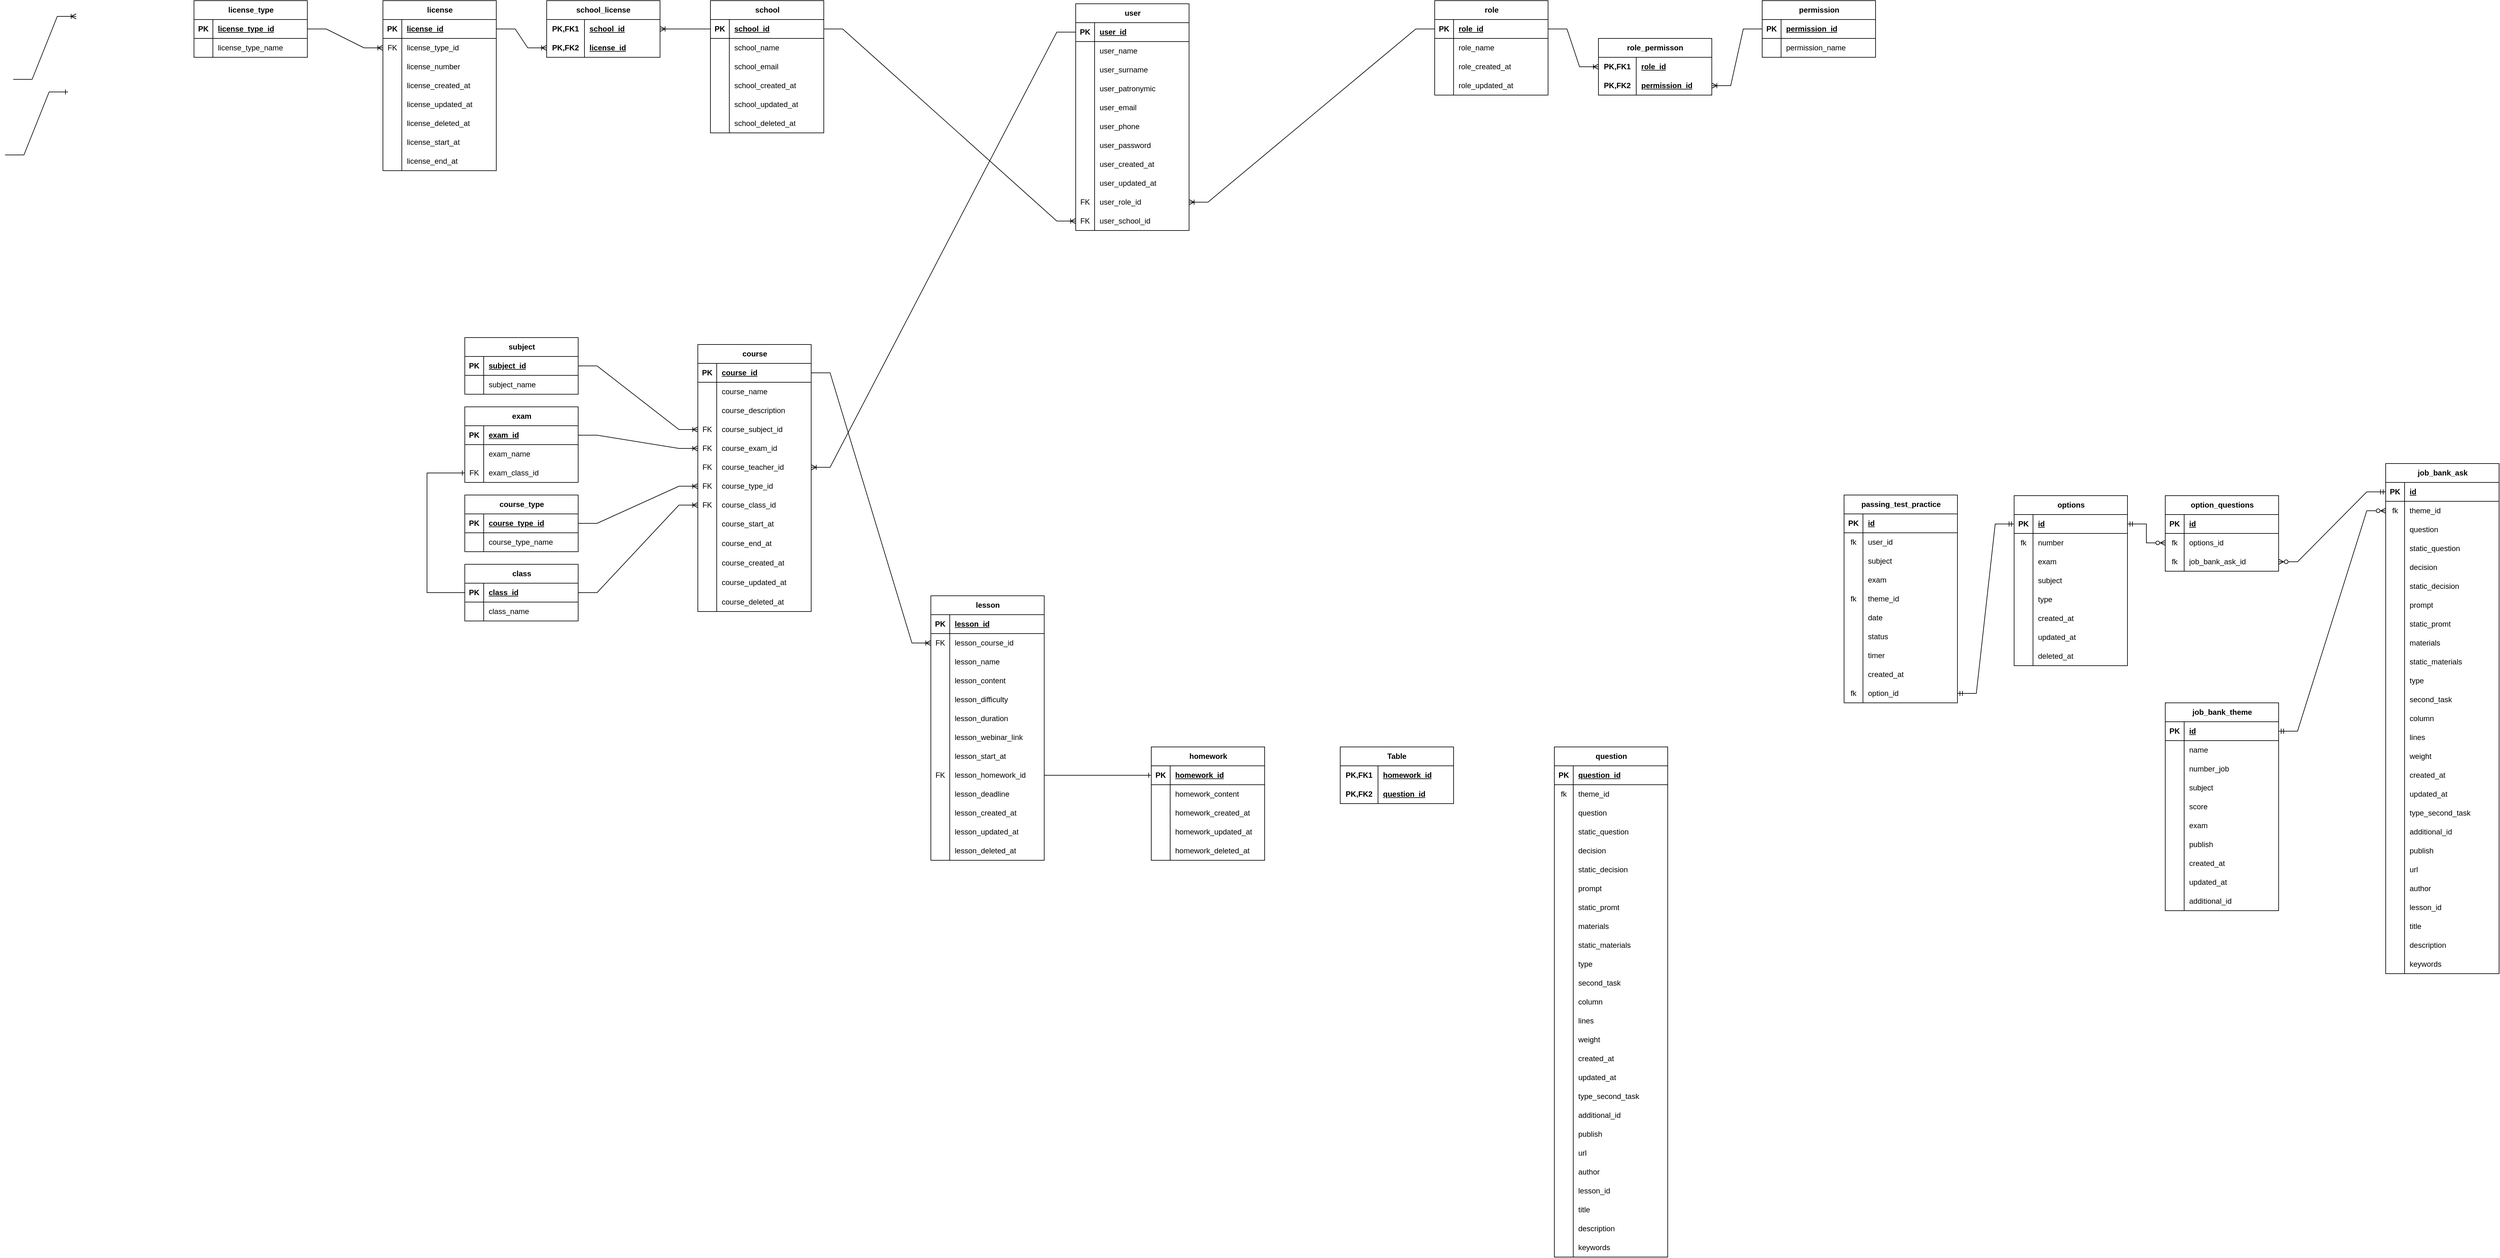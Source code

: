 <mxfile version="24.5.4" type="device" pages="3">
  <diagram id="QTEx8D3Z5XAO1BwwPtBU" name="Физическая модель">
    <mxGraphModel dx="4261" dy="1342" grid="1" gridSize="10" guides="1" tooltips="1" connect="1" arrows="1" fold="1" page="1" pageScale="1" pageWidth="827" pageHeight="1169" math="0" shadow="0">
      <root>
        <mxCell id="0" />
        <mxCell id="1" parent="0" />
        <mxCell id="dOSIXWlqmcC18dKmfj8E-1" value="school" style="shape=table;startSize=30;container=1;collapsible=1;childLayout=tableLayout;fixedRows=1;rowLines=0;fontStyle=1;align=center;resizeLast=1;html=1;" parent="1" vertex="1">
          <mxGeometry x="-70" y="105" width="180" height="210" as="geometry" />
        </mxCell>
        <mxCell id="dOSIXWlqmcC18dKmfj8E-2" value="" style="shape=tableRow;horizontal=0;startSize=0;swimlaneHead=0;swimlaneBody=0;fillColor=none;collapsible=0;dropTarget=0;points=[[0,0.5],[1,0.5]];portConstraint=eastwest;top=0;left=0;right=0;bottom=1;" parent="dOSIXWlqmcC18dKmfj8E-1" vertex="1">
          <mxGeometry y="30" width="180" height="30" as="geometry" />
        </mxCell>
        <mxCell id="dOSIXWlqmcC18dKmfj8E-3" value="PK" style="shape=partialRectangle;connectable=0;fillColor=none;top=0;left=0;bottom=0;right=0;fontStyle=1;overflow=hidden;whiteSpace=wrap;html=1;" parent="dOSIXWlqmcC18dKmfj8E-2" vertex="1">
          <mxGeometry width="30" height="30" as="geometry">
            <mxRectangle width="30" height="30" as="alternateBounds" />
          </mxGeometry>
        </mxCell>
        <mxCell id="dOSIXWlqmcC18dKmfj8E-4" value="school_id" style="shape=partialRectangle;connectable=0;fillColor=none;top=0;left=0;bottom=0;right=0;align=left;spacingLeft=6;fontStyle=5;overflow=hidden;whiteSpace=wrap;html=1;" parent="dOSIXWlqmcC18dKmfj8E-2" vertex="1">
          <mxGeometry x="30" width="150" height="30" as="geometry">
            <mxRectangle width="150" height="30" as="alternateBounds" />
          </mxGeometry>
        </mxCell>
        <mxCell id="dOSIXWlqmcC18dKmfj8E-5" value="" style="shape=tableRow;horizontal=0;startSize=0;swimlaneHead=0;swimlaneBody=0;fillColor=none;collapsible=0;dropTarget=0;points=[[0,0.5],[1,0.5]];portConstraint=eastwest;top=0;left=0;right=0;bottom=0;" parent="dOSIXWlqmcC18dKmfj8E-1" vertex="1">
          <mxGeometry y="60" width="180" height="30" as="geometry" />
        </mxCell>
        <mxCell id="dOSIXWlqmcC18dKmfj8E-6" value="" style="shape=partialRectangle;connectable=0;fillColor=none;top=0;left=0;bottom=0;right=0;editable=1;overflow=hidden;whiteSpace=wrap;html=1;" parent="dOSIXWlqmcC18dKmfj8E-5" vertex="1">
          <mxGeometry width="30" height="30" as="geometry">
            <mxRectangle width="30" height="30" as="alternateBounds" />
          </mxGeometry>
        </mxCell>
        <mxCell id="dOSIXWlqmcC18dKmfj8E-7" value="school_name" style="shape=partialRectangle;connectable=0;fillColor=none;top=0;left=0;bottom=0;right=0;align=left;spacingLeft=6;overflow=hidden;whiteSpace=wrap;html=1;" parent="dOSIXWlqmcC18dKmfj8E-5" vertex="1">
          <mxGeometry x="30" width="150" height="30" as="geometry">
            <mxRectangle width="150" height="30" as="alternateBounds" />
          </mxGeometry>
        </mxCell>
        <mxCell id="dOSIXWlqmcC18dKmfj8E-8" value="" style="shape=tableRow;horizontal=0;startSize=0;swimlaneHead=0;swimlaneBody=0;fillColor=none;collapsible=0;dropTarget=0;points=[[0,0.5],[1,0.5]];portConstraint=eastwest;top=0;left=0;right=0;bottom=0;" parent="dOSIXWlqmcC18dKmfj8E-1" vertex="1">
          <mxGeometry y="90" width="180" height="30" as="geometry" />
        </mxCell>
        <mxCell id="dOSIXWlqmcC18dKmfj8E-9" value="" style="shape=partialRectangle;connectable=0;fillColor=none;top=0;left=0;bottom=0;right=0;editable=1;overflow=hidden;whiteSpace=wrap;html=1;" parent="dOSIXWlqmcC18dKmfj8E-8" vertex="1">
          <mxGeometry width="30" height="30" as="geometry">
            <mxRectangle width="30" height="30" as="alternateBounds" />
          </mxGeometry>
        </mxCell>
        <mxCell id="dOSIXWlqmcC18dKmfj8E-10" value="school_email" style="shape=partialRectangle;connectable=0;fillColor=none;top=0;left=0;bottom=0;right=0;align=left;spacingLeft=6;overflow=hidden;whiteSpace=wrap;html=1;" parent="dOSIXWlqmcC18dKmfj8E-8" vertex="1">
          <mxGeometry x="30" width="150" height="30" as="geometry">
            <mxRectangle width="150" height="30" as="alternateBounds" />
          </mxGeometry>
        </mxCell>
        <mxCell id="dOSIXWlqmcC18dKmfj8E-118" value="" style="shape=tableRow;horizontal=0;startSize=0;swimlaneHead=0;swimlaneBody=0;fillColor=none;collapsible=0;dropTarget=0;points=[[0,0.5],[1,0.5]];portConstraint=eastwest;top=0;left=0;right=0;bottom=0;" parent="dOSIXWlqmcC18dKmfj8E-1" vertex="1">
          <mxGeometry y="120" width="180" height="30" as="geometry" />
        </mxCell>
        <mxCell id="dOSIXWlqmcC18dKmfj8E-119" value="" style="shape=partialRectangle;connectable=0;fillColor=none;top=0;left=0;bottom=0;right=0;editable=1;overflow=hidden;whiteSpace=wrap;html=1;" parent="dOSIXWlqmcC18dKmfj8E-118" vertex="1">
          <mxGeometry width="30" height="30" as="geometry">
            <mxRectangle width="30" height="30" as="alternateBounds" />
          </mxGeometry>
        </mxCell>
        <mxCell id="dOSIXWlqmcC18dKmfj8E-120" value="school_created_at" style="shape=partialRectangle;connectable=0;fillColor=none;top=0;left=0;bottom=0;right=0;align=left;spacingLeft=6;overflow=hidden;whiteSpace=wrap;html=1;" parent="dOSIXWlqmcC18dKmfj8E-118" vertex="1">
          <mxGeometry x="30" width="150" height="30" as="geometry">
            <mxRectangle width="150" height="30" as="alternateBounds" />
          </mxGeometry>
        </mxCell>
        <mxCell id="dOSIXWlqmcC18dKmfj8E-121" value="" style="shape=tableRow;horizontal=0;startSize=0;swimlaneHead=0;swimlaneBody=0;fillColor=none;collapsible=0;dropTarget=0;points=[[0,0.5],[1,0.5]];portConstraint=eastwest;top=0;left=0;right=0;bottom=0;" parent="dOSIXWlqmcC18dKmfj8E-1" vertex="1">
          <mxGeometry y="150" width="180" height="30" as="geometry" />
        </mxCell>
        <mxCell id="dOSIXWlqmcC18dKmfj8E-122" value="" style="shape=partialRectangle;connectable=0;fillColor=none;top=0;left=0;bottom=0;right=0;editable=1;overflow=hidden;whiteSpace=wrap;html=1;" parent="dOSIXWlqmcC18dKmfj8E-121" vertex="1">
          <mxGeometry width="30" height="30" as="geometry">
            <mxRectangle width="30" height="30" as="alternateBounds" />
          </mxGeometry>
        </mxCell>
        <mxCell id="dOSIXWlqmcC18dKmfj8E-123" value="school_updated_at" style="shape=partialRectangle;connectable=0;fillColor=none;top=0;left=0;bottom=0;right=0;align=left;spacingLeft=6;overflow=hidden;whiteSpace=wrap;html=1;" parent="dOSIXWlqmcC18dKmfj8E-121" vertex="1">
          <mxGeometry x="30" width="150" height="30" as="geometry">
            <mxRectangle width="150" height="30" as="alternateBounds" />
          </mxGeometry>
        </mxCell>
        <mxCell id="AAl7lS90xqzMf7ElCb5j-63" style="shape=tableRow;horizontal=0;startSize=0;swimlaneHead=0;swimlaneBody=0;fillColor=none;collapsible=0;dropTarget=0;points=[[0,0.5],[1,0.5]];portConstraint=eastwest;top=0;left=0;right=0;bottom=0;" vertex="1" parent="dOSIXWlqmcC18dKmfj8E-1">
          <mxGeometry y="180" width="180" height="30" as="geometry" />
        </mxCell>
        <mxCell id="AAl7lS90xqzMf7ElCb5j-64" style="shape=partialRectangle;connectable=0;fillColor=none;top=0;left=0;bottom=0;right=0;editable=1;overflow=hidden;whiteSpace=wrap;html=1;" vertex="1" parent="AAl7lS90xqzMf7ElCb5j-63">
          <mxGeometry width="30" height="30" as="geometry">
            <mxRectangle width="30" height="30" as="alternateBounds" />
          </mxGeometry>
        </mxCell>
        <mxCell id="AAl7lS90xqzMf7ElCb5j-65" value="school_deleted_at" style="shape=partialRectangle;connectable=0;fillColor=none;top=0;left=0;bottom=0;right=0;align=left;spacingLeft=6;overflow=hidden;whiteSpace=wrap;html=1;" vertex="1" parent="AAl7lS90xqzMf7ElCb5j-63">
          <mxGeometry x="30" width="150" height="30" as="geometry">
            <mxRectangle width="150" height="30" as="alternateBounds" />
          </mxGeometry>
        </mxCell>
        <mxCell id="dOSIXWlqmcC18dKmfj8E-14" value="license" style="shape=table;startSize=30;container=1;collapsible=1;childLayout=tableLayout;fixedRows=1;rowLines=0;fontStyle=1;align=center;resizeLast=1;html=1;" parent="1" vertex="1">
          <mxGeometry x="-590" y="105" width="180" height="270" as="geometry" />
        </mxCell>
        <mxCell id="dOSIXWlqmcC18dKmfj8E-15" value="" style="shape=tableRow;horizontal=0;startSize=0;swimlaneHead=0;swimlaneBody=0;fillColor=none;collapsible=0;dropTarget=0;points=[[0,0.5],[1,0.5]];portConstraint=eastwest;top=0;left=0;right=0;bottom=1;" parent="dOSIXWlqmcC18dKmfj8E-14" vertex="1">
          <mxGeometry y="30" width="180" height="30" as="geometry" />
        </mxCell>
        <mxCell id="dOSIXWlqmcC18dKmfj8E-16" value="PK" style="shape=partialRectangle;connectable=0;fillColor=none;top=0;left=0;bottom=0;right=0;fontStyle=1;overflow=hidden;whiteSpace=wrap;html=1;" parent="dOSIXWlqmcC18dKmfj8E-15" vertex="1">
          <mxGeometry width="30" height="30" as="geometry">
            <mxRectangle width="30" height="30" as="alternateBounds" />
          </mxGeometry>
        </mxCell>
        <mxCell id="dOSIXWlqmcC18dKmfj8E-17" value="license_id" style="shape=partialRectangle;connectable=0;fillColor=none;top=0;left=0;bottom=0;right=0;align=left;spacingLeft=6;fontStyle=5;overflow=hidden;whiteSpace=wrap;html=1;" parent="dOSIXWlqmcC18dKmfj8E-15" vertex="1">
          <mxGeometry x="30" width="150" height="30" as="geometry">
            <mxRectangle width="150" height="30" as="alternateBounds" />
          </mxGeometry>
        </mxCell>
        <mxCell id="vPdpMpTiXOHLDyLhtBOI-1" style="shape=tableRow;horizontal=0;startSize=0;swimlaneHead=0;swimlaneBody=0;fillColor=none;collapsible=0;dropTarget=0;points=[[0,0.5],[1,0.5]];portConstraint=eastwest;top=0;left=0;right=0;bottom=0;" vertex="1" parent="dOSIXWlqmcC18dKmfj8E-14">
          <mxGeometry y="60" width="180" height="30" as="geometry" />
        </mxCell>
        <mxCell id="vPdpMpTiXOHLDyLhtBOI-2" value="FK" style="shape=partialRectangle;connectable=0;fillColor=none;top=0;left=0;bottom=0;right=0;editable=1;overflow=hidden;whiteSpace=wrap;html=1;" vertex="1" parent="vPdpMpTiXOHLDyLhtBOI-1">
          <mxGeometry width="30" height="30" as="geometry">
            <mxRectangle width="30" height="30" as="alternateBounds" />
          </mxGeometry>
        </mxCell>
        <mxCell id="vPdpMpTiXOHLDyLhtBOI-3" value="license_type_id" style="shape=partialRectangle;connectable=0;fillColor=none;top=0;left=0;bottom=0;right=0;align=left;spacingLeft=6;overflow=hidden;whiteSpace=wrap;html=1;" vertex="1" parent="vPdpMpTiXOHLDyLhtBOI-1">
          <mxGeometry x="30" width="150" height="30" as="geometry">
            <mxRectangle width="150" height="30" as="alternateBounds" />
          </mxGeometry>
        </mxCell>
        <mxCell id="AAl7lS90xqzMf7ElCb5j-72" style="shape=tableRow;horizontal=0;startSize=0;swimlaneHead=0;swimlaneBody=0;fillColor=none;collapsible=0;dropTarget=0;points=[[0,0.5],[1,0.5]];portConstraint=eastwest;top=0;left=0;right=0;bottom=0;" vertex="1" parent="dOSIXWlqmcC18dKmfj8E-14">
          <mxGeometry y="90" width="180" height="30" as="geometry" />
        </mxCell>
        <mxCell id="AAl7lS90xqzMf7ElCb5j-73" style="shape=partialRectangle;connectable=0;fillColor=none;top=0;left=0;bottom=0;right=0;editable=1;overflow=hidden;whiteSpace=wrap;html=1;" vertex="1" parent="AAl7lS90xqzMf7ElCb5j-72">
          <mxGeometry width="30" height="30" as="geometry">
            <mxRectangle width="30" height="30" as="alternateBounds" />
          </mxGeometry>
        </mxCell>
        <mxCell id="AAl7lS90xqzMf7ElCb5j-74" value="license_number" style="shape=partialRectangle;connectable=0;fillColor=none;top=0;left=0;bottom=0;right=0;align=left;spacingLeft=6;overflow=hidden;whiteSpace=wrap;html=1;" vertex="1" parent="AAl7lS90xqzMf7ElCb5j-72">
          <mxGeometry x="30" width="150" height="30" as="geometry">
            <mxRectangle width="150" height="30" as="alternateBounds" />
          </mxGeometry>
        </mxCell>
        <mxCell id="dOSIXWlqmcC18dKmfj8E-18" value="" style="shape=tableRow;horizontal=0;startSize=0;swimlaneHead=0;swimlaneBody=0;fillColor=none;collapsible=0;dropTarget=0;points=[[0,0.5],[1,0.5]];portConstraint=eastwest;top=0;left=0;right=0;bottom=0;" parent="dOSIXWlqmcC18dKmfj8E-14" vertex="1">
          <mxGeometry y="120" width="180" height="30" as="geometry" />
        </mxCell>
        <mxCell id="dOSIXWlqmcC18dKmfj8E-19" value="" style="shape=partialRectangle;connectable=0;fillColor=none;top=0;left=0;bottom=0;right=0;editable=1;overflow=hidden;whiteSpace=wrap;html=1;" parent="dOSIXWlqmcC18dKmfj8E-18" vertex="1">
          <mxGeometry width="30" height="30" as="geometry">
            <mxRectangle width="30" height="30" as="alternateBounds" />
          </mxGeometry>
        </mxCell>
        <mxCell id="dOSIXWlqmcC18dKmfj8E-20" value="license_created_at" style="shape=partialRectangle;connectable=0;fillColor=none;top=0;left=0;bottom=0;right=0;align=left;spacingLeft=6;overflow=hidden;whiteSpace=wrap;html=1;" parent="dOSIXWlqmcC18dKmfj8E-18" vertex="1">
          <mxGeometry x="30" width="150" height="30" as="geometry">
            <mxRectangle width="150" height="30" as="alternateBounds" />
          </mxGeometry>
        </mxCell>
        <mxCell id="dOSIXWlqmcC18dKmfj8E-21" value="" style="shape=tableRow;horizontal=0;startSize=0;swimlaneHead=0;swimlaneBody=0;fillColor=none;collapsible=0;dropTarget=0;points=[[0,0.5],[1,0.5]];portConstraint=eastwest;top=0;left=0;right=0;bottom=0;" parent="dOSIXWlqmcC18dKmfj8E-14" vertex="1">
          <mxGeometry y="150" width="180" height="30" as="geometry" />
        </mxCell>
        <mxCell id="dOSIXWlqmcC18dKmfj8E-22" value="" style="shape=partialRectangle;connectable=0;fillColor=none;top=0;left=0;bottom=0;right=0;editable=1;overflow=hidden;whiteSpace=wrap;html=1;" parent="dOSIXWlqmcC18dKmfj8E-21" vertex="1">
          <mxGeometry width="30" height="30" as="geometry">
            <mxRectangle width="30" height="30" as="alternateBounds" />
          </mxGeometry>
        </mxCell>
        <mxCell id="dOSIXWlqmcC18dKmfj8E-23" value="license_updated_at" style="shape=partialRectangle;connectable=0;fillColor=none;top=0;left=0;bottom=0;right=0;align=left;spacingLeft=6;overflow=hidden;whiteSpace=wrap;html=1;" parent="dOSIXWlqmcC18dKmfj8E-21" vertex="1">
          <mxGeometry x="30" width="150" height="30" as="geometry">
            <mxRectangle width="150" height="30" as="alternateBounds" />
          </mxGeometry>
        </mxCell>
        <mxCell id="AAl7lS90xqzMf7ElCb5j-69" style="shape=tableRow;horizontal=0;startSize=0;swimlaneHead=0;swimlaneBody=0;fillColor=none;collapsible=0;dropTarget=0;points=[[0,0.5],[1,0.5]];portConstraint=eastwest;top=0;left=0;right=0;bottom=0;" vertex="1" parent="dOSIXWlqmcC18dKmfj8E-14">
          <mxGeometry y="180" width="180" height="30" as="geometry" />
        </mxCell>
        <mxCell id="AAl7lS90xqzMf7ElCb5j-70" style="shape=partialRectangle;connectable=0;fillColor=none;top=0;left=0;bottom=0;right=0;editable=1;overflow=hidden;whiteSpace=wrap;html=1;" vertex="1" parent="AAl7lS90xqzMf7ElCb5j-69">
          <mxGeometry width="30" height="30" as="geometry">
            <mxRectangle width="30" height="30" as="alternateBounds" />
          </mxGeometry>
        </mxCell>
        <mxCell id="AAl7lS90xqzMf7ElCb5j-71" value="license_deleted_at" style="shape=partialRectangle;connectable=0;fillColor=none;top=0;left=0;bottom=0;right=0;align=left;spacingLeft=6;overflow=hidden;whiteSpace=wrap;html=1;" vertex="1" parent="AAl7lS90xqzMf7ElCb5j-69">
          <mxGeometry x="30" width="150" height="30" as="geometry">
            <mxRectangle width="150" height="30" as="alternateBounds" />
          </mxGeometry>
        </mxCell>
        <mxCell id="dOSIXWlqmcC18dKmfj8E-24" value="" style="shape=tableRow;horizontal=0;startSize=0;swimlaneHead=0;swimlaneBody=0;fillColor=none;collapsible=0;dropTarget=0;points=[[0,0.5],[1,0.5]];portConstraint=eastwest;top=0;left=0;right=0;bottom=0;" parent="dOSIXWlqmcC18dKmfj8E-14" vertex="1">
          <mxGeometry y="210" width="180" height="30" as="geometry" />
        </mxCell>
        <mxCell id="dOSIXWlqmcC18dKmfj8E-25" value="" style="shape=partialRectangle;connectable=0;fillColor=none;top=0;left=0;bottom=0;right=0;editable=1;overflow=hidden;whiteSpace=wrap;html=1;" parent="dOSIXWlqmcC18dKmfj8E-24" vertex="1">
          <mxGeometry width="30" height="30" as="geometry">
            <mxRectangle width="30" height="30" as="alternateBounds" />
          </mxGeometry>
        </mxCell>
        <mxCell id="dOSIXWlqmcC18dKmfj8E-26" value="license_start_at" style="shape=partialRectangle;connectable=0;fillColor=none;top=0;left=0;bottom=0;right=0;align=left;spacingLeft=6;overflow=hidden;whiteSpace=wrap;html=1;" parent="dOSIXWlqmcC18dKmfj8E-24" vertex="1">
          <mxGeometry x="30" width="150" height="30" as="geometry">
            <mxRectangle width="150" height="30" as="alternateBounds" />
          </mxGeometry>
        </mxCell>
        <mxCell id="WJx4CTYes3Y9AuC4D5_K-33" value="" style="shape=tableRow;horizontal=0;startSize=0;swimlaneHead=0;swimlaneBody=0;fillColor=none;collapsible=0;dropTarget=0;points=[[0,0.5],[1,0.5]];portConstraint=eastwest;top=0;left=0;right=0;bottom=0;" parent="dOSIXWlqmcC18dKmfj8E-14" vertex="1">
          <mxGeometry y="240" width="180" height="30" as="geometry" />
        </mxCell>
        <mxCell id="WJx4CTYes3Y9AuC4D5_K-34" value="" style="shape=partialRectangle;connectable=0;fillColor=none;top=0;left=0;bottom=0;right=0;editable=1;overflow=hidden;whiteSpace=wrap;html=1;" parent="WJx4CTYes3Y9AuC4D5_K-33" vertex="1">
          <mxGeometry width="30" height="30" as="geometry">
            <mxRectangle width="30" height="30" as="alternateBounds" />
          </mxGeometry>
        </mxCell>
        <mxCell id="WJx4CTYes3Y9AuC4D5_K-35" value="license_end_at" style="shape=partialRectangle;connectable=0;fillColor=none;top=0;left=0;bottom=0;right=0;align=left;spacingLeft=6;overflow=hidden;whiteSpace=wrap;html=1;" parent="WJx4CTYes3Y9AuC4D5_K-33" vertex="1">
          <mxGeometry x="30" width="150" height="30" as="geometry">
            <mxRectangle width="150" height="30" as="alternateBounds" />
          </mxGeometry>
        </mxCell>
        <mxCell id="dOSIXWlqmcC18dKmfj8E-27" value="user" style="shape=table;startSize=30;container=1;collapsible=1;childLayout=tableLayout;fixedRows=1;rowLines=0;fontStyle=1;align=center;resizeLast=1;html=1;" parent="1" vertex="1">
          <mxGeometry x="510" y="110" width="180" height="360" as="geometry" />
        </mxCell>
        <mxCell id="dOSIXWlqmcC18dKmfj8E-28" value="" style="shape=tableRow;horizontal=0;startSize=0;swimlaneHead=0;swimlaneBody=0;fillColor=none;collapsible=0;dropTarget=0;points=[[0,0.5],[1,0.5]];portConstraint=eastwest;top=0;left=0;right=0;bottom=1;" parent="dOSIXWlqmcC18dKmfj8E-27" vertex="1">
          <mxGeometry y="30" width="180" height="30" as="geometry" />
        </mxCell>
        <mxCell id="dOSIXWlqmcC18dKmfj8E-29" value="PK" style="shape=partialRectangle;connectable=0;fillColor=none;top=0;left=0;bottom=0;right=0;fontStyle=1;overflow=hidden;whiteSpace=wrap;html=1;" parent="dOSIXWlqmcC18dKmfj8E-28" vertex="1">
          <mxGeometry width="30" height="30" as="geometry">
            <mxRectangle width="30" height="30" as="alternateBounds" />
          </mxGeometry>
        </mxCell>
        <mxCell id="dOSIXWlqmcC18dKmfj8E-30" value="user_id" style="shape=partialRectangle;connectable=0;fillColor=none;top=0;left=0;bottom=0;right=0;align=left;spacingLeft=6;fontStyle=5;overflow=hidden;whiteSpace=wrap;html=1;" parent="dOSIXWlqmcC18dKmfj8E-28" vertex="1">
          <mxGeometry x="30" width="150" height="30" as="geometry">
            <mxRectangle width="150" height="30" as="alternateBounds" />
          </mxGeometry>
        </mxCell>
        <mxCell id="dOSIXWlqmcC18dKmfj8E-31" value="" style="shape=tableRow;horizontal=0;startSize=0;swimlaneHead=0;swimlaneBody=0;fillColor=none;collapsible=0;dropTarget=0;points=[[0,0.5],[1,0.5]];portConstraint=eastwest;top=0;left=0;right=0;bottom=0;" parent="dOSIXWlqmcC18dKmfj8E-27" vertex="1">
          <mxGeometry y="60" width="180" height="30" as="geometry" />
        </mxCell>
        <mxCell id="dOSIXWlqmcC18dKmfj8E-32" value="" style="shape=partialRectangle;connectable=0;fillColor=none;top=0;left=0;bottom=0;right=0;editable=1;overflow=hidden;whiteSpace=wrap;html=1;" parent="dOSIXWlqmcC18dKmfj8E-31" vertex="1">
          <mxGeometry width="30" height="30" as="geometry">
            <mxRectangle width="30" height="30" as="alternateBounds" />
          </mxGeometry>
        </mxCell>
        <mxCell id="dOSIXWlqmcC18dKmfj8E-33" value="user_name" style="shape=partialRectangle;connectable=0;fillColor=none;top=0;left=0;bottom=0;right=0;align=left;spacingLeft=6;overflow=hidden;whiteSpace=wrap;html=1;" parent="dOSIXWlqmcC18dKmfj8E-31" vertex="1">
          <mxGeometry x="30" width="150" height="30" as="geometry">
            <mxRectangle width="150" height="30" as="alternateBounds" />
          </mxGeometry>
        </mxCell>
        <mxCell id="dOSIXWlqmcC18dKmfj8E-34" value="" style="shape=tableRow;horizontal=0;startSize=0;swimlaneHead=0;swimlaneBody=0;fillColor=none;collapsible=0;dropTarget=0;points=[[0,0.5],[1,0.5]];portConstraint=eastwest;top=0;left=0;right=0;bottom=0;" parent="dOSIXWlqmcC18dKmfj8E-27" vertex="1">
          <mxGeometry y="90" width="180" height="30" as="geometry" />
        </mxCell>
        <mxCell id="dOSIXWlqmcC18dKmfj8E-35" value="" style="shape=partialRectangle;connectable=0;fillColor=none;top=0;left=0;bottom=0;right=0;editable=1;overflow=hidden;whiteSpace=wrap;html=1;" parent="dOSIXWlqmcC18dKmfj8E-34" vertex="1">
          <mxGeometry width="30" height="30" as="geometry">
            <mxRectangle width="30" height="30" as="alternateBounds" />
          </mxGeometry>
        </mxCell>
        <mxCell id="dOSIXWlqmcC18dKmfj8E-36" value="user_surname" style="shape=partialRectangle;connectable=0;fillColor=none;top=0;left=0;bottom=0;right=0;align=left;spacingLeft=6;overflow=hidden;whiteSpace=wrap;html=1;" parent="dOSIXWlqmcC18dKmfj8E-34" vertex="1">
          <mxGeometry x="30" width="150" height="30" as="geometry">
            <mxRectangle width="150" height="30" as="alternateBounds" />
          </mxGeometry>
        </mxCell>
        <mxCell id="dOSIXWlqmcC18dKmfj8E-37" value="" style="shape=tableRow;horizontal=0;startSize=0;swimlaneHead=0;swimlaneBody=0;fillColor=none;collapsible=0;dropTarget=0;points=[[0,0.5],[1,0.5]];portConstraint=eastwest;top=0;left=0;right=0;bottom=0;" parent="dOSIXWlqmcC18dKmfj8E-27" vertex="1">
          <mxGeometry y="120" width="180" height="30" as="geometry" />
        </mxCell>
        <mxCell id="dOSIXWlqmcC18dKmfj8E-38" value="" style="shape=partialRectangle;connectable=0;fillColor=none;top=0;left=0;bottom=0;right=0;editable=1;overflow=hidden;whiteSpace=wrap;html=1;" parent="dOSIXWlqmcC18dKmfj8E-37" vertex="1">
          <mxGeometry width="30" height="30" as="geometry">
            <mxRectangle width="30" height="30" as="alternateBounds" />
          </mxGeometry>
        </mxCell>
        <mxCell id="dOSIXWlqmcC18dKmfj8E-39" value="user_patronymic" style="shape=partialRectangle;connectable=0;fillColor=none;top=0;left=0;bottom=0;right=0;align=left;spacingLeft=6;overflow=hidden;whiteSpace=wrap;html=1;" parent="dOSIXWlqmcC18dKmfj8E-37" vertex="1">
          <mxGeometry x="30" width="150" height="30" as="geometry">
            <mxRectangle width="150" height="30" as="alternateBounds" />
          </mxGeometry>
        </mxCell>
        <mxCell id="dOSIXWlqmcC18dKmfj8E-53" value="" style="shape=tableRow;horizontal=0;startSize=0;swimlaneHead=0;swimlaneBody=0;fillColor=none;collapsible=0;dropTarget=0;points=[[0,0.5],[1,0.5]];portConstraint=eastwest;top=0;left=0;right=0;bottom=0;" parent="dOSIXWlqmcC18dKmfj8E-27" vertex="1">
          <mxGeometry y="150" width="180" height="30" as="geometry" />
        </mxCell>
        <mxCell id="dOSIXWlqmcC18dKmfj8E-54" value="" style="shape=partialRectangle;connectable=0;fillColor=none;top=0;left=0;bottom=0;right=0;editable=1;overflow=hidden;whiteSpace=wrap;html=1;" parent="dOSIXWlqmcC18dKmfj8E-53" vertex="1">
          <mxGeometry width="30" height="30" as="geometry">
            <mxRectangle width="30" height="30" as="alternateBounds" />
          </mxGeometry>
        </mxCell>
        <mxCell id="dOSIXWlqmcC18dKmfj8E-55" value="user_email" style="shape=partialRectangle;connectable=0;fillColor=none;top=0;left=0;bottom=0;right=0;align=left;spacingLeft=6;overflow=hidden;whiteSpace=wrap;html=1;" parent="dOSIXWlqmcC18dKmfj8E-53" vertex="1">
          <mxGeometry x="30" width="150" height="30" as="geometry">
            <mxRectangle width="150" height="30" as="alternateBounds" />
          </mxGeometry>
        </mxCell>
        <mxCell id="dOSIXWlqmcC18dKmfj8E-56" value="" style="shape=tableRow;horizontal=0;startSize=0;swimlaneHead=0;swimlaneBody=0;fillColor=none;collapsible=0;dropTarget=0;points=[[0,0.5],[1,0.5]];portConstraint=eastwest;top=0;left=0;right=0;bottom=0;" parent="dOSIXWlqmcC18dKmfj8E-27" vertex="1">
          <mxGeometry y="180" width="180" height="30" as="geometry" />
        </mxCell>
        <mxCell id="dOSIXWlqmcC18dKmfj8E-57" value="" style="shape=partialRectangle;connectable=0;fillColor=none;top=0;left=0;bottom=0;right=0;editable=1;overflow=hidden;whiteSpace=wrap;html=1;" parent="dOSIXWlqmcC18dKmfj8E-56" vertex="1">
          <mxGeometry width="30" height="30" as="geometry">
            <mxRectangle width="30" height="30" as="alternateBounds" />
          </mxGeometry>
        </mxCell>
        <mxCell id="dOSIXWlqmcC18dKmfj8E-58" value="user_phone" style="shape=partialRectangle;connectable=0;fillColor=none;top=0;left=0;bottom=0;right=0;align=left;spacingLeft=6;overflow=hidden;whiteSpace=wrap;html=1;" parent="dOSIXWlqmcC18dKmfj8E-56" vertex="1">
          <mxGeometry x="30" width="150" height="30" as="geometry">
            <mxRectangle width="150" height="30" as="alternateBounds" />
          </mxGeometry>
        </mxCell>
        <mxCell id="dOSIXWlqmcC18dKmfj8E-59" value="" style="shape=tableRow;horizontal=0;startSize=0;swimlaneHead=0;swimlaneBody=0;fillColor=none;collapsible=0;dropTarget=0;points=[[0,0.5],[1,0.5]];portConstraint=eastwest;top=0;left=0;right=0;bottom=0;" parent="dOSIXWlqmcC18dKmfj8E-27" vertex="1">
          <mxGeometry y="210" width="180" height="30" as="geometry" />
        </mxCell>
        <mxCell id="dOSIXWlqmcC18dKmfj8E-60" value="" style="shape=partialRectangle;connectable=0;fillColor=none;top=0;left=0;bottom=0;right=0;editable=1;overflow=hidden;whiteSpace=wrap;html=1;" parent="dOSIXWlqmcC18dKmfj8E-59" vertex="1">
          <mxGeometry width="30" height="30" as="geometry">
            <mxRectangle width="30" height="30" as="alternateBounds" />
          </mxGeometry>
        </mxCell>
        <mxCell id="dOSIXWlqmcC18dKmfj8E-61" value="user_password" style="shape=partialRectangle;connectable=0;fillColor=none;top=0;left=0;bottom=0;right=0;align=left;spacingLeft=6;overflow=hidden;whiteSpace=wrap;html=1;" parent="dOSIXWlqmcC18dKmfj8E-59" vertex="1">
          <mxGeometry x="30" width="150" height="30" as="geometry">
            <mxRectangle width="150" height="30" as="alternateBounds" />
          </mxGeometry>
        </mxCell>
        <mxCell id="dOSIXWlqmcC18dKmfj8E-62" value="" style="shape=tableRow;horizontal=0;startSize=0;swimlaneHead=0;swimlaneBody=0;fillColor=none;collapsible=0;dropTarget=0;points=[[0,0.5],[1,0.5]];portConstraint=eastwest;top=0;left=0;right=0;bottom=0;" parent="dOSIXWlqmcC18dKmfj8E-27" vertex="1">
          <mxGeometry y="240" width="180" height="30" as="geometry" />
        </mxCell>
        <mxCell id="dOSIXWlqmcC18dKmfj8E-63" value="" style="shape=partialRectangle;connectable=0;fillColor=none;top=0;left=0;bottom=0;right=0;editable=1;overflow=hidden;whiteSpace=wrap;html=1;" parent="dOSIXWlqmcC18dKmfj8E-62" vertex="1">
          <mxGeometry width="30" height="30" as="geometry">
            <mxRectangle width="30" height="30" as="alternateBounds" />
          </mxGeometry>
        </mxCell>
        <mxCell id="dOSIXWlqmcC18dKmfj8E-64" value="user_created_at" style="shape=partialRectangle;connectable=0;fillColor=none;top=0;left=0;bottom=0;right=0;align=left;spacingLeft=6;overflow=hidden;whiteSpace=wrap;html=1;" parent="dOSIXWlqmcC18dKmfj8E-62" vertex="1">
          <mxGeometry x="30" width="150" height="30" as="geometry">
            <mxRectangle width="150" height="30" as="alternateBounds" />
          </mxGeometry>
        </mxCell>
        <mxCell id="dOSIXWlqmcC18dKmfj8E-65" value="" style="shape=tableRow;horizontal=0;startSize=0;swimlaneHead=0;swimlaneBody=0;fillColor=none;collapsible=0;dropTarget=0;points=[[0,0.5],[1,0.5]];portConstraint=eastwest;top=0;left=0;right=0;bottom=0;" parent="dOSIXWlqmcC18dKmfj8E-27" vertex="1">
          <mxGeometry y="270" width="180" height="30" as="geometry" />
        </mxCell>
        <mxCell id="dOSIXWlqmcC18dKmfj8E-66" value="" style="shape=partialRectangle;connectable=0;fillColor=none;top=0;left=0;bottom=0;right=0;editable=1;overflow=hidden;whiteSpace=wrap;html=1;" parent="dOSIXWlqmcC18dKmfj8E-65" vertex="1">
          <mxGeometry width="30" height="30" as="geometry">
            <mxRectangle width="30" height="30" as="alternateBounds" />
          </mxGeometry>
        </mxCell>
        <mxCell id="dOSIXWlqmcC18dKmfj8E-67" value="user_updated_at" style="shape=partialRectangle;connectable=0;fillColor=none;top=0;left=0;bottom=0;right=0;align=left;spacingLeft=6;overflow=hidden;whiteSpace=wrap;html=1;" parent="dOSIXWlqmcC18dKmfj8E-65" vertex="1">
          <mxGeometry x="30" width="150" height="30" as="geometry">
            <mxRectangle width="150" height="30" as="alternateBounds" />
          </mxGeometry>
        </mxCell>
        <mxCell id="dOSIXWlqmcC18dKmfj8E-68" value="" style="shape=tableRow;horizontal=0;startSize=0;swimlaneHead=0;swimlaneBody=0;fillColor=none;collapsible=0;dropTarget=0;points=[[0,0.5],[1,0.5]];portConstraint=eastwest;top=0;left=0;right=0;bottom=0;" parent="dOSIXWlqmcC18dKmfj8E-27" vertex="1">
          <mxGeometry y="300" width="180" height="30" as="geometry" />
        </mxCell>
        <mxCell id="dOSIXWlqmcC18dKmfj8E-69" value="FK" style="shape=partialRectangle;connectable=0;fillColor=none;top=0;left=0;bottom=0;right=0;editable=1;overflow=hidden;whiteSpace=wrap;html=1;" parent="dOSIXWlqmcC18dKmfj8E-68" vertex="1">
          <mxGeometry width="30" height="30" as="geometry">
            <mxRectangle width="30" height="30" as="alternateBounds" />
          </mxGeometry>
        </mxCell>
        <mxCell id="dOSIXWlqmcC18dKmfj8E-70" value="user_role_id" style="shape=partialRectangle;connectable=0;fillColor=none;top=0;left=0;bottom=0;right=0;align=left;spacingLeft=6;overflow=hidden;whiteSpace=wrap;html=1;" parent="dOSIXWlqmcC18dKmfj8E-68" vertex="1">
          <mxGeometry x="30" width="150" height="30" as="geometry">
            <mxRectangle width="150" height="30" as="alternateBounds" />
          </mxGeometry>
        </mxCell>
        <mxCell id="dOSIXWlqmcC18dKmfj8E-72" value="" style="shape=tableRow;horizontal=0;startSize=0;swimlaneHead=0;swimlaneBody=0;fillColor=none;collapsible=0;dropTarget=0;points=[[0,0.5],[1,0.5]];portConstraint=eastwest;top=0;left=0;right=0;bottom=0;" parent="dOSIXWlqmcC18dKmfj8E-27" vertex="1">
          <mxGeometry y="330" width="180" height="30" as="geometry" />
        </mxCell>
        <mxCell id="dOSIXWlqmcC18dKmfj8E-73" value="FK" style="shape=partialRectangle;connectable=0;fillColor=none;top=0;left=0;bottom=0;right=0;editable=1;overflow=hidden;whiteSpace=wrap;html=1;" parent="dOSIXWlqmcC18dKmfj8E-72" vertex="1">
          <mxGeometry width="30" height="30" as="geometry">
            <mxRectangle width="30" height="30" as="alternateBounds" />
          </mxGeometry>
        </mxCell>
        <mxCell id="dOSIXWlqmcC18dKmfj8E-74" value="user_school_id" style="shape=partialRectangle;connectable=0;fillColor=none;top=0;left=0;bottom=0;right=0;align=left;spacingLeft=6;overflow=hidden;whiteSpace=wrap;html=1;" parent="dOSIXWlqmcC18dKmfj8E-72" vertex="1">
          <mxGeometry x="30" width="150" height="30" as="geometry">
            <mxRectangle width="150" height="30" as="alternateBounds" />
          </mxGeometry>
        </mxCell>
        <mxCell id="dOSIXWlqmcC18dKmfj8E-40" value="role" style="shape=table;startSize=30;container=1;collapsible=1;childLayout=tableLayout;fixedRows=1;rowLines=0;fontStyle=1;align=center;resizeLast=1;html=1;" parent="1" vertex="1">
          <mxGeometry x="1080" y="105" width="180" height="150" as="geometry" />
        </mxCell>
        <mxCell id="dOSIXWlqmcC18dKmfj8E-41" value="" style="shape=tableRow;horizontal=0;startSize=0;swimlaneHead=0;swimlaneBody=0;fillColor=none;collapsible=0;dropTarget=0;points=[[0,0.5],[1,0.5]];portConstraint=eastwest;top=0;left=0;right=0;bottom=1;" parent="dOSIXWlqmcC18dKmfj8E-40" vertex="1">
          <mxGeometry y="30" width="180" height="30" as="geometry" />
        </mxCell>
        <mxCell id="dOSIXWlqmcC18dKmfj8E-42" value="PK" style="shape=partialRectangle;connectable=0;fillColor=none;top=0;left=0;bottom=0;right=0;fontStyle=1;overflow=hidden;whiteSpace=wrap;html=1;" parent="dOSIXWlqmcC18dKmfj8E-41" vertex="1">
          <mxGeometry width="30" height="30" as="geometry">
            <mxRectangle width="30" height="30" as="alternateBounds" />
          </mxGeometry>
        </mxCell>
        <mxCell id="dOSIXWlqmcC18dKmfj8E-43" value="role_id" style="shape=partialRectangle;connectable=0;fillColor=none;top=0;left=0;bottom=0;right=0;align=left;spacingLeft=6;fontStyle=5;overflow=hidden;whiteSpace=wrap;html=1;" parent="dOSIXWlqmcC18dKmfj8E-41" vertex="1">
          <mxGeometry x="30" width="150" height="30" as="geometry">
            <mxRectangle width="150" height="30" as="alternateBounds" />
          </mxGeometry>
        </mxCell>
        <mxCell id="dOSIXWlqmcC18dKmfj8E-44" value="" style="shape=tableRow;horizontal=0;startSize=0;swimlaneHead=0;swimlaneBody=0;fillColor=none;collapsible=0;dropTarget=0;points=[[0,0.5],[1,0.5]];portConstraint=eastwest;top=0;left=0;right=0;bottom=0;" parent="dOSIXWlqmcC18dKmfj8E-40" vertex="1">
          <mxGeometry y="60" width="180" height="30" as="geometry" />
        </mxCell>
        <mxCell id="dOSIXWlqmcC18dKmfj8E-45" value="" style="shape=partialRectangle;connectable=0;fillColor=none;top=0;left=0;bottom=0;right=0;editable=1;overflow=hidden;whiteSpace=wrap;html=1;" parent="dOSIXWlqmcC18dKmfj8E-44" vertex="1">
          <mxGeometry width="30" height="30" as="geometry">
            <mxRectangle width="30" height="30" as="alternateBounds" />
          </mxGeometry>
        </mxCell>
        <mxCell id="dOSIXWlqmcC18dKmfj8E-46" value="role_name" style="shape=partialRectangle;connectable=0;fillColor=none;top=0;left=0;bottom=0;right=0;align=left;spacingLeft=6;overflow=hidden;whiteSpace=wrap;html=1;" parent="dOSIXWlqmcC18dKmfj8E-44" vertex="1">
          <mxGeometry x="30" width="150" height="30" as="geometry">
            <mxRectangle width="150" height="30" as="alternateBounds" />
          </mxGeometry>
        </mxCell>
        <mxCell id="dOSIXWlqmcC18dKmfj8E-47" value="" style="shape=tableRow;horizontal=0;startSize=0;swimlaneHead=0;swimlaneBody=0;fillColor=none;collapsible=0;dropTarget=0;points=[[0,0.5],[1,0.5]];portConstraint=eastwest;top=0;left=0;right=0;bottom=0;" parent="dOSIXWlqmcC18dKmfj8E-40" vertex="1">
          <mxGeometry y="90" width="180" height="30" as="geometry" />
        </mxCell>
        <mxCell id="dOSIXWlqmcC18dKmfj8E-48" value="" style="shape=partialRectangle;connectable=0;fillColor=none;top=0;left=0;bottom=0;right=0;editable=1;overflow=hidden;whiteSpace=wrap;html=1;" parent="dOSIXWlqmcC18dKmfj8E-47" vertex="1">
          <mxGeometry width="30" height="30" as="geometry">
            <mxRectangle width="30" height="30" as="alternateBounds" />
          </mxGeometry>
        </mxCell>
        <mxCell id="dOSIXWlqmcC18dKmfj8E-49" value="role_created_at" style="shape=partialRectangle;connectable=0;fillColor=none;top=0;left=0;bottom=0;right=0;align=left;spacingLeft=6;overflow=hidden;whiteSpace=wrap;html=1;" parent="dOSIXWlqmcC18dKmfj8E-47" vertex="1">
          <mxGeometry x="30" width="150" height="30" as="geometry">
            <mxRectangle width="150" height="30" as="alternateBounds" />
          </mxGeometry>
        </mxCell>
        <mxCell id="dOSIXWlqmcC18dKmfj8E-50" value="" style="shape=tableRow;horizontal=0;startSize=0;swimlaneHead=0;swimlaneBody=0;fillColor=none;collapsible=0;dropTarget=0;points=[[0,0.5],[1,0.5]];portConstraint=eastwest;top=0;left=0;right=0;bottom=0;" parent="dOSIXWlqmcC18dKmfj8E-40" vertex="1">
          <mxGeometry y="120" width="180" height="30" as="geometry" />
        </mxCell>
        <mxCell id="dOSIXWlqmcC18dKmfj8E-51" value="" style="shape=partialRectangle;connectable=0;fillColor=none;top=0;left=0;bottom=0;right=0;editable=1;overflow=hidden;whiteSpace=wrap;html=1;" parent="dOSIXWlqmcC18dKmfj8E-50" vertex="1">
          <mxGeometry width="30" height="30" as="geometry">
            <mxRectangle width="30" height="30" as="alternateBounds" />
          </mxGeometry>
        </mxCell>
        <mxCell id="dOSIXWlqmcC18dKmfj8E-52" value="role_updated_at" style="shape=partialRectangle;connectable=0;fillColor=none;top=0;left=0;bottom=0;right=0;align=left;spacingLeft=6;overflow=hidden;whiteSpace=wrap;html=1;" parent="dOSIXWlqmcC18dKmfj8E-50" vertex="1">
          <mxGeometry x="30" width="150" height="30" as="geometry">
            <mxRectangle width="150" height="30" as="alternateBounds" />
          </mxGeometry>
        </mxCell>
        <mxCell id="dOSIXWlqmcC18dKmfj8E-89" value="role_permisson" style="shape=table;startSize=30;container=1;collapsible=1;childLayout=tableLayout;fixedRows=1;rowLines=0;fontStyle=1;align=center;resizeLast=1;html=1;whiteSpace=wrap;" parent="1" vertex="1">
          <mxGeometry x="1340" y="165" width="180" height="90" as="geometry" />
        </mxCell>
        <mxCell id="dOSIXWlqmcC18dKmfj8E-90" value="" style="shape=tableRow;horizontal=0;startSize=0;swimlaneHead=0;swimlaneBody=0;fillColor=none;collapsible=0;dropTarget=0;points=[[0,0.5],[1,0.5]];portConstraint=eastwest;top=0;left=0;right=0;bottom=0;html=1;" parent="dOSIXWlqmcC18dKmfj8E-89" vertex="1">
          <mxGeometry y="30" width="180" height="30" as="geometry" />
        </mxCell>
        <mxCell id="dOSIXWlqmcC18dKmfj8E-91" value="PK,FK1" style="shape=partialRectangle;connectable=0;fillColor=none;top=0;left=0;bottom=0;right=0;fontStyle=1;overflow=hidden;html=1;whiteSpace=wrap;" parent="dOSIXWlqmcC18dKmfj8E-90" vertex="1">
          <mxGeometry width="60" height="30" as="geometry">
            <mxRectangle width="60" height="30" as="alternateBounds" />
          </mxGeometry>
        </mxCell>
        <mxCell id="dOSIXWlqmcC18dKmfj8E-92" value="role_id" style="shape=partialRectangle;connectable=0;fillColor=none;top=0;left=0;bottom=0;right=0;align=left;spacingLeft=6;fontStyle=5;overflow=hidden;html=1;whiteSpace=wrap;" parent="dOSIXWlqmcC18dKmfj8E-90" vertex="1">
          <mxGeometry x="60" width="120" height="30" as="geometry">
            <mxRectangle width="120" height="30" as="alternateBounds" />
          </mxGeometry>
        </mxCell>
        <mxCell id="dOSIXWlqmcC18dKmfj8E-93" value="" style="shape=tableRow;horizontal=0;startSize=0;swimlaneHead=0;swimlaneBody=0;fillColor=none;collapsible=0;dropTarget=0;points=[[0,0.5],[1,0.5]];portConstraint=eastwest;top=0;left=0;right=0;bottom=1;html=1;" parent="dOSIXWlqmcC18dKmfj8E-89" vertex="1">
          <mxGeometry y="60" width="180" height="30" as="geometry" />
        </mxCell>
        <mxCell id="dOSIXWlqmcC18dKmfj8E-94" value="PK,FK2" style="shape=partialRectangle;connectable=0;fillColor=none;top=0;left=0;bottom=0;right=0;fontStyle=1;overflow=hidden;html=1;whiteSpace=wrap;" parent="dOSIXWlqmcC18dKmfj8E-93" vertex="1">
          <mxGeometry width="60" height="30" as="geometry">
            <mxRectangle width="60" height="30" as="alternateBounds" />
          </mxGeometry>
        </mxCell>
        <mxCell id="dOSIXWlqmcC18dKmfj8E-95" value="permission_id" style="shape=partialRectangle;connectable=0;fillColor=none;top=0;left=0;bottom=0;right=0;align=left;spacingLeft=6;fontStyle=5;overflow=hidden;html=1;whiteSpace=wrap;" parent="dOSIXWlqmcC18dKmfj8E-93" vertex="1">
          <mxGeometry x="60" width="120" height="30" as="geometry">
            <mxRectangle width="120" height="30" as="alternateBounds" />
          </mxGeometry>
        </mxCell>
        <mxCell id="dOSIXWlqmcC18dKmfj8E-102" value="permission" style="shape=table;startSize=30;container=1;collapsible=1;childLayout=tableLayout;fixedRows=1;rowLines=0;fontStyle=1;align=center;resizeLast=1;html=1;" parent="1" vertex="1">
          <mxGeometry x="1600" y="105" width="180" height="90" as="geometry" />
        </mxCell>
        <mxCell id="dOSIXWlqmcC18dKmfj8E-103" value="" style="shape=tableRow;horizontal=0;startSize=0;swimlaneHead=0;swimlaneBody=0;fillColor=none;collapsible=0;dropTarget=0;points=[[0,0.5],[1,0.5]];portConstraint=eastwest;top=0;left=0;right=0;bottom=1;" parent="dOSIXWlqmcC18dKmfj8E-102" vertex="1">
          <mxGeometry y="30" width="180" height="30" as="geometry" />
        </mxCell>
        <mxCell id="dOSIXWlqmcC18dKmfj8E-104" value="PK" style="shape=partialRectangle;connectable=0;fillColor=none;top=0;left=0;bottom=0;right=0;fontStyle=1;overflow=hidden;whiteSpace=wrap;html=1;" parent="dOSIXWlqmcC18dKmfj8E-103" vertex="1">
          <mxGeometry width="30" height="30" as="geometry">
            <mxRectangle width="30" height="30" as="alternateBounds" />
          </mxGeometry>
        </mxCell>
        <mxCell id="dOSIXWlqmcC18dKmfj8E-105" value="permission_id" style="shape=partialRectangle;connectable=0;fillColor=none;top=0;left=0;bottom=0;right=0;align=left;spacingLeft=6;fontStyle=5;overflow=hidden;whiteSpace=wrap;html=1;" parent="dOSIXWlqmcC18dKmfj8E-103" vertex="1">
          <mxGeometry x="30" width="150" height="30" as="geometry">
            <mxRectangle width="150" height="30" as="alternateBounds" />
          </mxGeometry>
        </mxCell>
        <mxCell id="dOSIXWlqmcC18dKmfj8E-106" value="" style="shape=tableRow;horizontal=0;startSize=0;swimlaneHead=0;swimlaneBody=0;fillColor=none;collapsible=0;dropTarget=0;points=[[0,0.5],[1,0.5]];portConstraint=eastwest;top=0;left=0;right=0;bottom=0;" parent="dOSIXWlqmcC18dKmfj8E-102" vertex="1">
          <mxGeometry y="60" width="180" height="30" as="geometry" />
        </mxCell>
        <mxCell id="dOSIXWlqmcC18dKmfj8E-107" value="" style="shape=partialRectangle;connectable=0;fillColor=none;top=0;left=0;bottom=0;right=0;editable=1;overflow=hidden;whiteSpace=wrap;html=1;" parent="dOSIXWlqmcC18dKmfj8E-106" vertex="1">
          <mxGeometry width="30" height="30" as="geometry">
            <mxRectangle width="30" height="30" as="alternateBounds" />
          </mxGeometry>
        </mxCell>
        <mxCell id="dOSIXWlqmcC18dKmfj8E-108" value="permission_name" style="shape=partialRectangle;connectable=0;fillColor=none;top=0;left=0;bottom=0;right=0;align=left;spacingLeft=6;overflow=hidden;whiteSpace=wrap;html=1;" parent="dOSIXWlqmcC18dKmfj8E-106" vertex="1">
          <mxGeometry x="30" width="150" height="30" as="geometry">
            <mxRectangle width="150" height="30" as="alternateBounds" />
          </mxGeometry>
        </mxCell>
        <mxCell id="WJx4CTYes3Y9AuC4D5_K-14" value="school_license" style="shape=table;startSize=30;container=1;collapsible=1;childLayout=tableLayout;fixedRows=1;rowLines=0;fontStyle=1;align=center;resizeLast=1;html=1;whiteSpace=wrap;" parent="1" vertex="1">
          <mxGeometry x="-330" y="105" width="180" height="90" as="geometry" />
        </mxCell>
        <mxCell id="WJx4CTYes3Y9AuC4D5_K-15" value="" style="shape=tableRow;horizontal=0;startSize=0;swimlaneHead=0;swimlaneBody=0;fillColor=none;collapsible=0;dropTarget=0;points=[[0,0.5],[1,0.5]];portConstraint=eastwest;top=0;left=0;right=0;bottom=0;html=1;" parent="WJx4CTYes3Y9AuC4D5_K-14" vertex="1">
          <mxGeometry y="30" width="180" height="30" as="geometry" />
        </mxCell>
        <mxCell id="WJx4CTYes3Y9AuC4D5_K-16" value="PK,FK1" style="shape=partialRectangle;connectable=0;fillColor=none;top=0;left=0;bottom=0;right=0;fontStyle=1;overflow=hidden;html=1;whiteSpace=wrap;" parent="WJx4CTYes3Y9AuC4D5_K-15" vertex="1">
          <mxGeometry width="60" height="30" as="geometry">
            <mxRectangle width="60" height="30" as="alternateBounds" />
          </mxGeometry>
        </mxCell>
        <mxCell id="WJx4CTYes3Y9AuC4D5_K-17" value="school_id" style="shape=partialRectangle;connectable=0;fillColor=none;top=0;left=0;bottom=0;right=0;align=left;spacingLeft=6;fontStyle=5;overflow=hidden;html=1;whiteSpace=wrap;" parent="WJx4CTYes3Y9AuC4D5_K-15" vertex="1">
          <mxGeometry x="60" width="120" height="30" as="geometry">
            <mxRectangle width="120" height="30" as="alternateBounds" />
          </mxGeometry>
        </mxCell>
        <mxCell id="WJx4CTYes3Y9AuC4D5_K-18" value="" style="shape=tableRow;horizontal=0;startSize=0;swimlaneHead=0;swimlaneBody=0;fillColor=none;collapsible=0;dropTarget=0;points=[[0,0.5],[1,0.5]];portConstraint=eastwest;top=0;left=0;right=0;bottom=1;html=1;" parent="WJx4CTYes3Y9AuC4D5_K-14" vertex="1">
          <mxGeometry y="60" width="180" height="30" as="geometry" />
        </mxCell>
        <mxCell id="WJx4CTYes3Y9AuC4D5_K-19" value="PK,FK2" style="shape=partialRectangle;connectable=0;fillColor=none;top=0;left=0;bottom=0;right=0;fontStyle=1;overflow=hidden;html=1;whiteSpace=wrap;" parent="WJx4CTYes3Y9AuC4D5_K-18" vertex="1">
          <mxGeometry width="60" height="30" as="geometry">
            <mxRectangle width="60" height="30" as="alternateBounds" />
          </mxGeometry>
        </mxCell>
        <mxCell id="WJx4CTYes3Y9AuC4D5_K-20" value="license_id" style="shape=partialRectangle;connectable=0;fillColor=none;top=0;left=0;bottom=0;right=0;align=left;spacingLeft=6;fontStyle=5;overflow=hidden;html=1;whiteSpace=wrap;" parent="WJx4CTYes3Y9AuC4D5_K-18" vertex="1">
          <mxGeometry x="60" width="120" height="30" as="geometry">
            <mxRectangle width="120" height="30" as="alternateBounds" />
          </mxGeometry>
        </mxCell>
        <mxCell id="KyFpXhj0BN1jZmG76Sj4-1" value="subject" style="shape=table;startSize=30;container=1;collapsible=1;childLayout=tableLayout;fixedRows=1;rowLines=0;fontStyle=1;align=center;resizeLast=1;html=1;" vertex="1" parent="1">
          <mxGeometry x="-460" y="640" width="180" height="90" as="geometry" />
        </mxCell>
        <mxCell id="KyFpXhj0BN1jZmG76Sj4-2" value="" style="shape=tableRow;horizontal=0;startSize=0;swimlaneHead=0;swimlaneBody=0;fillColor=none;collapsible=0;dropTarget=0;points=[[0,0.5],[1,0.5]];portConstraint=eastwest;top=0;left=0;right=0;bottom=1;" vertex="1" parent="KyFpXhj0BN1jZmG76Sj4-1">
          <mxGeometry y="30" width="180" height="30" as="geometry" />
        </mxCell>
        <mxCell id="KyFpXhj0BN1jZmG76Sj4-3" value="PK" style="shape=partialRectangle;connectable=0;fillColor=none;top=0;left=0;bottom=0;right=0;fontStyle=1;overflow=hidden;whiteSpace=wrap;html=1;" vertex="1" parent="KyFpXhj0BN1jZmG76Sj4-2">
          <mxGeometry width="30" height="30" as="geometry">
            <mxRectangle width="30" height="30" as="alternateBounds" />
          </mxGeometry>
        </mxCell>
        <mxCell id="KyFpXhj0BN1jZmG76Sj4-4" value="subject_id" style="shape=partialRectangle;connectable=0;fillColor=none;top=0;left=0;bottom=0;right=0;align=left;spacingLeft=6;fontStyle=5;overflow=hidden;whiteSpace=wrap;html=1;" vertex="1" parent="KyFpXhj0BN1jZmG76Sj4-2">
          <mxGeometry x="30" width="150" height="30" as="geometry">
            <mxRectangle width="150" height="30" as="alternateBounds" />
          </mxGeometry>
        </mxCell>
        <mxCell id="KyFpXhj0BN1jZmG76Sj4-5" value="" style="shape=tableRow;horizontal=0;startSize=0;swimlaneHead=0;swimlaneBody=0;fillColor=none;collapsible=0;dropTarget=0;points=[[0,0.5],[1,0.5]];portConstraint=eastwest;top=0;left=0;right=0;bottom=0;" vertex="1" parent="KyFpXhj0BN1jZmG76Sj4-1">
          <mxGeometry y="60" width="180" height="30" as="geometry" />
        </mxCell>
        <mxCell id="KyFpXhj0BN1jZmG76Sj4-6" value="" style="shape=partialRectangle;connectable=0;fillColor=none;top=0;left=0;bottom=0;right=0;editable=1;overflow=hidden;whiteSpace=wrap;html=1;" vertex="1" parent="KyFpXhj0BN1jZmG76Sj4-5">
          <mxGeometry width="30" height="30" as="geometry">
            <mxRectangle width="30" height="30" as="alternateBounds" />
          </mxGeometry>
        </mxCell>
        <mxCell id="KyFpXhj0BN1jZmG76Sj4-7" value="subject_name" style="shape=partialRectangle;connectable=0;fillColor=none;top=0;left=0;bottom=0;right=0;align=left;spacingLeft=6;overflow=hidden;whiteSpace=wrap;html=1;" vertex="1" parent="KyFpXhj0BN1jZmG76Sj4-5">
          <mxGeometry x="30" width="150" height="30" as="geometry">
            <mxRectangle width="150" height="30" as="alternateBounds" />
          </mxGeometry>
        </mxCell>
        <mxCell id="KyFpXhj0BN1jZmG76Sj4-14" value="class" style="shape=table;startSize=30;container=1;collapsible=1;childLayout=tableLayout;fixedRows=1;rowLines=0;fontStyle=1;align=center;resizeLast=1;html=1;" vertex="1" parent="1">
          <mxGeometry x="-460" y="1000" width="180" height="90" as="geometry" />
        </mxCell>
        <mxCell id="KyFpXhj0BN1jZmG76Sj4-15" value="" style="shape=tableRow;horizontal=0;startSize=0;swimlaneHead=0;swimlaneBody=0;fillColor=none;collapsible=0;dropTarget=0;points=[[0,0.5],[1,0.5]];portConstraint=eastwest;top=0;left=0;right=0;bottom=1;" vertex="1" parent="KyFpXhj0BN1jZmG76Sj4-14">
          <mxGeometry y="30" width="180" height="30" as="geometry" />
        </mxCell>
        <mxCell id="KyFpXhj0BN1jZmG76Sj4-16" value="PK" style="shape=partialRectangle;connectable=0;fillColor=none;top=0;left=0;bottom=0;right=0;fontStyle=1;overflow=hidden;whiteSpace=wrap;html=1;" vertex="1" parent="KyFpXhj0BN1jZmG76Sj4-15">
          <mxGeometry width="30" height="30" as="geometry">
            <mxRectangle width="30" height="30" as="alternateBounds" />
          </mxGeometry>
        </mxCell>
        <mxCell id="KyFpXhj0BN1jZmG76Sj4-17" value="class_id" style="shape=partialRectangle;connectable=0;fillColor=none;top=0;left=0;bottom=0;right=0;align=left;spacingLeft=6;fontStyle=5;overflow=hidden;whiteSpace=wrap;html=1;" vertex="1" parent="KyFpXhj0BN1jZmG76Sj4-15">
          <mxGeometry x="30" width="150" height="30" as="geometry">
            <mxRectangle width="150" height="30" as="alternateBounds" />
          </mxGeometry>
        </mxCell>
        <mxCell id="KyFpXhj0BN1jZmG76Sj4-18" value="" style="shape=tableRow;horizontal=0;startSize=0;swimlaneHead=0;swimlaneBody=0;fillColor=none;collapsible=0;dropTarget=0;points=[[0,0.5],[1,0.5]];portConstraint=eastwest;top=0;left=0;right=0;bottom=0;" vertex="1" parent="KyFpXhj0BN1jZmG76Sj4-14">
          <mxGeometry y="60" width="180" height="30" as="geometry" />
        </mxCell>
        <mxCell id="KyFpXhj0BN1jZmG76Sj4-19" value="" style="shape=partialRectangle;connectable=0;fillColor=none;top=0;left=0;bottom=0;right=0;editable=1;overflow=hidden;whiteSpace=wrap;html=1;" vertex="1" parent="KyFpXhj0BN1jZmG76Sj4-18">
          <mxGeometry width="30" height="30" as="geometry">
            <mxRectangle width="30" height="30" as="alternateBounds" />
          </mxGeometry>
        </mxCell>
        <mxCell id="KyFpXhj0BN1jZmG76Sj4-20" value="class_name" style="shape=partialRectangle;connectable=0;fillColor=none;top=0;left=0;bottom=0;right=0;align=left;spacingLeft=6;overflow=hidden;whiteSpace=wrap;html=1;" vertex="1" parent="KyFpXhj0BN1jZmG76Sj4-18">
          <mxGeometry x="30" width="150" height="30" as="geometry">
            <mxRectangle width="150" height="30" as="alternateBounds" />
          </mxGeometry>
        </mxCell>
        <mxCell id="KyFpXhj0BN1jZmG76Sj4-27" value="" style="edgeStyle=entityRelationEdgeStyle;fontSize=12;html=1;endArrow=ERoneToMany;rounded=0;" edge="1" parent="1">
          <mxGeometry width="100" height="100" relative="1" as="geometry">
            <mxPoint x="-1177" y="230" as="sourcePoint" />
            <mxPoint x="-1077" y="130" as="targetPoint" />
          </mxGeometry>
        </mxCell>
        <mxCell id="KyFpXhj0BN1jZmG76Sj4-28" value="" style="edgeStyle=entityRelationEdgeStyle;fontSize=12;html=1;endArrow=ERone;endFill=1;rounded=0;" edge="1" parent="1">
          <mxGeometry width="100" height="100" relative="1" as="geometry">
            <mxPoint x="-1190" y="350" as="sourcePoint" />
            <mxPoint x="-1090" y="250" as="targetPoint" />
          </mxGeometry>
        </mxCell>
        <mxCell id="KyFpXhj0BN1jZmG76Sj4-29" value="" style="edgeStyle=entityRelationEdgeStyle;fontSize=12;html=1;endArrow=ERoneToMany;rounded=0;exitX=1;exitY=0.5;exitDx=0;exitDy=0;entryX=0;entryY=0.5;entryDx=0;entryDy=0;" edge="1" parent="1" source="dOSIXWlqmcC18dKmfj8E-15" target="WJx4CTYes3Y9AuC4D5_K-18">
          <mxGeometry width="100" height="100" relative="1" as="geometry">
            <mxPoint x="-370" y="335" as="sourcePoint" />
            <mxPoint x="-270" y="235" as="targetPoint" />
          </mxGeometry>
        </mxCell>
        <mxCell id="KyFpXhj0BN1jZmG76Sj4-30" value="" style="edgeStyle=entityRelationEdgeStyle;fontSize=12;html=1;endArrow=ERoneToMany;rounded=0;exitX=0;exitY=0.5;exitDx=0;exitDy=0;" edge="1" parent="1" source="dOSIXWlqmcC18dKmfj8E-2" target="WJx4CTYes3Y9AuC4D5_K-15">
          <mxGeometry width="100" height="100" relative="1" as="geometry">
            <mxPoint x="-180" y="345" as="sourcePoint" />
            <mxPoint x="-100" y="375" as="targetPoint" />
          </mxGeometry>
        </mxCell>
        <mxCell id="KyFpXhj0BN1jZmG76Sj4-32" value="" style="edgeStyle=entityRelationEdgeStyle;fontSize=12;html=1;endArrow=ERoneToMany;rounded=0;exitX=1;exitY=0.5;exitDx=0;exitDy=0;" edge="1" parent="1" source="dOSIXWlqmcC18dKmfj8E-2" target="dOSIXWlqmcC18dKmfj8E-72">
          <mxGeometry width="100" height="100" relative="1" as="geometry">
            <mxPoint x="340" y="420" as="sourcePoint" />
            <mxPoint x="260" y="420" as="targetPoint" />
          </mxGeometry>
        </mxCell>
        <mxCell id="KyFpXhj0BN1jZmG76Sj4-33" value="" style="edgeStyle=entityRelationEdgeStyle;fontSize=12;html=1;endArrow=ERoneToMany;rounded=0;exitX=0;exitY=0.5;exitDx=0;exitDy=0;entryX=1;entryY=0.5;entryDx=0;entryDy=0;" edge="1" parent="1" source="dOSIXWlqmcC18dKmfj8E-41" target="dOSIXWlqmcC18dKmfj8E-68">
          <mxGeometry width="100" height="100" relative="1" as="geometry">
            <mxPoint x="790" y="350" as="sourcePoint" />
            <mxPoint x="880" y="650" as="targetPoint" />
          </mxGeometry>
        </mxCell>
        <mxCell id="KyFpXhj0BN1jZmG76Sj4-34" value="" style="edgeStyle=entityRelationEdgeStyle;fontSize=12;html=1;endArrow=ERoneToMany;rounded=0;exitX=1;exitY=0.5;exitDx=0;exitDy=0;entryX=0;entryY=0.5;entryDx=0;entryDy=0;" edge="1" parent="1" source="dOSIXWlqmcC18dKmfj8E-41" target="dOSIXWlqmcC18dKmfj8E-90">
          <mxGeometry width="100" height="100" relative="1" as="geometry">
            <mxPoint x="1290" y="285" as="sourcePoint" />
            <mxPoint x="1200" y="555" as="targetPoint" />
          </mxGeometry>
        </mxCell>
        <mxCell id="KyFpXhj0BN1jZmG76Sj4-35" value="" style="edgeStyle=entityRelationEdgeStyle;fontSize=12;html=1;endArrow=ERoneToMany;rounded=0;exitX=0;exitY=0.5;exitDx=0;exitDy=0;entryX=1;entryY=0.5;entryDx=0;entryDy=0;" edge="1" parent="1" source="dOSIXWlqmcC18dKmfj8E-103" target="dOSIXWlqmcC18dKmfj8E-93">
          <mxGeometry width="100" height="100" relative="1" as="geometry">
            <mxPoint x="1531" y="345" as="sourcePoint" />
            <mxPoint x="1611" y="405" as="targetPoint" />
          </mxGeometry>
        </mxCell>
        <mxCell id="AAl7lS90xqzMf7ElCb5j-1" value="course" style="shape=table;startSize=30;container=1;collapsible=1;childLayout=tableLayout;fixedRows=1;rowLines=0;fontStyle=1;align=center;resizeLast=1;html=1;" vertex="1" parent="1">
          <mxGeometry x="-90" y="651" width="180" height="424" as="geometry" />
        </mxCell>
        <mxCell id="AAl7lS90xqzMf7ElCb5j-2" value="" style="shape=tableRow;horizontal=0;startSize=0;swimlaneHead=0;swimlaneBody=0;fillColor=none;collapsible=0;dropTarget=0;points=[[0,0.5],[1,0.5]];portConstraint=eastwest;top=0;left=0;right=0;bottom=1;" vertex="1" parent="AAl7lS90xqzMf7ElCb5j-1">
          <mxGeometry y="30" width="180" height="30" as="geometry" />
        </mxCell>
        <mxCell id="AAl7lS90xqzMf7ElCb5j-3" value="PK" style="shape=partialRectangle;connectable=0;fillColor=none;top=0;left=0;bottom=0;right=0;fontStyle=1;overflow=hidden;whiteSpace=wrap;html=1;" vertex="1" parent="AAl7lS90xqzMf7ElCb5j-2">
          <mxGeometry width="30" height="30" as="geometry">
            <mxRectangle width="30" height="30" as="alternateBounds" />
          </mxGeometry>
        </mxCell>
        <mxCell id="AAl7lS90xqzMf7ElCb5j-4" value="course_id" style="shape=partialRectangle;connectable=0;fillColor=none;top=0;left=0;bottom=0;right=0;align=left;spacingLeft=6;fontStyle=5;overflow=hidden;whiteSpace=wrap;html=1;" vertex="1" parent="AAl7lS90xqzMf7ElCb5j-2">
          <mxGeometry x="30" width="150" height="30" as="geometry">
            <mxRectangle width="150" height="30" as="alternateBounds" />
          </mxGeometry>
        </mxCell>
        <mxCell id="AAl7lS90xqzMf7ElCb5j-5" value="" style="shape=tableRow;horizontal=0;startSize=0;swimlaneHead=0;swimlaneBody=0;fillColor=none;collapsible=0;dropTarget=0;points=[[0,0.5],[1,0.5]];portConstraint=eastwest;top=0;left=0;right=0;bottom=0;" vertex="1" parent="AAl7lS90xqzMf7ElCb5j-1">
          <mxGeometry y="60" width="180" height="30" as="geometry" />
        </mxCell>
        <mxCell id="AAl7lS90xqzMf7ElCb5j-6" value="" style="shape=partialRectangle;connectable=0;fillColor=none;top=0;left=0;bottom=0;right=0;editable=1;overflow=hidden;whiteSpace=wrap;html=1;" vertex="1" parent="AAl7lS90xqzMf7ElCb5j-5">
          <mxGeometry width="30" height="30" as="geometry">
            <mxRectangle width="30" height="30" as="alternateBounds" />
          </mxGeometry>
        </mxCell>
        <mxCell id="AAl7lS90xqzMf7ElCb5j-7" value="course_name" style="shape=partialRectangle;connectable=0;fillColor=none;top=0;left=0;bottom=0;right=0;align=left;spacingLeft=6;overflow=hidden;whiteSpace=wrap;html=1;" vertex="1" parent="AAl7lS90xqzMf7ElCb5j-5">
          <mxGeometry x="30" width="150" height="30" as="geometry">
            <mxRectangle width="150" height="30" as="alternateBounds" />
          </mxGeometry>
        </mxCell>
        <mxCell id="AAl7lS90xqzMf7ElCb5j-8" value="" style="shape=tableRow;horizontal=0;startSize=0;swimlaneHead=0;swimlaneBody=0;fillColor=none;collapsible=0;dropTarget=0;points=[[0,0.5],[1,0.5]];portConstraint=eastwest;top=0;left=0;right=0;bottom=0;" vertex="1" parent="AAl7lS90xqzMf7ElCb5j-1">
          <mxGeometry y="90" width="180" height="30" as="geometry" />
        </mxCell>
        <mxCell id="AAl7lS90xqzMf7ElCb5j-9" value="" style="shape=partialRectangle;connectable=0;fillColor=none;top=0;left=0;bottom=0;right=0;editable=1;overflow=hidden;whiteSpace=wrap;html=1;" vertex="1" parent="AAl7lS90xqzMf7ElCb5j-8">
          <mxGeometry width="30" height="30" as="geometry">
            <mxRectangle width="30" height="30" as="alternateBounds" />
          </mxGeometry>
        </mxCell>
        <mxCell id="AAl7lS90xqzMf7ElCb5j-10" value="course_description" style="shape=partialRectangle;connectable=0;fillColor=none;top=0;left=0;bottom=0;right=0;align=left;spacingLeft=6;overflow=hidden;whiteSpace=wrap;html=1;" vertex="1" parent="AAl7lS90xqzMf7ElCb5j-8">
          <mxGeometry x="30" width="150" height="30" as="geometry">
            <mxRectangle width="150" height="30" as="alternateBounds" />
          </mxGeometry>
        </mxCell>
        <mxCell id="AAl7lS90xqzMf7ElCb5j-11" value="" style="shape=tableRow;horizontal=0;startSize=0;swimlaneHead=0;swimlaneBody=0;fillColor=none;collapsible=0;dropTarget=0;points=[[0,0.5],[1,0.5]];portConstraint=eastwest;top=0;left=0;right=0;bottom=0;" vertex="1" parent="AAl7lS90xqzMf7ElCb5j-1">
          <mxGeometry y="120" width="180" height="30" as="geometry" />
        </mxCell>
        <mxCell id="AAl7lS90xqzMf7ElCb5j-12" value="FK" style="shape=partialRectangle;connectable=0;fillColor=none;top=0;left=0;bottom=0;right=0;editable=1;overflow=hidden;whiteSpace=wrap;html=1;" vertex="1" parent="AAl7lS90xqzMf7ElCb5j-11">
          <mxGeometry width="30" height="30" as="geometry">
            <mxRectangle width="30" height="30" as="alternateBounds" />
          </mxGeometry>
        </mxCell>
        <mxCell id="AAl7lS90xqzMf7ElCb5j-13" value="course_subject_id" style="shape=partialRectangle;connectable=0;fillColor=none;top=0;left=0;bottom=0;right=0;align=left;spacingLeft=6;overflow=hidden;whiteSpace=wrap;html=1;" vertex="1" parent="AAl7lS90xqzMf7ElCb5j-11">
          <mxGeometry x="30" width="150" height="30" as="geometry">
            <mxRectangle width="150" height="30" as="alternateBounds" />
          </mxGeometry>
        </mxCell>
        <mxCell id="AAl7lS90xqzMf7ElCb5j-14" value="" style="shape=tableRow;horizontal=0;startSize=0;swimlaneHead=0;swimlaneBody=0;fillColor=none;collapsible=0;dropTarget=0;points=[[0,0.5],[1,0.5]];portConstraint=eastwest;top=0;left=0;right=0;bottom=0;" vertex="1" parent="AAl7lS90xqzMf7ElCb5j-1">
          <mxGeometry y="150" width="180" height="30" as="geometry" />
        </mxCell>
        <mxCell id="AAl7lS90xqzMf7ElCb5j-15" value="FK" style="shape=partialRectangle;connectable=0;fillColor=none;top=0;left=0;bottom=0;right=0;editable=1;overflow=hidden;whiteSpace=wrap;html=1;" vertex="1" parent="AAl7lS90xqzMf7ElCb5j-14">
          <mxGeometry width="30" height="30" as="geometry">
            <mxRectangle width="30" height="30" as="alternateBounds" />
          </mxGeometry>
        </mxCell>
        <mxCell id="AAl7lS90xqzMf7ElCb5j-16" value="course_exam_id" style="shape=partialRectangle;connectable=0;fillColor=none;top=0;left=0;bottom=0;right=0;align=left;spacingLeft=6;overflow=hidden;whiteSpace=wrap;html=1;" vertex="1" parent="AAl7lS90xqzMf7ElCb5j-14">
          <mxGeometry x="30" width="150" height="30" as="geometry">
            <mxRectangle width="150" height="30" as="alternateBounds" />
          </mxGeometry>
        </mxCell>
        <mxCell id="AAl7lS90xqzMf7ElCb5j-17" value="" style="shape=tableRow;horizontal=0;startSize=0;swimlaneHead=0;swimlaneBody=0;fillColor=none;collapsible=0;dropTarget=0;points=[[0,0.5],[1,0.5]];portConstraint=eastwest;top=0;left=0;right=0;bottom=0;" vertex="1" parent="AAl7lS90xqzMf7ElCb5j-1">
          <mxGeometry y="180" width="180" height="30" as="geometry" />
        </mxCell>
        <mxCell id="AAl7lS90xqzMf7ElCb5j-18" value="FK" style="shape=partialRectangle;connectable=0;fillColor=none;top=0;left=0;bottom=0;right=0;editable=1;overflow=hidden;whiteSpace=wrap;html=1;" vertex="1" parent="AAl7lS90xqzMf7ElCb5j-17">
          <mxGeometry width="30" height="30" as="geometry">
            <mxRectangle width="30" height="30" as="alternateBounds" />
          </mxGeometry>
        </mxCell>
        <mxCell id="AAl7lS90xqzMf7ElCb5j-19" value="course_teacher_id" style="shape=partialRectangle;connectable=0;fillColor=none;top=0;left=0;bottom=0;right=0;align=left;spacingLeft=6;overflow=hidden;whiteSpace=wrap;html=1;" vertex="1" parent="AAl7lS90xqzMf7ElCb5j-17">
          <mxGeometry x="30" width="150" height="30" as="geometry">
            <mxRectangle width="150" height="30" as="alternateBounds" />
          </mxGeometry>
        </mxCell>
        <mxCell id="AAl7lS90xqzMf7ElCb5j-53" style="shape=tableRow;horizontal=0;startSize=0;swimlaneHead=0;swimlaneBody=0;fillColor=none;collapsible=0;dropTarget=0;points=[[0,0.5],[1,0.5]];portConstraint=eastwest;top=0;left=0;right=0;bottom=0;" vertex="1" parent="AAl7lS90xqzMf7ElCb5j-1">
          <mxGeometry y="210" width="180" height="30" as="geometry" />
        </mxCell>
        <mxCell id="AAl7lS90xqzMf7ElCb5j-54" value="FK" style="shape=partialRectangle;connectable=0;fillColor=none;top=0;left=0;bottom=0;right=0;editable=1;overflow=hidden;whiteSpace=wrap;html=1;" vertex="1" parent="AAl7lS90xqzMf7ElCb5j-53">
          <mxGeometry width="30" height="30" as="geometry">
            <mxRectangle width="30" height="30" as="alternateBounds" />
          </mxGeometry>
        </mxCell>
        <mxCell id="AAl7lS90xqzMf7ElCb5j-55" value="course_type_id" style="shape=partialRectangle;connectable=0;fillColor=none;top=0;left=0;bottom=0;right=0;align=left;spacingLeft=6;overflow=hidden;whiteSpace=wrap;html=1;" vertex="1" parent="AAl7lS90xqzMf7ElCb5j-53">
          <mxGeometry x="30" width="150" height="30" as="geometry">
            <mxRectangle width="150" height="30" as="alternateBounds" />
          </mxGeometry>
        </mxCell>
        <mxCell id="AAl7lS90xqzMf7ElCb5j-59" style="shape=tableRow;horizontal=0;startSize=0;swimlaneHead=0;swimlaneBody=0;fillColor=none;collapsible=0;dropTarget=0;points=[[0,0.5],[1,0.5]];portConstraint=eastwest;top=0;left=0;right=0;bottom=0;" vertex="1" parent="AAl7lS90xqzMf7ElCb5j-1">
          <mxGeometry y="240" width="180" height="30" as="geometry" />
        </mxCell>
        <mxCell id="AAl7lS90xqzMf7ElCb5j-60" value="FK" style="shape=partialRectangle;connectable=0;fillColor=none;top=0;left=0;bottom=0;right=0;editable=1;overflow=hidden;whiteSpace=wrap;html=1;" vertex="1" parent="AAl7lS90xqzMf7ElCb5j-59">
          <mxGeometry width="30" height="30" as="geometry">
            <mxRectangle width="30" height="30" as="alternateBounds" />
          </mxGeometry>
        </mxCell>
        <mxCell id="AAl7lS90xqzMf7ElCb5j-61" value="course_class_id" style="shape=partialRectangle;connectable=0;fillColor=none;top=0;left=0;bottom=0;right=0;align=left;spacingLeft=6;overflow=hidden;whiteSpace=wrap;html=1;" vertex="1" parent="AAl7lS90xqzMf7ElCb5j-59">
          <mxGeometry x="30" width="150" height="30" as="geometry">
            <mxRectangle width="150" height="30" as="alternateBounds" />
          </mxGeometry>
        </mxCell>
        <mxCell id="AAl7lS90xqzMf7ElCb5j-20" value="" style="shape=tableRow;horizontal=0;startSize=0;swimlaneHead=0;swimlaneBody=0;fillColor=none;collapsible=0;dropTarget=0;points=[[0,0.5],[1,0.5]];portConstraint=eastwest;top=0;left=0;right=0;bottom=0;" vertex="1" parent="AAl7lS90xqzMf7ElCb5j-1">
          <mxGeometry y="270" width="180" height="30" as="geometry" />
        </mxCell>
        <mxCell id="AAl7lS90xqzMf7ElCb5j-21" value="" style="shape=partialRectangle;connectable=0;fillColor=none;top=0;left=0;bottom=0;right=0;editable=1;overflow=hidden;whiteSpace=wrap;html=1;" vertex="1" parent="AAl7lS90xqzMf7ElCb5j-20">
          <mxGeometry width="30" height="30" as="geometry">
            <mxRectangle width="30" height="30" as="alternateBounds" />
          </mxGeometry>
        </mxCell>
        <mxCell id="AAl7lS90xqzMf7ElCb5j-22" value="course_start_at" style="shape=partialRectangle;connectable=0;fillColor=none;top=0;left=0;bottom=0;right=0;align=left;spacingLeft=6;overflow=hidden;whiteSpace=wrap;html=1;" vertex="1" parent="AAl7lS90xqzMf7ElCb5j-20">
          <mxGeometry x="30" width="150" height="30" as="geometry">
            <mxRectangle width="150" height="30" as="alternateBounds" />
          </mxGeometry>
        </mxCell>
        <mxCell id="AAl7lS90xqzMf7ElCb5j-23" value="" style="shape=tableRow;horizontal=0;startSize=0;swimlaneHead=0;swimlaneBody=0;fillColor=none;collapsible=0;dropTarget=0;points=[[0,0.5],[1,0.5]];portConstraint=eastwest;top=0;left=0;right=0;bottom=0;" vertex="1" parent="AAl7lS90xqzMf7ElCb5j-1">
          <mxGeometry y="300" width="180" height="31" as="geometry" />
        </mxCell>
        <mxCell id="AAl7lS90xqzMf7ElCb5j-24" value="" style="shape=partialRectangle;connectable=0;fillColor=none;top=0;left=0;bottom=0;right=0;editable=1;overflow=hidden;whiteSpace=wrap;html=1;" vertex="1" parent="AAl7lS90xqzMf7ElCb5j-23">
          <mxGeometry width="30" height="31" as="geometry">
            <mxRectangle width="30" height="31" as="alternateBounds" />
          </mxGeometry>
        </mxCell>
        <mxCell id="AAl7lS90xqzMf7ElCb5j-25" value="course_end_at" style="shape=partialRectangle;connectable=0;fillColor=none;top=0;left=0;bottom=0;right=0;align=left;spacingLeft=6;overflow=hidden;whiteSpace=wrap;html=1;" vertex="1" parent="AAl7lS90xqzMf7ElCb5j-23">
          <mxGeometry x="30" width="150" height="31" as="geometry">
            <mxRectangle width="150" height="31" as="alternateBounds" />
          </mxGeometry>
        </mxCell>
        <mxCell id="AAl7lS90xqzMf7ElCb5j-75" value="" style="shape=tableRow;horizontal=0;startSize=0;swimlaneHead=0;swimlaneBody=0;fillColor=none;collapsible=0;dropTarget=0;points=[[0,0.5],[1,0.5]];portConstraint=eastwest;top=0;left=0;right=0;bottom=0;" vertex="1" parent="AAl7lS90xqzMf7ElCb5j-1">
          <mxGeometry y="331" width="180" height="31" as="geometry" />
        </mxCell>
        <mxCell id="AAl7lS90xqzMf7ElCb5j-76" value="" style="shape=partialRectangle;connectable=0;fillColor=none;top=0;left=0;bottom=0;right=0;editable=1;overflow=hidden;whiteSpace=wrap;html=1;" vertex="1" parent="AAl7lS90xqzMf7ElCb5j-75">
          <mxGeometry width="30" height="31" as="geometry">
            <mxRectangle width="30" height="31" as="alternateBounds" />
          </mxGeometry>
        </mxCell>
        <mxCell id="AAl7lS90xqzMf7ElCb5j-77" value="course_created_at" style="shape=partialRectangle;connectable=0;fillColor=none;top=0;left=0;bottom=0;right=0;align=left;spacingLeft=6;overflow=hidden;whiteSpace=wrap;html=1;" vertex="1" parent="AAl7lS90xqzMf7ElCb5j-75">
          <mxGeometry x="30" width="150" height="31" as="geometry">
            <mxRectangle width="150" height="31" as="alternateBounds" />
          </mxGeometry>
        </mxCell>
        <mxCell id="AAl7lS90xqzMf7ElCb5j-81" style="shape=tableRow;horizontal=0;startSize=0;swimlaneHead=0;swimlaneBody=0;fillColor=none;collapsible=0;dropTarget=0;points=[[0,0.5],[1,0.5]];portConstraint=eastwest;top=0;left=0;right=0;bottom=0;" vertex="1" parent="AAl7lS90xqzMf7ElCb5j-1">
          <mxGeometry y="362" width="180" height="31" as="geometry" />
        </mxCell>
        <mxCell id="AAl7lS90xqzMf7ElCb5j-82" style="shape=partialRectangle;connectable=0;fillColor=none;top=0;left=0;bottom=0;right=0;editable=1;overflow=hidden;whiteSpace=wrap;html=1;" vertex="1" parent="AAl7lS90xqzMf7ElCb5j-81">
          <mxGeometry width="30" height="31" as="geometry">
            <mxRectangle width="30" height="31" as="alternateBounds" />
          </mxGeometry>
        </mxCell>
        <mxCell id="AAl7lS90xqzMf7ElCb5j-83" value="course_updated_at" style="shape=partialRectangle;connectable=0;fillColor=none;top=0;left=0;bottom=0;right=0;align=left;spacingLeft=6;overflow=hidden;whiteSpace=wrap;html=1;" vertex="1" parent="AAl7lS90xqzMf7ElCb5j-81">
          <mxGeometry x="30" width="150" height="31" as="geometry">
            <mxRectangle width="150" height="31" as="alternateBounds" />
          </mxGeometry>
        </mxCell>
        <mxCell id="AAl7lS90xqzMf7ElCb5j-78" value="" style="shape=tableRow;horizontal=0;startSize=0;swimlaneHead=0;swimlaneBody=0;fillColor=none;collapsible=0;dropTarget=0;points=[[0,0.5],[1,0.5]];portConstraint=eastwest;top=0;left=0;right=0;bottom=0;" vertex="1" parent="AAl7lS90xqzMf7ElCb5j-1">
          <mxGeometry y="393" width="180" height="31" as="geometry" />
        </mxCell>
        <mxCell id="AAl7lS90xqzMf7ElCb5j-79" value="" style="shape=partialRectangle;connectable=0;fillColor=none;top=0;left=0;bottom=0;right=0;editable=1;overflow=hidden;whiteSpace=wrap;html=1;" vertex="1" parent="AAl7lS90xqzMf7ElCb5j-78">
          <mxGeometry width="30" height="31" as="geometry">
            <mxRectangle width="30" height="31" as="alternateBounds" />
          </mxGeometry>
        </mxCell>
        <mxCell id="AAl7lS90xqzMf7ElCb5j-80" value="course_deleted_at" style="shape=partialRectangle;connectable=0;fillColor=none;top=0;left=0;bottom=0;right=0;align=left;spacingLeft=6;overflow=hidden;whiteSpace=wrap;html=1;" vertex="1" parent="AAl7lS90xqzMf7ElCb5j-78">
          <mxGeometry x="30" width="150" height="31" as="geometry">
            <mxRectangle width="150" height="31" as="alternateBounds" />
          </mxGeometry>
        </mxCell>
        <mxCell id="AAl7lS90xqzMf7ElCb5j-26" value="course_type" style="shape=table;startSize=30;container=1;collapsible=1;childLayout=tableLayout;fixedRows=1;rowLines=0;fontStyle=1;align=center;resizeLast=1;html=1;" vertex="1" parent="1">
          <mxGeometry x="-460" y="890" width="180" height="90" as="geometry" />
        </mxCell>
        <mxCell id="AAl7lS90xqzMf7ElCb5j-27" value="" style="shape=tableRow;horizontal=0;startSize=0;swimlaneHead=0;swimlaneBody=0;fillColor=none;collapsible=0;dropTarget=0;points=[[0,0.5],[1,0.5]];portConstraint=eastwest;top=0;left=0;right=0;bottom=1;" vertex="1" parent="AAl7lS90xqzMf7ElCb5j-26">
          <mxGeometry y="30" width="180" height="30" as="geometry" />
        </mxCell>
        <mxCell id="AAl7lS90xqzMf7ElCb5j-28" value="PK" style="shape=partialRectangle;connectable=0;fillColor=none;top=0;left=0;bottom=0;right=0;fontStyle=1;overflow=hidden;whiteSpace=wrap;html=1;" vertex="1" parent="AAl7lS90xqzMf7ElCb5j-27">
          <mxGeometry width="30" height="30" as="geometry">
            <mxRectangle width="30" height="30" as="alternateBounds" />
          </mxGeometry>
        </mxCell>
        <mxCell id="AAl7lS90xqzMf7ElCb5j-29" value="course_type_id" style="shape=partialRectangle;connectable=0;fillColor=none;top=0;left=0;bottom=0;right=0;align=left;spacingLeft=6;fontStyle=5;overflow=hidden;whiteSpace=wrap;html=1;" vertex="1" parent="AAl7lS90xqzMf7ElCb5j-27">
          <mxGeometry x="30" width="150" height="30" as="geometry">
            <mxRectangle width="150" height="30" as="alternateBounds" />
          </mxGeometry>
        </mxCell>
        <mxCell id="AAl7lS90xqzMf7ElCb5j-30" value="" style="shape=tableRow;horizontal=0;startSize=0;swimlaneHead=0;swimlaneBody=0;fillColor=none;collapsible=0;dropTarget=0;points=[[0,0.5],[1,0.5]];portConstraint=eastwest;top=0;left=0;right=0;bottom=0;" vertex="1" parent="AAl7lS90xqzMf7ElCb5j-26">
          <mxGeometry y="60" width="180" height="30" as="geometry" />
        </mxCell>
        <mxCell id="AAl7lS90xqzMf7ElCb5j-31" value="" style="shape=partialRectangle;connectable=0;fillColor=none;top=0;left=0;bottom=0;right=0;editable=1;overflow=hidden;whiteSpace=wrap;html=1;" vertex="1" parent="AAl7lS90xqzMf7ElCb5j-30">
          <mxGeometry width="30" height="30" as="geometry">
            <mxRectangle width="30" height="30" as="alternateBounds" />
          </mxGeometry>
        </mxCell>
        <mxCell id="AAl7lS90xqzMf7ElCb5j-32" value="course_type_name" style="shape=partialRectangle;connectable=0;fillColor=none;top=0;left=0;bottom=0;right=0;align=left;spacingLeft=6;overflow=hidden;whiteSpace=wrap;html=1;" vertex="1" parent="AAl7lS90xqzMf7ElCb5j-30">
          <mxGeometry x="30" width="150" height="30" as="geometry">
            <mxRectangle width="150" height="30" as="alternateBounds" />
          </mxGeometry>
        </mxCell>
        <mxCell id="AAl7lS90xqzMf7ElCb5j-39" value="" style="edgeStyle=entityRelationEdgeStyle;fontSize=12;html=1;endArrow=ERoneToMany;rounded=0;exitX=0;exitY=0.5;exitDx=0;exitDy=0;entryX=1;entryY=0.5;entryDx=0;entryDy=0;" edge="1" parent="1" source="dOSIXWlqmcC18dKmfj8E-28" target="AAl7lS90xqzMf7ElCb5j-17">
          <mxGeometry width="100" height="100" relative="1" as="geometry">
            <mxPoint x="440" y="660" as="sourcePoint" />
            <mxPoint x="810" y="965" as="targetPoint" />
          </mxGeometry>
        </mxCell>
        <mxCell id="AAl7lS90xqzMf7ElCb5j-40" value="exam" style="shape=table;startSize=30;container=1;collapsible=1;childLayout=tableLayout;fixedRows=1;rowLines=0;fontStyle=1;align=center;resizeLast=1;html=1;" vertex="1" parent="1">
          <mxGeometry x="-460" y="750" width="180" height="120" as="geometry" />
        </mxCell>
        <mxCell id="AAl7lS90xqzMf7ElCb5j-41" value="" style="shape=tableRow;horizontal=0;startSize=0;swimlaneHead=0;swimlaneBody=0;fillColor=none;collapsible=0;dropTarget=0;points=[[0,0.5],[1,0.5]];portConstraint=eastwest;top=0;left=0;right=0;bottom=1;" vertex="1" parent="AAl7lS90xqzMf7ElCb5j-40">
          <mxGeometry y="30" width="180" height="30" as="geometry" />
        </mxCell>
        <mxCell id="AAl7lS90xqzMf7ElCb5j-42" value="PK" style="shape=partialRectangle;connectable=0;fillColor=none;top=0;left=0;bottom=0;right=0;fontStyle=1;overflow=hidden;whiteSpace=wrap;html=1;" vertex="1" parent="AAl7lS90xqzMf7ElCb5j-41">
          <mxGeometry width="30" height="30" as="geometry">
            <mxRectangle width="30" height="30" as="alternateBounds" />
          </mxGeometry>
        </mxCell>
        <mxCell id="AAl7lS90xqzMf7ElCb5j-43" value="exam_id" style="shape=partialRectangle;connectable=0;fillColor=none;top=0;left=0;bottom=0;right=0;align=left;spacingLeft=6;fontStyle=5;overflow=hidden;whiteSpace=wrap;html=1;" vertex="1" parent="AAl7lS90xqzMf7ElCb5j-41">
          <mxGeometry x="30" width="150" height="30" as="geometry">
            <mxRectangle width="150" height="30" as="alternateBounds" />
          </mxGeometry>
        </mxCell>
        <mxCell id="AAl7lS90xqzMf7ElCb5j-44" value="" style="shape=tableRow;horizontal=0;startSize=0;swimlaneHead=0;swimlaneBody=0;fillColor=none;collapsible=0;dropTarget=0;points=[[0,0.5],[1,0.5]];portConstraint=eastwest;top=0;left=0;right=0;bottom=0;" vertex="1" parent="AAl7lS90xqzMf7ElCb5j-40">
          <mxGeometry y="60" width="180" height="30" as="geometry" />
        </mxCell>
        <mxCell id="AAl7lS90xqzMf7ElCb5j-45" value="" style="shape=partialRectangle;connectable=0;fillColor=none;top=0;left=0;bottom=0;right=0;editable=1;overflow=hidden;whiteSpace=wrap;html=1;" vertex="1" parent="AAl7lS90xqzMf7ElCb5j-44">
          <mxGeometry width="30" height="30" as="geometry">
            <mxRectangle width="30" height="30" as="alternateBounds" />
          </mxGeometry>
        </mxCell>
        <mxCell id="AAl7lS90xqzMf7ElCb5j-46" value="exam_name" style="shape=partialRectangle;connectable=0;fillColor=none;top=0;left=0;bottom=0;right=0;align=left;spacingLeft=6;overflow=hidden;whiteSpace=wrap;html=1;" vertex="1" parent="AAl7lS90xqzMf7ElCb5j-44">
          <mxGeometry x="30" width="150" height="30" as="geometry">
            <mxRectangle width="150" height="30" as="alternateBounds" />
          </mxGeometry>
        </mxCell>
        <mxCell id="AAl7lS90xqzMf7ElCb5j-47" value="" style="shape=tableRow;horizontal=0;startSize=0;swimlaneHead=0;swimlaneBody=0;fillColor=none;collapsible=0;dropTarget=0;points=[[0,0.5],[1,0.5]];portConstraint=eastwest;top=0;left=0;right=0;bottom=0;" vertex="1" parent="AAl7lS90xqzMf7ElCb5j-40">
          <mxGeometry y="90" width="180" height="30" as="geometry" />
        </mxCell>
        <mxCell id="AAl7lS90xqzMf7ElCb5j-48" value="FK" style="shape=partialRectangle;connectable=0;fillColor=none;top=0;left=0;bottom=0;right=0;editable=1;overflow=hidden;whiteSpace=wrap;html=1;" vertex="1" parent="AAl7lS90xqzMf7ElCb5j-47">
          <mxGeometry width="30" height="30" as="geometry">
            <mxRectangle width="30" height="30" as="alternateBounds" />
          </mxGeometry>
        </mxCell>
        <mxCell id="AAl7lS90xqzMf7ElCb5j-49" value="exam_class_id" style="shape=partialRectangle;connectable=0;fillColor=none;top=0;left=0;bottom=0;right=0;align=left;spacingLeft=6;overflow=hidden;whiteSpace=wrap;html=1;" vertex="1" parent="AAl7lS90xqzMf7ElCb5j-47">
          <mxGeometry x="30" width="150" height="30" as="geometry">
            <mxRectangle width="150" height="30" as="alternateBounds" />
          </mxGeometry>
        </mxCell>
        <mxCell id="AAl7lS90xqzMf7ElCb5j-56" value="" style="edgeStyle=entityRelationEdgeStyle;fontSize=12;html=1;endArrow=ERoneToMany;rounded=0;exitX=1;exitY=0.5;exitDx=0;exitDy=0;entryX=0;entryY=0.5;entryDx=0;entryDy=0;" edge="1" parent="1" source="AAl7lS90xqzMf7ElCb5j-27" target="AAl7lS90xqzMf7ElCb5j-53">
          <mxGeometry width="100" height="100" relative="1" as="geometry">
            <mxPoint x="330" y="266" as="sourcePoint" />
            <mxPoint x="100" y="835" as="targetPoint" />
          </mxGeometry>
        </mxCell>
        <mxCell id="AAl7lS90xqzMf7ElCb5j-57" value="" style="edgeStyle=entityRelationEdgeStyle;fontSize=12;html=1;endArrow=ERoneToMany;rounded=0;exitX=1;exitY=0.5;exitDx=0;exitDy=0;entryX=0;entryY=0.5;entryDx=0;entryDy=0;" edge="1" parent="1" source="AAl7lS90xqzMf7ElCb5j-41" target="AAl7lS90xqzMf7ElCb5j-14">
          <mxGeometry width="100" height="100" relative="1" as="geometry">
            <mxPoint x="-150" y="685" as="sourcePoint" />
            <mxPoint x="-380" y="1254" as="targetPoint" />
          </mxGeometry>
        </mxCell>
        <mxCell id="AAl7lS90xqzMf7ElCb5j-58" value="" style="edgeStyle=entityRelationEdgeStyle;fontSize=12;html=1;endArrow=ERoneToMany;rounded=0;exitX=1;exitY=0.5;exitDx=0;exitDy=0;entryX=0;entryY=0.5;entryDx=0;entryDy=0;" edge="1" parent="1" source="KyFpXhj0BN1jZmG76Sj4-15" target="AAl7lS90xqzMf7ElCb5j-59">
          <mxGeometry width="100" height="100" relative="1" as="geometry">
            <mxPoint x="-340" y="919" as="sourcePoint" />
            <mxPoint x="-140" y="733" as="targetPoint" />
          </mxGeometry>
        </mxCell>
        <mxCell id="AAl7lS90xqzMf7ElCb5j-62" value="" style="edgeStyle=entityRelationEdgeStyle;fontSize=12;html=1;endArrow=ERoneToMany;rounded=0;exitX=1;exitY=0.5;exitDx=0;exitDy=0;entryX=0;entryY=0.5;entryDx=0;entryDy=0;" edge="1" parent="1" source="KyFpXhj0BN1jZmG76Sj4-2" target="AAl7lS90xqzMf7ElCb5j-11">
          <mxGeometry width="100" height="100" relative="1" as="geometry">
            <mxPoint x="-260" y="701" as="sourcePoint" />
            <mxPoint x="-60" y="781" as="targetPoint" />
          </mxGeometry>
        </mxCell>
        <mxCell id="vPdpMpTiXOHLDyLhtBOI-4" value="license_type" style="shape=table;startSize=30;container=1;collapsible=1;childLayout=tableLayout;fixedRows=1;rowLines=0;fontStyle=1;align=center;resizeLast=1;html=1;" vertex="1" parent="1">
          <mxGeometry x="-890" y="105" width="180" height="90" as="geometry" />
        </mxCell>
        <mxCell id="vPdpMpTiXOHLDyLhtBOI-5" value="" style="shape=tableRow;horizontal=0;startSize=0;swimlaneHead=0;swimlaneBody=0;fillColor=none;collapsible=0;dropTarget=0;points=[[0,0.5],[1,0.5]];portConstraint=eastwest;top=0;left=0;right=0;bottom=1;" vertex="1" parent="vPdpMpTiXOHLDyLhtBOI-4">
          <mxGeometry y="30" width="180" height="30" as="geometry" />
        </mxCell>
        <mxCell id="vPdpMpTiXOHLDyLhtBOI-6" value="PK" style="shape=partialRectangle;connectable=0;fillColor=none;top=0;left=0;bottom=0;right=0;fontStyle=1;overflow=hidden;whiteSpace=wrap;html=1;" vertex="1" parent="vPdpMpTiXOHLDyLhtBOI-5">
          <mxGeometry width="30" height="30" as="geometry">
            <mxRectangle width="30" height="30" as="alternateBounds" />
          </mxGeometry>
        </mxCell>
        <mxCell id="vPdpMpTiXOHLDyLhtBOI-7" value="license_type_id" style="shape=partialRectangle;connectable=0;fillColor=none;top=0;left=0;bottom=0;right=0;align=left;spacingLeft=6;fontStyle=5;overflow=hidden;whiteSpace=wrap;html=1;" vertex="1" parent="vPdpMpTiXOHLDyLhtBOI-5">
          <mxGeometry x="30" width="150" height="30" as="geometry">
            <mxRectangle width="150" height="30" as="alternateBounds" />
          </mxGeometry>
        </mxCell>
        <mxCell id="vPdpMpTiXOHLDyLhtBOI-8" value="" style="shape=tableRow;horizontal=0;startSize=0;swimlaneHead=0;swimlaneBody=0;fillColor=none;collapsible=0;dropTarget=0;points=[[0,0.5],[1,0.5]];portConstraint=eastwest;top=0;left=0;right=0;bottom=0;" vertex="1" parent="vPdpMpTiXOHLDyLhtBOI-4">
          <mxGeometry y="60" width="180" height="30" as="geometry" />
        </mxCell>
        <mxCell id="vPdpMpTiXOHLDyLhtBOI-9" value="" style="shape=partialRectangle;connectable=0;fillColor=none;top=0;left=0;bottom=0;right=0;editable=1;overflow=hidden;whiteSpace=wrap;html=1;" vertex="1" parent="vPdpMpTiXOHLDyLhtBOI-8">
          <mxGeometry width="30" height="30" as="geometry">
            <mxRectangle width="30" height="30" as="alternateBounds" />
          </mxGeometry>
        </mxCell>
        <mxCell id="vPdpMpTiXOHLDyLhtBOI-10" value="license_type_name" style="shape=partialRectangle;connectable=0;fillColor=none;top=0;left=0;bottom=0;right=0;align=left;spacingLeft=6;overflow=hidden;whiteSpace=wrap;html=1;" vertex="1" parent="vPdpMpTiXOHLDyLhtBOI-8">
          <mxGeometry x="30" width="150" height="30" as="geometry">
            <mxRectangle width="150" height="30" as="alternateBounds" />
          </mxGeometry>
        </mxCell>
        <mxCell id="vPdpMpTiXOHLDyLhtBOI-17" value="" style="edgeStyle=entityRelationEdgeStyle;fontSize=12;html=1;endArrow=ERoneToMany;rounded=0;exitX=1;exitY=0.5;exitDx=0;exitDy=0;entryX=0;entryY=0.5;entryDx=0;entryDy=0;" edge="1" parent="1" source="vPdpMpTiXOHLDyLhtBOI-5" target="vPdpMpTiXOHLDyLhtBOI-1">
          <mxGeometry width="100" height="100" relative="1" as="geometry">
            <mxPoint x="-760" y="270" as="sourcePoint" />
            <mxPoint x="-680" y="300" as="targetPoint" />
          </mxGeometry>
        </mxCell>
        <mxCell id="vPdpMpTiXOHLDyLhtBOI-18" value="lesson" style="shape=table;startSize=30;container=1;collapsible=1;childLayout=tableLayout;fixedRows=1;rowLines=0;fontStyle=1;align=center;resizeLast=1;html=1;" vertex="1" parent="1">
          <mxGeometry x="280" y="1050" width="180" height="420" as="geometry" />
        </mxCell>
        <mxCell id="vPdpMpTiXOHLDyLhtBOI-19" value="" style="shape=tableRow;horizontal=0;startSize=0;swimlaneHead=0;swimlaneBody=0;fillColor=none;collapsible=0;dropTarget=0;points=[[0,0.5],[1,0.5]];portConstraint=eastwest;top=0;left=0;right=0;bottom=1;" vertex="1" parent="vPdpMpTiXOHLDyLhtBOI-18">
          <mxGeometry y="30" width="180" height="30" as="geometry" />
        </mxCell>
        <mxCell id="vPdpMpTiXOHLDyLhtBOI-20" value="PK" style="shape=partialRectangle;connectable=0;fillColor=none;top=0;left=0;bottom=0;right=0;fontStyle=1;overflow=hidden;whiteSpace=wrap;html=1;" vertex="1" parent="vPdpMpTiXOHLDyLhtBOI-19">
          <mxGeometry width="30" height="30" as="geometry">
            <mxRectangle width="30" height="30" as="alternateBounds" />
          </mxGeometry>
        </mxCell>
        <mxCell id="vPdpMpTiXOHLDyLhtBOI-21" value="lesson_id" style="shape=partialRectangle;connectable=0;fillColor=none;top=0;left=0;bottom=0;right=0;align=left;spacingLeft=6;fontStyle=5;overflow=hidden;whiteSpace=wrap;html=1;" vertex="1" parent="vPdpMpTiXOHLDyLhtBOI-19">
          <mxGeometry x="30" width="150" height="30" as="geometry">
            <mxRectangle width="150" height="30" as="alternateBounds" />
          </mxGeometry>
        </mxCell>
        <mxCell id="vPdpMpTiXOHLDyLhtBOI-22" value="" style="shape=tableRow;horizontal=0;startSize=0;swimlaneHead=0;swimlaneBody=0;fillColor=none;collapsible=0;dropTarget=0;points=[[0,0.5],[1,0.5]];portConstraint=eastwest;top=0;left=0;right=0;bottom=0;" vertex="1" parent="vPdpMpTiXOHLDyLhtBOI-18">
          <mxGeometry y="60" width="180" height="30" as="geometry" />
        </mxCell>
        <mxCell id="vPdpMpTiXOHLDyLhtBOI-23" value="FK" style="shape=partialRectangle;connectable=0;fillColor=none;top=0;left=0;bottom=0;right=0;editable=1;overflow=hidden;whiteSpace=wrap;html=1;" vertex="1" parent="vPdpMpTiXOHLDyLhtBOI-22">
          <mxGeometry width="30" height="30" as="geometry">
            <mxRectangle width="30" height="30" as="alternateBounds" />
          </mxGeometry>
        </mxCell>
        <mxCell id="vPdpMpTiXOHLDyLhtBOI-24" value="lesson_course_id" style="shape=partialRectangle;connectable=0;fillColor=none;top=0;left=0;bottom=0;right=0;align=left;spacingLeft=6;overflow=hidden;whiteSpace=wrap;html=1;" vertex="1" parent="vPdpMpTiXOHLDyLhtBOI-22">
          <mxGeometry x="30" width="150" height="30" as="geometry">
            <mxRectangle width="150" height="30" as="alternateBounds" />
          </mxGeometry>
        </mxCell>
        <mxCell id="vPdpMpTiXOHLDyLhtBOI-25" value="" style="shape=tableRow;horizontal=0;startSize=0;swimlaneHead=0;swimlaneBody=0;fillColor=none;collapsible=0;dropTarget=0;points=[[0,0.5],[1,0.5]];portConstraint=eastwest;top=0;left=0;right=0;bottom=0;" vertex="1" parent="vPdpMpTiXOHLDyLhtBOI-18">
          <mxGeometry y="90" width="180" height="30" as="geometry" />
        </mxCell>
        <mxCell id="vPdpMpTiXOHLDyLhtBOI-26" value="" style="shape=partialRectangle;connectable=0;fillColor=none;top=0;left=0;bottom=0;right=0;editable=1;overflow=hidden;whiteSpace=wrap;html=1;" vertex="1" parent="vPdpMpTiXOHLDyLhtBOI-25">
          <mxGeometry width="30" height="30" as="geometry">
            <mxRectangle width="30" height="30" as="alternateBounds" />
          </mxGeometry>
        </mxCell>
        <mxCell id="vPdpMpTiXOHLDyLhtBOI-27" value="lesson_name" style="shape=partialRectangle;connectable=0;fillColor=none;top=0;left=0;bottom=0;right=0;align=left;spacingLeft=6;overflow=hidden;whiteSpace=wrap;html=1;" vertex="1" parent="vPdpMpTiXOHLDyLhtBOI-25">
          <mxGeometry x="30" width="150" height="30" as="geometry">
            <mxRectangle width="150" height="30" as="alternateBounds" />
          </mxGeometry>
        </mxCell>
        <mxCell id="vPdpMpTiXOHLDyLhtBOI-28" value="" style="shape=tableRow;horizontal=0;startSize=0;swimlaneHead=0;swimlaneBody=0;fillColor=none;collapsible=0;dropTarget=0;points=[[0,0.5],[1,0.5]];portConstraint=eastwest;top=0;left=0;right=0;bottom=0;" vertex="1" parent="vPdpMpTiXOHLDyLhtBOI-18">
          <mxGeometry y="120" width="180" height="30" as="geometry" />
        </mxCell>
        <mxCell id="vPdpMpTiXOHLDyLhtBOI-29" value="" style="shape=partialRectangle;connectable=0;fillColor=none;top=0;left=0;bottom=0;right=0;editable=1;overflow=hidden;whiteSpace=wrap;html=1;" vertex="1" parent="vPdpMpTiXOHLDyLhtBOI-28">
          <mxGeometry width="30" height="30" as="geometry">
            <mxRectangle width="30" height="30" as="alternateBounds" />
          </mxGeometry>
        </mxCell>
        <mxCell id="vPdpMpTiXOHLDyLhtBOI-30" value="lesson_content" style="shape=partialRectangle;connectable=0;fillColor=none;top=0;left=0;bottom=0;right=0;align=left;spacingLeft=6;overflow=hidden;whiteSpace=wrap;html=1;" vertex="1" parent="vPdpMpTiXOHLDyLhtBOI-28">
          <mxGeometry x="30" width="150" height="30" as="geometry">
            <mxRectangle width="150" height="30" as="alternateBounds" />
          </mxGeometry>
        </mxCell>
        <mxCell id="vPdpMpTiXOHLDyLhtBOI-42" style="shape=tableRow;horizontal=0;startSize=0;swimlaneHead=0;swimlaneBody=0;fillColor=none;collapsible=0;dropTarget=0;points=[[0,0.5],[1,0.5]];portConstraint=eastwest;top=0;left=0;right=0;bottom=0;" vertex="1" parent="vPdpMpTiXOHLDyLhtBOI-18">
          <mxGeometry y="150" width="180" height="30" as="geometry" />
        </mxCell>
        <mxCell id="vPdpMpTiXOHLDyLhtBOI-43" style="shape=partialRectangle;connectable=0;fillColor=none;top=0;left=0;bottom=0;right=0;editable=1;overflow=hidden;whiteSpace=wrap;html=1;" vertex="1" parent="vPdpMpTiXOHLDyLhtBOI-42">
          <mxGeometry width="30" height="30" as="geometry">
            <mxRectangle width="30" height="30" as="alternateBounds" />
          </mxGeometry>
        </mxCell>
        <mxCell id="vPdpMpTiXOHLDyLhtBOI-44" value="lesson_difficulty" style="shape=partialRectangle;connectable=0;fillColor=none;top=0;left=0;bottom=0;right=0;align=left;spacingLeft=6;overflow=hidden;whiteSpace=wrap;html=1;" vertex="1" parent="vPdpMpTiXOHLDyLhtBOI-42">
          <mxGeometry x="30" width="150" height="30" as="geometry">
            <mxRectangle width="150" height="30" as="alternateBounds" />
          </mxGeometry>
        </mxCell>
        <mxCell id="vPdpMpTiXOHLDyLhtBOI-57" style="shape=tableRow;horizontal=0;startSize=0;swimlaneHead=0;swimlaneBody=0;fillColor=none;collapsible=0;dropTarget=0;points=[[0,0.5],[1,0.5]];portConstraint=eastwest;top=0;left=0;right=0;bottom=0;" vertex="1" parent="vPdpMpTiXOHLDyLhtBOI-18">
          <mxGeometry y="180" width="180" height="30" as="geometry" />
        </mxCell>
        <mxCell id="vPdpMpTiXOHLDyLhtBOI-58" style="shape=partialRectangle;connectable=0;fillColor=none;top=0;left=0;bottom=0;right=0;editable=1;overflow=hidden;whiteSpace=wrap;html=1;" vertex="1" parent="vPdpMpTiXOHLDyLhtBOI-57">
          <mxGeometry width="30" height="30" as="geometry">
            <mxRectangle width="30" height="30" as="alternateBounds" />
          </mxGeometry>
        </mxCell>
        <mxCell id="vPdpMpTiXOHLDyLhtBOI-59" value="lesson_duration" style="shape=partialRectangle;connectable=0;fillColor=none;top=0;left=0;bottom=0;right=0;align=left;spacingLeft=6;overflow=hidden;whiteSpace=wrap;html=1;" vertex="1" parent="vPdpMpTiXOHLDyLhtBOI-57">
          <mxGeometry x="30" width="150" height="30" as="geometry">
            <mxRectangle width="150" height="30" as="alternateBounds" />
          </mxGeometry>
        </mxCell>
        <mxCell id="vPdpMpTiXOHLDyLhtBOI-48" style="shape=tableRow;horizontal=0;startSize=0;swimlaneHead=0;swimlaneBody=0;fillColor=none;collapsible=0;dropTarget=0;points=[[0,0.5],[1,0.5]];portConstraint=eastwest;top=0;left=0;right=0;bottom=0;" vertex="1" parent="vPdpMpTiXOHLDyLhtBOI-18">
          <mxGeometry y="210" width="180" height="30" as="geometry" />
        </mxCell>
        <mxCell id="vPdpMpTiXOHLDyLhtBOI-49" style="shape=partialRectangle;connectable=0;fillColor=none;top=0;left=0;bottom=0;right=0;editable=1;overflow=hidden;whiteSpace=wrap;html=1;" vertex="1" parent="vPdpMpTiXOHLDyLhtBOI-48">
          <mxGeometry width="30" height="30" as="geometry">
            <mxRectangle width="30" height="30" as="alternateBounds" />
          </mxGeometry>
        </mxCell>
        <mxCell id="vPdpMpTiXOHLDyLhtBOI-50" value="lesson_webinar_link" style="shape=partialRectangle;connectable=0;fillColor=none;top=0;left=0;bottom=0;right=0;align=left;spacingLeft=6;overflow=hidden;whiteSpace=wrap;html=1;" vertex="1" parent="vPdpMpTiXOHLDyLhtBOI-48">
          <mxGeometry x="30" width="150" height="30" as="geometry">
            <mxRectangle width="150" height="30" as="alternateBounds" />
          </mxGeometry>
        </mxCell>
        <mxCell id="vPdpMpTiXOHLDyLhtBOI-51" style="shape=tableRow;horizontal=0;startSize=0;swimlaneHead=0;swimlaneBody=0;fillColor=none;collapsible=0;dropTarget=0;points=[[0,0.5],[1,0.5]];portConstraint=eastwest;top=0;left=0;right=0;bottom=0;" vertex="1" parent="vPdpMpTiXOHLDyLhtBOI-18">
          <mxGeometry y="240" width="180" height="30" as="geometry" />
        </mxCell>
        <mxCell id="vPdpMpTiXOHLDyLhtBOI-52" style="shape=partialRectangle;connectable=0;fillColor=none;top=0;left=0;bottom=0;right=0;editable=1;overflow=hidden;whiteSpace=wrap;html=1;" vertex="1" parent="vPdpMpTiXOHLDyLhtBOI-51">
          <mxGeometry width="30" height="30" as="geometry">
            <mxRectangle width="30" height="30" as="alternateBounds" />
          </mxGeometry>
        </mxCell>
        <mxCell id="vPdpMpTiXOHLDyLhtBOI-53" value="lesson_start_at" style="shape=partialRectangle;connectable=0;fillColor=none;top=0;left=0;bottom=0;right=0;align=left;spacingLeft=6;overflow=hidden;whiteSpace=wrap;html=1;" vertex="1" parent="vPdpMpTiXOHLDyLhtBOI-51">
          <mxGeometry x="30" width="150" height="30" as="geometry">
            <mxRectangle width="150" height="30" as="alternateBounds" />
          </mxGeometry>
        </mxCell>
        <mxCell id="vPdpMpTiXOHLDyLhtBOI-73" style="shape=tableRow;horizontal=0;startSize=0;swimlaneHead=0;swimlaneBody=0;fillColor=none;collapsible=0;dropTarget=0;points=[[0,0.5],[1,0.5]];portConstraint=eastwest;top=0;left=0;right=0;bottom=0;" vertex="1" parent="vPdpMpTiXOHLDyLhtBOI-18">
          <mxGeometry y="270" width="180" height="30" as="geometry" />
        </mxCell>
        <mxCell id="vPdpMpTiXOHLDyLhtBOI-74" value="FK" style="shape=partialRectangle;connectable=0;fillColor=none;top=0;left=0;bottom=0;right=0;editable=1;overflow=hidden;whiteSpace=wrap;html=1;" vertex="1" parent="vPdpMpTiXOHLDyLhtBOI-73">
          <mxGeometry width="30" height="30" as="geometry">
            <mxRectangle width="30" height="30" as="alternateBounds" />
          </mxGeometry>
        </mxCell>
        <mxCell id="vPdpMpTiXOHLDyLhtBOI-75" value="lesson_homework_id" style="shape=partialRectangle;connectable=0;fillColor=none;top=0;left=0;bottom=0;right=0;align=left;spacingLeft=6;overflow=hidden;whiteSpace=wrap;html=1;" vertex="1" parent="vPdpMpTiXOHLDyLhtBOI-73">
          <mxGeometry x="30" width="150" height="30" as="geometry">
            <mxRectangle width="150" height="30" as="alternateBounds" />
          </mxGeometry>
        </mxCell>
        <mxCell id="vPdpMpTiXOHLDyLhtBOI-54" style="shape=tableRow;horizontal=0;startSize=0;swimlaneHead=0;swimlaneBody=0;fillColor=none;collapsible=0;dropTarget=0;points=[[0,0.5],[1,0.5]];portConstraint=eastwest;top=0;left=0;right=0;bottom=0;" vertex="1" parent="vPdpMpTiXOHLDyLhtBOI-18">
          <mxGeometry y="300" width="180" height="30" as="geometry" />
        </mxCell>
        <mxCell id="vPdpMpTiXOHLDyLhtBOI-55" style="shape=partialRectangle;connectable=0;fillColor=none;top=0;left=0;bottom=0;right=0;editable=1;overflow=hidden;whiteSpace=wrap;html=1;" vertex="1" parent="vPdpMpTiXOHLDyLhtBOI-54">
          <mxGeometry width="30" height="30" as="geometry">
            <mxRectangle width="30" height="30" as="alternateBounds" />
          </mxGeometry>
        </mxCell>
        <mxCell id="vPdpMpTiXOHLDyLhtBOI-56" value="lesson_deadline" style="shape=partialRectangle;connectable=0;fillColor=none;top=0;left=0;bottom=0;right=0;align=left;spacingLeft=6;overflow=hidden;whiteSpace=wrap;html=1;" vertex="1" parent="vPdpMpTiXOHLDyLhtBOI-54">
          <mxGeometry x="30" width="150" height="30" as="geometry">
            <mxRectangle width="150" height="30" as="alternateBounds" />
          </mxGeometry>
        </mxCell>
        <mxCell id="vPdpMpTiXOHLDyLhtBOI-33" value="" style="shape=tableRow;horizontal=0;startSize=0;swimlaneHead=0;swimlaneBody=0;fillColor=none;collapsible=0;dropTarget=0;points=[[0,0.5],[1,0.5]];portConstraint=eastwest;top=0;left=0;right=0;bottom=0;" vertex="1" parent="vPdpMpTiXOHLDyLhtBOI-18">
          <mxGeometry y="330" width="180" height="30" as="geometry" />
        </mxCell>
        <mxCell id="vPdpMpTiXOHLDyLhtBOI-34" value="" style="shape=partialRectangle;connectable=0;fillColor=none;top=0;left=0;bottom=0;right=0;editable=1;overflow=hidden;whiteSpace=wrap;html=1;" vertex="1" parent="vPdpMpTiXOHLDyLhtBOI-33">
          <mxGeometry width="30" height="30" as="geometry">
            <mxRectangle width="30" height="30" as="alternateBounds" />
          </mxGeometry>
        </mxCell>
        <mxCell id="vPdpMpTiXOHLDyLhtBOI-35" value="lesson_created_at" style="shape=partialRectangle;connectable=0;fillColor=none;top=0;left=0;bottom=0;right=0;align=left;spacingLeft=6;overflow=hidden;whiteSpace=wrap;html=1;" vertex="1" parent="vPdpMpTiXOHLDyLhtBOI-33">
          <mxGeometry x="30" width="150" height="30" as="geometry">
            <mxRectangle width="150" height="30" as="alternateBounds" />
          </mxGeometry>
        </mxCell>
        <mxCell id="vPdpMpTiXOHLDyLhtBOI-36" value="" style="shape=tableRow;horizontal=0;startSize=0;swimlaneHead=0;swimlaneBody=0;fillColor=none;collapsible=0;dropTarget=0;points=[[0,0.5],[1,0.5]];portConstraint=eastwest;top=0;left=0;right=0;bottom=0;" vertex="1" parent="vPdpMpTiXOHLDyLhtBOI-18">
          <mxGeometry y="360" width="180" height="30" as="geometry" />
        </mxCell>
        <mxCell id="vPdpMpTiXOHLDyLhtBOI-37" value="" style="shape=partialRectangle;connectable=0;fillColor=none;top=0;left=0;bottom=0;right=0;editable=1;overflow=hidden;whiteSpace=wrap;html=1;" vertex="1" parent="vPdpMpTiXOHLDyLhtBOI-36">
          <mxGeometry width="30" height="30" as="geometry">
            <mxRectangle width="30" height="30" as="alternateBounds" />
          </mxGeometry>
        </mxCell>
        <mxCell id="vPdpMpTiXOHLDyLhtBOI-38" value="lesson_updated_at" style="shape=partialRectangle;connectable=0;fillColor=none;top=0;left=0;bottom=0;right=0;align=left;spacingLeft=6;overflow=hidden;whiteSpace=wrap;html=1;" vertex="1" parent="vPdpMpTiXOHLDyLhtBOI-36">
          <mxGeometry x="30" width="150" height="30" as="geometry">
            <mxRectangle width="150" height="30" as="alternateBounds" />
          </mxGeometry>
        </mxCell>
        <mxCell id="vPdpMpTiXOHLDyLhtBOI-39" value="" style="shape=tableRow;horizontal=0;startSize=0;swimlaneHead=0;swimlaneBody=0;fillColor=none;collapsible=0;dropTarget=0;points=[[0,0.5],[1,0.5]];portConstraint=eastwest;top=0;left=0;right=0;bottom=0;" vertex="1" parent="vPdpMpTiXOHLDyLhtBOI-18">
          <mxGeometry y="390" width="180" height="30" as="geometry" />
        </mxCell>
        <mxCell id="vPdpMpTiXOHLDyLhtBOI-40" value="" style="shape=partialRectangle;connectable=0;fillColor=none;top=0;left=0;bottom=0;right=0;editable=1;overflow=hidden;whiteSpace=wrap;html=1;" vertex="1" parent="vPdpMpTiXOHLDyLhtBOI-39">
          <mxGeometry width="30" height="30" as="geometry">
            <mxRectangle width="30" height="30" as="alternateBounds" />
          </mxGeometry>
        </mxCell>
        <mxCell id="vPdpMpTiXOHLDyLhtBOI-41" value="lesson_deleted_at" style="shape=partialRectangle;connectable=0;fillColor=none;top=0;left=0;bottom=0;right=0;align=left;spacingLeft=6;overflow=hidden;whiteSpace=wrap;html=1;" vertex="1" parent="vPdpMpTiXOHLDyLhtBOI-39">
          <mxGeometry x="30" width="150" height="30" as="geometry">
            <mxRectangle width="150" height="30" as="alternateBounds" />
          </mxGeometry>
        </mxCell>
        <mxCell id="vPdpMpTiXOHLDyLhtBOI-31" value="" style="edgeStyle=orthogonalEdgeStyle;fontSize=12;html=1;endArrow=ERone;endFill=1;rounded=0;entryX=0;entryY=0.5;entryDx=0;entryDy=0;exitX=0;exitY=0.5;exitDx=0;exitDy=0;" edge="1" parent="1" source="KyFpXhj0BN1jZmG76Sj4-15" target="AAl7lS90xqzMf7ElCb5j-47">
          <mxGeometry width="100" height="100" relative="1" as="geometry">
            <mxPoint x="-570.0" y="1045" as="sourcePoint" />
            <mxPoint x="-570.0" y="845" as="targetPoint" />
            <Array as="points">
              <mxPoint x="-520" y="1045" />
              <mxPoint x="-520" y="855" />
            </Array>
          </mxGeometry>
        </mxCell>
        <mxCell id="vPdpMpTiXOHLDyLhtBOI-32" value="" style="edgeStyle=entityRelationEdgeStyle;fontSize=12;html=1;endArrow=ERoneToMany;rounded=0;exitX=1;exitY=0.5;exitDx=0;exitDy=0;entryX=0;entryY=0.5;entryDx=0;entryDy=0;" edge="1" parent="1" source="AAl7lS90xqzMf7ElCb5j-2" target="vPdpMpTiXOHLDyLhtBOI-22">
          <mxGeometry width="100" height="100" relative="1" as="geometry">
            <mxPoint x="260" y="840" as="sourcePoint" />
            <mxPoint x="450" y="941" as="targetPoint" />
          </mxGeometry>
        </mxCell>
        <mxCell id="vPdpMpTiXOHLDyLhtBOI-60" value="homework" style="shape=table;startSize=30;container=1;collapsible=1;childLayout=tableLayout;fixedRows=1;rowLines=0;fontStyle=1;align=center;resizeLast=1;html=1;" vertex="1" parent="1">
          <mxGeometry x="630" y="1290" width="180" height="180" as="geometry" />
        </mxCell>
        <mxCell id="vPdpMpTiXOHLDyLhtBOI-61" value="" style="shape=tableRow;horizontal=0;startSize=0;swimlaneHead=0;swimlaneBody=0;fillColor=none;collapsible=0;dropTarget=0;points=[[0,0.5],[1,0.5]];portConstraint=eastwest;top=0;left=0;right=0;bottom=1;" vertex="1" parent="vPdpMpTiXOHLDyLhtBOI-60">
          <mxGeometry y="30" width="180" height="30" as="geometry" />
        </mxCell>
        <mxCell id="vPdpMpTiXOHLDyLhtBOI-62" value="PK" style="shape=partialRectangle;connectable=0;fillColor=none;top=0;left=0;bottom=0;right=0;fontStyle=1;overflow=hidden;whiteSpace=wrap;html=1;" vertex="1" parent="vPdpMpTiXOHLDyLhtBOI-61">
          <mxGeometry width="30" height="30" as="geometry">
            <mxRectangle width="30" height="30" as="alternateBounds" />
          </mxGeometry>
        </mxCell>
        <mxCell id="vPdpMpTiXOHLDyLhtBOI-63" value="homework_id" style="shape=partialRectangle;connectable=0;fillColor=none;top=0;left=0;bottom=0;right=0;align=left;spacingLeft=6;fontStyle=5;overflow=hidden;whiteSpace=wrap;html=1;" vertex="1" parent="vPdpMpTiXOHLDyLhtBOI-61">
          <mxGeometry x="30" width="150" height="30" as="geometry">
            <mxRectangle width="150" height="30" as="alternateBounds" />
          </mxGeometry>
        </mxCell>
        <mxCell id="vPdpMpTiXOHLDyLhtBOI-64" value="" style="shape=tableRow;horizontal=0;startSize=0;swimlaneHead=0;swimlaneBody=0;fillColor=none;collapsible=0;dropTarget=0;points=[[0,0.5],[1,0.5]];portConstraint=eastwest;top=0;left=0;right=0;bottom=0;" vertex="1" parent="vPdpMpTiXOHLDyLhtBOI-60">
          <mxGeometry y="60" width="180" height="30" as="geometry" />
        </mxCell>
        <mxCell id="vPdpMpTiXOHLDyLhtBOI-65" value="" style="shape=partialRectangle;connectable=0;fillColor=none;top=0;left=0;bottom=0;right=0;editable=1;overflow=hidden;whiteSpace=wrap;html=1;" vertex="1" parent="vPdpMpTiXOHLDyLhtBOI-64">
          <mxGeometry width="30" height="30" as="geometry">
            <mxRectangle width="30" height="30" as="alternateBounds" />
          </mxGeometry>
        </mxCell>
        <mxCell id="vPdpMpTiXOHLDyLhtBOI-66" value="homework_content" style="shape=partialRectangle;connectable=0;fillColor=none;top=0;left=0;bottom=0;right=0;align=left;spacingLeft=6;overflow=hidden;whiteSpace=wrap;html=1;" vertex="1" parent="vPdpMpTiXOHLDyLhtBOI-64">
          <mxGeometry x="30" width="150" height="30" as="geometry">
            <mxRectangle width="150" height="30" as="alternateBounds" />
          </mxGeometry>
        </mxCell>
        <mxCell id="vPdpMpTiXOHLDyLhtBOI-67" value="" style="shape=tableRow;horizontal=0;startSize=0;swimlaneHead=0;swimlaneBody=0;fillColor=none;collapsible=0;dropTarget=0;points=[[0,0.5],[1,0.5]];portConstraint=eastwest;top=0;left=0;right=0;bottom=0;" vertex="1" parent="vPdpMpTiXOHLDyLhtBOI-60">
          <mxGeometry y="90" width="180" height="30" as="geometry" />
        </mxCell>
        <mxCell id="vPdpMpTiXOHLDyLhtBOI-68" value="" style="shape=partialRectangle;connectable=0;fillColor=none;top=0;left=0;bottom=0;right=0;editable=1;overflow=hidden;whiteSpace=wrap;html=1;" vertex="1" parent="vPdpMpTiXOHLDyLhtBOI-67">
          <mxGeometry width="30" height="30" as="geometry">
            <mxRectangle width="30" height="30" as="alternateBounds" />
          </mxGeometry>
        </mxCell>
        <mxCell id="vPdpMpTiXOHLDyLhtBOI-69" value="homework_created_at" style="shape=partialRectangle;connectable=0;fillColor=none;top=0;left=0;bottom=0;right=0;align=left;spacingLeft=6;overflow=hidden;whiteSpace=wrap;html=1;" vertex="1" parent="vPdpMpTiXOHLDyLhtBOI-67">
          <mxGeometry x="30" width="150" height="30" as="geometry">
            <mxRectangle width="150" height="30" as="alternateBounds" />
          </mxGeometry>
        </mxCell>
        <mxCell id="vPdpMpTiXOHLDyLhtBOI-70" value="" style="shape=tableRow;horizontal=0;startSize=0;swimlaneHead=0;swimlaneBody=0;fillColor=none;collapsible=0;dropTarget=0;points=[[0,0.5],[1,0.5]];portConstraint=eastwest;top=0;left=0;right=0;bottom=0;" vertex="1" parent="vPdpMpTiXOHLDyLhtBOI-60">
          <mxGeometry y="120" width="180" height="30" as="geometry" />
        </mxCell>
        <mxCell id="vPdpMpTiXOHLDyLhtBOI-71" value="" style="shape=partialRectangle;connectable=0;fillColor=none;top=0;left=0;bottom=0;right=0;editable=1;overflow=hidden;whiteSpace=wrap;html=1;" vertex="1" parent="vPdpMpTiXOHLDyLhtBOI-70">
          <mxGeometry width="30" height="30" as="geometry">
            <mxRectangle width="30" height="30" as="alternateBounds" />
          </mxGeometry>
        </mxCell>
        <mxCell id="vPdpMpTiXOHLDyLhtBOI-72" value="homework_updated_at" style="shape=partialRectangle;connectable=0;fillColor=none;top=0;left=0;bottom=0;right=0;align=left;spacingLeft=6;overflow=hidden;whiteSpace=wrap;html=1;" vertex="1" parent="vPdpMpTiXOHLDyLhtBOI-70">
          <mxGeometry x="30" width="150" height="30" as="geometry">
            <mxRectangle width="150" height="30" as="alternateBounds" />
          </mxGeometry>
        </mxCell>
        <mxCell id="vPdpMpTiXOHLDyLhtBOI-77" value="" style="shape=tableRow;horizontal=0;startSize=0;swimlaneHead=0;swimlaneBody=0;fillColor=none;collapsible=0;dropTarget=0;points=[[0,0.5],[1,0.5]];portConstraint=eastwest;top=0;left=0;right=0;bottom=0;" vertex="1" parent="vPdpMpTiXOHLDyLhtBOI-60">
          <mxGeometry y="150" width="180" height="30" as="geometry" />
        </mxCell>
        <mxCell id="vPdpMpTiXOHLDyLhtBOI-78" value="" style="shape=partialRectangle;connectable=0;fillColor=none;top=0;left=0;bottom=0;right=0;editable=1;overflow=hidden;whiteSpace=wrap;html=1;" vertex="1" parent="vPdpMpTiXOHLDyLhtBOI-77">
          <mxGeometry width="30" height="30" as="geometry">
            <mxRectangle width="30" height="30" as="alternateBounds" />
          </mxGeometry>
        </mxCell>
        <mxCell id="vPdpMpTiXOHLDyLhtBOI-79" value="homework_deleted_at" style="shape=partialRectangle;connectable=0;fillColor=none;top=0;left=0;bottom=0;right=0;align=left;spacingLeft=6;overflow=hidden;whiteSpace=wrap;html=1;" vertex="1" parent="vPdpMpTiXOHLDyLhtBOI-77">
          <mxGeometry x="30" width="150" height="30" as="geometry">
            <mxRectangle width="150" height="30" as="alternateBounds" />
          </mxGeometry>
        </mxCell>
        <mxCell id="vPdpMpTiXOHLDyLhtBOI-76" value="" style="edgeStyle=entityRelationEdgeStyle;fontSize=12;html=1;endArrow=ERone;endFill=1;rounded=0;exitX=1;exitY=0.5;exitDx=0;exitDy=0;entryX=0;entryY=0.5;entryDx=0;entryDy=0;" edge="1" parent="1" source="vPdpMpTiXOHLDyLhtBOI-73" target="vPdpMpTiXOHLDyLhtBOI-61">
          <mxGeometry width="100" height="100" relative="1" as="geometry">
            <mxPoint x="500" y="1440" as="sourcePoint" />
            <mxPoint x="600" y="1340" as="targetPoint" />
          </mxGeometry>
        </mxCell>
        <mxCell id="4Efip6L-gB70aSufxBKo-1" value="passing_test_practice" style="shape=table;startSize=30;container=1;collapsible=1;childLayout=tableLayout;fixedRows=1;rowLines=0;fontStyle=1;align=center;resizeLast=1;html=1;" vertex="1" parent="1">
          <mxGeometry x="1730" y="890" width="180" height="330" as="geometry" />
        </mxCell>
        <mxCell id="4Efip6L-gB70aSufxBKo-2" value="" style="shape=tableRow;horizontal=0;startSize=0;swimlaneHead=0;swimlaneBody=0;fillColor=none;collapsible=0;dropTarget=0;points=[[0,0.5],[1,0.5]];portConstraint=eastwest;top=0;left=0;right=0;bottom=1;" vertex="1" parent="4Efip6L-gB70aSufxBKo-1">
          <mxGeometry y="30" width="180" height="30" as="geometry" />
        </mxCell>
        <mxCell id="4Efip6L-gB70aSufxBKo-3" value="PK" style="shape=partialRectangle;connectable=0;fillColor=none;top=0;left=0;bottom=0;right=0;fontStyle=1;overflow=hidden;whiteSpace=wrap;html=1;" vertex="1" parent="4Efip6L-gB70aSufxBKo-2">
          <mxGeometry width="30" height="30" as="geometry">
            <mxRectangle width="30" height="30" as="alternateBounds" />
          </mxGeometry>
        </mxCell>
        <mxCell id="4Efip6L-gB70aSufxBKo-4" value="id" style="shape=partialRectangle;connectable=0;fillColor=none;top=0;left=0;bottom=0;right=0;align=left;spacingLeft=6;fontStyle=5;overflow=hidden;whiteSpace=wrap;html=1;" vertex="1" parent="4Efip6L-gB70aSufxBKo-2">
          <mxGeometry x="30" width="150" height="30" as="geometry">
            <mxRectangle width="150" height="30" as="alternateBounds" />
          </mxGeometry>
        </mxCell>
        <mxCell id="4Efip6L-gB70aSufxBKo-5" value="" style="shape=tableRow;horizontal=0;startSize=0;swimlaneHead=0;swimlaneBody=0;fillColor=none;collapsible=0;dropTarget=0;points=[[0,0.5],[1,0.5]];portConstraint=eastwest;top=0;left=0;right=0;bottom=0;" vertex="1" parent="4Efip6L-gB70aSufxBKo-1">
          <mxGeometry y="60" width="180" height="30" as="geometry" />
        </mxCell>
        <mxCell id="4Efip6L-gB70aSufxBKo-6" value="fk" style="shape=partialRectangle;connectable=0;fillColor=none;top=0;left=0;bottom=0;right=0;editable=1;overflow=hidden;whiteSpace=wrap;html=1;" vertex="1" parent="4Efip6L-gB70aSufxBKo-5">
          <mxGeometry width="30" height="30" as="geometry">
            <mxRectangle width="30" height="30" as="alternateBounds" />
          </mxGeometry>
        </mxCell>
        <mxCell id="4Efip6L-gB70aSufxBKo-7" value="user_id" style="shape=partialRectangle;connectable=0;fillColor=none;top=0;left=0;bottom=0;right=0;align=left;spacingLeft=6;overflow=hidden;whiteSpace=wrap;html=1;" vertex="1" parent="4Efip6L-gB70aSufxBKo-5">
          <mxGeometry x="30" width="150" height="30" as="geometry">
            <mxRectangle width="150" height="30" as="alternateBounds" />
          </mxGeometry>
        </mxCell>
        <mxCell id="4Efip6L-gB70aSufxBKo-8" value="" style="shape=tableRow;horizontal=0;startSize=0;swimlaneHead=0;swimlaneBody=0;fillColor=none;collapsible=0;dropTarget=0;points=[[0,0.5],[1,0.5]];portConstraint=eastwest;top=0;left=0;right=0;bottom=0;" vertex="1" parent="4Efip6L-gB70aSufxBKo-1">
          <mxGeometry y="90" width="180" height="30" as="geometry" />
        </mxCell>
        <mxCell id="4Efip6L-gB70aSufxBKo-9" value="" style="shape=partialRectangle;connectable=0;fillColor=none;top=0;left=0;bottom=0;right=0;editable=1;overflow=hidden;whiteSpace=wrap;html=1;" vertex="1" parent="4Efip6L-gB70aSufxBKo-8">
          <mxGeometry width="30" height="30" as="geometry">
            <mxRectangle width="30" height="30" as="alternateBounds" />
          </mxGeometry>
        </mxCell>
        <mxCell id="4Efip6L-gB70aSufxBKo-10" value="subject" style="shape=partialRectangle;connectable=0;fillColor=none;top=0;left=0;bottom=0;right=0;align=left;spacingLeft=6;overflow=hidden;whiteSpace=wrap;html=1;" vertex="1" parent="4Efip6L-gB70aSufxBKo-8">
          <mxGeometry x="30" width="150" height="30" as="geometry">
            <mxRectangle width="150" height="30" as="alternateBounds" />
          </mxGeometry>
        </mxCell>
        <mxCell id="4Efip6L-gB70aSufxBKo-11" value="" style="shape=tableRow;horizontal=0;startSize=0;swimlaneHead=0;swimlaneBody=0;fillColor=none;collapsible=0;dropTarget=0;points=[[0,0.5],[1,0.5]];portConstraint=eastwest;top=0;left=0;right=0;bottom=0;" vertex="1" parent="4Efip6L-gB70aSufxBKo-1">
          <mxGeometry y="120" width="180" height="30" as="geometry" />
        </mxCell>
        <mxCell id="4Efip6L-gB70aSufxBKo-12" value="" style="shape=partialRectangle;connectable=0;fillColor=none;top=0;left=0;bottom=0;right=0;editable=1;overflow=hidden;whiteSpace=wrap;html=1;" vertex="1" parent="4Efip6L-gB70aSufxBKo-11">
          <mxGeometry width="30" height="30" as="geometry">
            <mxRectangle width="30" height="30" as="alternateBounds" />
          </mxGeometry>
        </mxCell>
        <mxCell id="4Efip6L-gB70aSufxBKo-13" value="exam" style="shape=partialRectangle;connectable=0;fillColor=none;top=0;left=0;bottom=0;right=0;align=left;spacingLeft=6;overflow=hidden;whiteSpace=wrap;html=1;" vertex="1" parent="4Efip6L-gB70aSufxBKo-11">
          <mxGeometry x="30" width="150" height="30" as="geometry">
            <mxRectangle width="150" height="30" as="alternateBounds" />
          </mxGeometry>
        </mxCell>
        <mxCell id="4Efip6L-gB70aSufxBKo-14" value="" style="shape=tableRow;horizontal=0;startSize=0;swimlaneHead=0;swimlaneBody=0;fillColor=none;collapsible=0;dropTarget=0;points=[[0,0.5],[1,0.5]];portConstraint=eastwest;top=0;left=0;right=0;bottom=0;" vertex="1" parent="4Efip6L-gB70aSufxBKo-1">
          <mxGeometry y="150" width="180" height="30" as="geometry" />
        </mxCell>
        <mxCell id="4Efip6L-gB70aSufxBKo-15" value="fk" style="shape=partialRectangle;connectable=0;fillColor=none;top=0;left=0;bottom=0;right=0;editable=1;overflow=hidden;whiteSpace=wrap;html=1;" vertex="1" parent="4Efip6L-gB70aSufxBKo-14">
          <mxGeometry width="30" height="30" as="geometry">
            <mxRectangle width="30" height="30" as="alternateBounds" />
          </mxGeometry>
        </mxCell>
        <mxCell id="4Efip6L-gB70aSufxBKo-16" value="theme_id" style="shape=partialRectangle;connectable=0;fillColor=none;top=0;left=0;bottom=0;right=0;align=left;spacingLeft=6;overflow=hidden;whiteSpace=wrap;html=1;" vertex="1" parent="4Efip6L-gB70aSufxBKo-14">
          <mxGeometry x="30" width="150" height="30" as="geometry">
            <mxRectangle width="150" height="30" as="alternateBounds" />
          </mxGeometry>
        </mxCell>
        <mxCell id="4Efip6L-gB70aSufxBKo-17" value="" style="shape=tableRow;horizontal=0;startSize=0;swimlaneHead=0;swimlaneBody=0;fillColor=none;collapsible=0;dropTarget=0;points=[[0,0.5],[1,0.5]];portConstraint=eastwest;top=0;left=0;right=0;bottom=0;" vertex="1" parent="4Efip6L-gB70aSufxBKo-1">
          <mxGeometry y="180" width="180" height="30" as="geometry" />
        </mxCell>
        <mxCell id="4Efip6L-gB70aSufxBKo-18" value="" style="shape=partialRectangle;connectable=0;fillColor=none;top=0;left=0;bottom=0;right=0;editable=1;overflow=hidden;whiteSpace=wrap;html=1;" vertex="1" parent="4Efip6L-gB70aSufxBKo-17">
          <mxGeometry width="30" height="30" as="geometry">
            <mxRectangle width="30" height="30" as="alternateBounds" />
          </mxGeometry>
        </mxCell>
        <mxCell id="4Efip6L-gB70aSufxBKo-19" value="date" style="shape=partialRectangle;connectable=0;fillColor=none;top=0;left=0;bottom=0;right=0;align=left;spacingLeft=6;overflow=hidden;whiteSpace=wrap;html=1;" vertex="1" parent="4Efip6L-gB70aSufxBKo-17">
          <mxGeometry x="30" width="150" height="30" as="geometry">
            <mxRectangle width="150" height="30" as="alternateBounds" />
          </mxGeometry>
        </mxCell>
        <mxCell id="4Efip6L-gB70aSufxBKo-20" value="" style="shape=tableRow;horizontal=0;startSize=0;swimlaneHead=0;swimlaneBody=0;fillColor=none;collapsible=0;dropTarget=0;points=[[0,0.5],[1,0.5]];portConstraint=eastwest;top=0;left=0;right=0;bottom=0;" vertex="1" parent="4Efip6L-gB70aSufxBKo-1">
          <mxGeometry y="210" width="180" height="30" as="geometry" />
        </mxCell>
        <mxCell id="4Efip6L-gB70aSufxBKo-21" value="" style="shape=partialRectangle;connectable=0;fillColor=none;top=0;left=0;bottom=0;right=0;editable=1;overflow=hidden;whiteSpace=wrap;html=1;" vertex="1" parent="4Efip6L-gB70aSufxBKo-20">
          <mxGeometry width="30" height="30" as="geometry">
            <mxRectangle width="30" height="30" as="alternateBounds" />
          </mxGeometry>
        </mxCell>
        <mxCell id="4Efip6L-gB70aSufxBKo-22" value="status" style="shape=partialRectangle;connectable=0;fillColor=none;top=0;left=0;bottom=0;right=0;align=left;spacingLeft=6;overflow=hidden;whiteSpace=wrap;html=1;" vertex="1" parent="4Efip6L-gB70aSufxBKo-20">
          <mxGeometry x="30" width="150" height="30" as="geometry">
            <mxRectangle width="150" height="30" as="alternateBounds" />
          </mxGeometry>
        </mxCell>
        <mxCell id="4Efip6L-gB70aSufxBKo-23" value="" style="shape=tableRow;horizontal=0;startSize=0;swimlaneHead=0;swimlaneBody=0;fillColor=none;collapsible=0;dropTarget=0;points=[[0,0.5],[1,0.5]];portConstraint=eastwest;top=0;left=0;right=0;bottom=0;" vertex="1" parent="4Efip6L-gB70aSufxBKo-1">
          <mxGeometry y="240" width="180" height="30" as="geometry" />
        </mxCell>
        <mxCell id="4Efip6L-gB70aSufxBKo-24" value="" style="shape=partialRectangle;connectable=0;fillColor=none;top=0;left=0;bottom=0;right=0;editable=1;overflow=hidden;whiteSpace=wrap;html=1;" vertex="1" parent="4Efip6L-gB70aSufxBKo-23">
          <mxGeometry width="30" height="30" as="geometry">
            <mxRectangle width="30" height="30" as="alternateBounds" />
          </mxGeometry>
        </mxCell>
        <mxCell id="4Efip6L-gB70aSufxBKo-25" value="timer" style="shape=partialRectangle;connectable=0;fillColor=none;top=0;left=0;bottom=0;right=0;align=left;spacingLeft=6;overflow=hidden;whiteSpace=wrap;html=1;" vertex="1" parent="4Efip6L-gB70aSufxBKo-23">
          <mxGeometry x="30" width="150" height="30" as="geometry">
            <mxRectangle width="150" height="30" as="alternateBounds" />
          </mxGeometry>
        </mxCell>
        <mxCell id="4Efip6L-gB70aSufxBKo-26" value="" style="shape=tableRow;horizontal=0;startSize=0;swimlaneHead=0;swimlaneBody=0;fillColor=none;collapsible=0;dropTarget=0;points=[[0,0.5],[1,0.5]];portConstraint=eastwest;top=0;left=0;right=0;bottom=0;" vertex="1" parent="4Efip6L-gB70aSufxBKo-1">
          <mxGeometry y="270" width="180" height="30" as="geometry" />
        </mxCell>
        <mxCell id="4Efip6L-gB70aSufxBKo-27" value="" style="shape=partialRectangle;connectable=0;fillColor=none;top=0;left=0;bottom=0;right=0;editable=1;overflow=hidden;whiteSpace=wrap;html=1;" vertex="1" parent="4Efip6L-gB70aSufxBKo-26">
          <mxGeometry width="30" height="30" as="geometry">
            <mxRectangle width="30" height="30" as="alternateBounds" />
          </mxGeometry>
        </mxCell>
        <mxCell id="4Efip6L-gB70aSufxBKo-28" value="created_at" style="shape=partialRectangle;connectable=0;fillColor=none;top=0;left=0;bottom=0;right=0;align=left;spacingLeft=6;overflow=hidden;whiteSpace=wrap;html=1;" vertex="1" parent="4Efip6L-gB70aSufxBKo-26">
          <mxGeometry x="30" width="150" height="30" as="geometry">
            <mxRectangle width="150" height="30" as="alternateBounds" />
          </mxGeometry>
        </mxCell>
        <mxCell id="4Efip6L-gB70aSufxBKo-29" value="" style="shape=tableRow;horizontal=0;startSize=0;swimlaneHead=0;swimlaneBody=0;fillColor=none;collapsible=0;dropTarget=0;points=[[0,0.5],[1,0.5]];portConstraint=eastwest;top=0;left=0;right=0;bottom=0;" vertex="1" parent="4Efip6L-gB70aSufxBKo-1">
          <mxGeometry y="300" width="180" height="30" as="geometry" />
        </mxCell>
        <mxCell id="4Efip6L-gB70aSufxBKo-30" value="fk" style="shape=partialRectangle;connectable=0;fillColor=none;top=0;left=0;bottom=0;right=0;editable=1;overflow=hidden;whiteSpace=wrap;html=1;" vertex="1" parent="4Efip6L-gB70aSufxBKo-29">
          <mxGeometry width="30" height="30" as="geometry">
            <mxRectangle width="30" height="30" as="alternateBounds" />
          </mxGeometry>
        </mxCell>
        <mxCell id="4Efip6L-gB70aSufxBKo-31" value="option_id" style="shape=partialRectangle;connectable=0;fillColor=none;top=0;left=0;bottom=0;right=0;align=left;spacingLeft=6;overflow=hidden;whiteSpace=wrap;html=1;" vertex="1" parent="4Efip6L-gB70aSufxBKo-29">
          <mxGeometry x="30" width="150" height="30" as="geometry">
            <mxRectangle width="150" height="30" as="alternateBounds" />
          </mxGeometry>
        </mxCell>
        <mxCell id="4Efip6L-gB70aSufxBKo-32" value="options" style="shape=table;startSize=30;container=1;collapsible=1;childLayout=tableLayout;fixedRows=1;rowLines=0;fontStyle=1;align=center;resizeLast=1;html=1;" vertex="1" parent="1">
          <mxGeometry x="2000" y="891" width="180" height="270" as="geometry" />
        </mxCell>
        <mxCell id="4Efip6L-gB70aSufxBKo-33" value="" style="shape=tableRow;horizontal=0;startSize=0;swimlaneHead=0;swimlaneBody=0;fillColor=none;collapsible=0;dropTarget=0;points=[[0,0.5],[1,0.5]];portConstraint=eastwest;top=0;left=0;right=0;bottom=1;" vertex="1" parent="4Efip6L-gB70aSufxBKo-32">
          <mxGeometry y="30" width="180" height="30" as="geometry" />
        </mxCell>
        <mxCell id="4Efip6L-gB70aSufxBKo-34" value="PK" style="shape=partialRectangle;connectable=0;fillColor=none;top=0;left=0;bottom=0;right=0;fontStyle=1;overflow=hidden;whiteSpace=wrap;html=1;" vertex="1" parent="4Efip6L-gB70aSufxBKo-33">
          <mxGeometry width="30" height="30" as="geometry">
            <mxRectangle width="30" height="30" as="alternateBounds" />
          </mxGeometry>
        </mxCell>
        <mxCell id="4Efip6L-gB70aSufxBKo-35" value="id" style="shape=partialRectangle;connectable=0;fillColor=none;top=0;left=0;bottom=0;right=0;align=left;spacingLeft=6;fontStyle=5;overflow=hidden;whiteSpace=wrap;html=1;" vertex="1" parent="4Efip6L-gB70aSufxBKo-33">
          <mxGeometry x="30" width="150" height="30" as="geometry">
            <mxRectangle width="150" height="30" as="alternateBounds" />
          </mxGeometry>
        </mxCell>
        <mxCell id="4Efip6L-gB70aSufxBKo-36" value="" style="shape=tableRow;horizontal=0;startSize=0;swimlaneHead=0;swimlaneBody=0;fillColor=none;collapsible=0;dropTarget=0;points=[[0,0.5],[1,0.5]];portConstraint=eastwest;top=0;left=0;right=0;bottom=0;" vertex="1" parent="4Efip6L-gB70aSufxBKo-32">
          <mxGeometry y="60" width="180" height="30" as="geometry" />
        </mxCell>
        <mxCell id="4Efip6L-gB70aSufxBKo-37" value="fk" style="shape=partialRectangle;connectable=0;fillColor=none;top=0;left=0;bottom=0;right=0;editable=1;overflow=hidden;whiteSpace=wrap;html=1;" vertex="1" parent="4Efip6L-gB70aSufxBKo-36">
          <mxGeometry width="30" height="30" as="geometry">
            <mxRectangle width="30" height="30" as="alternateBounds" />
          </mxGeometry>
        </mxCell>
        <mxCell id="4Efip6L-gB70aSufxBKo-38" value="number" style="shape=partialRectangle;connectable=0;fillColor=none;top=0;left=0;bottom=0;right=0;align=left;spacingLeft=6;overflow=hidden;whiteSpace=wrap;html=1;" vertex="1" parent="4Efip6L-gB70aSufxBKo-36">
          <mxGeometry x="30" width="150" height="30" as="geometry">
            <mxRectangle width="150" height="30" as="alternateBounds" />
          </mxGeometry>
        </mxCell>
        <mxCell id="4Efip6L-gB70aSufxBKo-39" value="" style="shape=tableRow;horizontal=0;startSize=0;swimlaneHead=0;swimlaneBody=0;fillColor=none;collapsible=0;dropTarget=0;points=[[0,0.5],[1,0.5]];portConstraint=eastwest;top=0;left=0;right=0;bottom=0;" vertex="1" parent="4Efip6L-gB70aSufxBKo-32">
          <mxGeometry y="90" width="180" height="30" as="geometry" />
        </mxCell>
        <mxCell id="4Efip6L-gB70aSufxBKo-40" value="" style="shape=partialRectangle;connectable=0;fillColor=none;top=0;left=0;bottom=0;right=0;editable=1;overflow=hidden;whiteSpace=wrap;html=1;" vertex="1" parent="4Efip6L-gB70aSufxBKo-39">
          <mxGeometry width="30" height="30" as="geometry">
            <mxRectangle width="30" height="30" as="alternateBounds" />
          </mxGeometry>
        </mxCell>
        <mxCell id="4Efip6L-gB70aSufxBKo-41" value="exam" style="shape=partialRectangle;connectable=0;fillColor=none;top=0;left=0;bottom=0;right=0;align=left;spacingLeft=6;overflow=hidden;whiteSpace=wrap;html=1;" vertex="1" parent="4Efip6L-gB70aSufxBKo-39">
          <mxGeometry x="30" width="150" height="30" as="geometry">
            <mxRectangle width="150" height="30" as="alternateBounds" />
          </mxGeometry>
        </mxCell>
        <mxCell id="4Efip6L-gB70aSufxBKo-42" value="" style="shape=tableRow;horizontal=0;startSize=0;swimlaneHead=0;swimlaneBody=0;fillColor=none;collapsible=0;dropTarget=0;points=[[0,0.5],[1,0.5]];portConstraint=eastwest;top=0;left=0;right=0;bottom=0;" vertex="1" parent="4Efip6L-gB70aSufxBKo-32">
          <mxGeometry y="120" width="180" height="30" as="geometry" />
        </mxCell>
        <mxCell id="4Efip6L-gB70aSufxBKo-43" value="" style="shape=partialRectangle;connectable=0;fillColor=none;top=0;left=0;bottom=0;right=0;editable=1;overflow=hidden;whiteSpace=wrap;html=1;" vertex="1" parent="4Efip6L-gB70aSufxBKo-42">
          <mxGeometry width="30" height="30" as="geometry">
            <mxRectangle width="30" height="30" as="alternateBounds" />
          </mxGeometry>
        </mxCell>
        <mxCell id="4Efip6L-gB70aSufxBKo-44" value="subject" style="shape=partialRectangle;connectable=0;fillColor=none;top=0;left=0;bottom=0;right=0;align=left;spacingLeft=6;overflow=hidden;whiteSpace=wrap;html=1;" vertex="1" parent="4Efip6L-gB70aSufxBKo-42">
          <mxGeometry x="30" width="150" height="30" as="geometry">
            <mxRectangle width="150" height="30" as="alternateBounds" />
          </mxGeometry>
        </mxCell>
        <mxCell id="4Efip6L-gB70aSufxBKo-45" value="" style="shape=tableRow;horizontal=0;startSize=0;swimlaneHead=0;swimlaneBody=0;fillColor=none;collapsible=0;dropTarget=0;points=[[0,0.5],[1,0.5]];portConstraint=eastwest;top=0;left=0;right=0;bottom=0;" vertex="1" parent="4Efip6L-gB70aSufxBKo-32">
          <mxGeometry y="150" width="180" height="30" as="geometry" />
        </mxCell>
        <mxCell id="4Efip6L-gB70aSufxBKo-46" value="" style="shape=partialRectangle;connectable=0;fillColor=none;top=0;left=0;bottom=0;right=0;editable=1;overflow=hidden;whiteSpace=wrap;html=1;" vertex="1" parent="4Efip6L-gB70aSufxBKo-45">
          <mxGeometry width="30" height="30" as="geometry">
            <mxRectangle width="30" height="30" as="alternateBounds" />
          </mxGeometry>
        </mxCell>
        <mxCell id="4Efip6L-gB70aSufxBKo-47" value="type" style="shape=partialRectangle;connectable=0;fillColor=none;top=0;left=0;bottom=0;right=0;align=left;spacingLeft=6;overflow=hidden;whiteSpace=wrap;html=1;" vertex="1" parent="4Efip6L-gB70aSufxBKo-45">
          <mxGeometry x="30" width="150" height="30" as="geometry">
            <mxRectangle width="150" height="30" as="alternateBounds" />
          </mxGeometry>
        </mxCell>
        <mxCell id="4Efip6L-gB70aSufxBKo-48" value="" style="shape=tableRow;horizontal=0;startSize=0;swimlaneHead=0;swimlaneBody=0;fillColor=none;collapsible=0;dropTarget=0;points=[[0,0.5],[1,0.5]];portConstraint=eastwest;top=0;left=0;right=0;bottom=0;" vertex="1" parent="4Efip6L-gB70aSufxBKo-32">
          <mxGeometry y="180" width="180" height="30" as="geometry" />
        </mxCell>
        <mxCell id="4Efip6L-gB70aSufxBKo-49" value="" style="shape=partialRectangle;connectable=0;fillColor=none;top=0;left=0;bottom=0;right=0;editable=1;overflow=hidden;whiteSpace=wrap;html=1;" vertex="1" parent="4Efip6L-gB70aSufxBKo-48">
          <mxGeometry width="30" height="30" as="geometry">
            <mxRectangle width="30" height="30" as="alternateBounds" />
          </mxGeometry>
        </mxCell>
        <mxCell id="4Efip6L-gB70aSufxBKo-50" value="created_at" style="shape=partialRectangle;connectable=0;fillColor=none;top=0;left=0;bottom=0;right=0;align=left;spacingLeft=6;overflow=hidden;whiteSpace=wrap;html=1;" vertex="1" parent="4Efip6L-gB70aSufxBKo-48">
          <mxGeometry x="30" width="150" height="30" as="geometry">
            <mxRectangle width="150" height="30" as="alternateBounds" />
          </mxGeometry>
        </mxCell>
        <mxCell id="4Efip6L-gB70aSufxBKo-51" value="" style="shape=tableRow;horizontal=0;startSize=0;swimlaneHead=0;swimlaneBody=0;fillColor=none;collapsible=0;dropTarget=0;points=[[0,0.5],[1,0.5]];portConstraint=eastwest;top=0;left=0;right=0;bottom=0;" vertex="1" parent="4Efip6L-gB70aSufxBKo-32">
          <mxGeometry y="210" width="180" height="30" as="geometry" />
        </mxCell>
        <mxCell id="4Efip6L-gB70aSufxBKo-52" value="" style="shape=partialRectangle;connectable=0;fillColor=none;top=0;left=0;bottom=0;right=0;editable=1;overflow=hidden;whiteSpace=wrap;html=1;" vertex="1" parent="4Efip6L-gB70aSufxBKo-51">
          <mxGeometry width="30" height="30" as="geometry">
            <mxRectangle width="30" height="30" as="alternateBounds" />
          </mxGeometry>
        </mxCell>
        <mxCell id="4Efip6L-gB70aSufxBKo-53" value="updated_at" style="shape=partialRectangle;connectable=0;fillColor=none;top=0;left=0;bottom=0;right=0;align=left;spacingLeft=6;overflow=hidden;whiteSpace=wrap;html=1;" vertex="1" parent="4Efip6L-gB70aSufxBKo-51">
          <mxGeometry x="30" width="150" height="30" as="geometry">
            <mxRectangle width="150" height="30" as="alternateBounds" />
          </mxGeometry>
        </mxCell>
        <mxCell id="4Efip6L-gB70aSufxBKo-54" value="" style="shape=tableRow;horizontal=0;startSize=0;swimlaneHead=0;swimlaneBody=0;fillColor=none;collapsible=0;dropTarget=0;points=[[0,0.5],[1,0.5]];portConstraint=eastwest;top=0;left=0;right=0;bottom=0;" vertex="1" parent="4Efip6L-gB70aSufxBKo-32">
          <mxGeometry y="240" width="180" height="30" as="geometry" />
        </mxCell>
        <mxCell id="4Efip6L-gB70aSufxBKo-55" value="" style="shape=partialRectangle;connectable=0;fillColor=none;top=0;left=0;bottom=0;right=0;editable=1;overflow=hidden;whiteSpace=wrap;html=1;" vertex="1" parent="4Efip6L-gB70aSufxBKo-54">
          <mxGeometry width="30" height="30" as="geometry">
            <mxRectangle width="30" height="30" as="alternateBounds" />
          </mxGeometry>
        </mxCell>
        <mxCell id="4Efip6L-gB70aSufxBKo-56" value="deleted_at" style="shape=partialRectangle;connectable=0;fillColor=none;top=0;left=0;bottom=0;right=0;align=left;spacingLeft=6;overflow=hidden;whiteSpace=wrap;html=1;" vertex="1" parent="4Efip6L-gB70aSufxBKo-54">
          <mxGeometry x="30" width="150" height="30" as="geometry">
            <mxRectangle width="150" height="30" as="alternateBounds" />
          </mxGeometry>
        </mxCell>
        <mxCell id="4Efip6L-gB70aSufxBKo-57" value="option_questions" style="shape=table;startSize=30;container=1;collapsible=1;childLayout=tableLayout;fixedRows=1;rowLines=0;fontStyle=1;align=center;resizeLast=1;html=1;" vertex="1" parent="1">
          <mxGeometry x="2240" y="891" width="180" height="120" as="geometry" />
        </mxCell>
        <mxCell id="4Efip6L-gB70aSufxBKo-58" value="" style="shape=tableRow;horizontal=0;startSize=0;swimlaneHead=0;swimlaneBody=0;fillColor=none;collapsible=0;dropTarget=0;points=[[0,0.5],[1,0.5]];portConstraint=eastwest;top=0;left=0;right=0;bottom=1;" vertex="1" parent="4Efip6L-gB70aSufxBKo-57">
          <mxGeometry y="30" width="180" height="30" as="geometry" />
        </mxCell>
        <mxCell id="4Efip6L-gB70aSufxBKo-59" value="PK" style="shape=partialRectangle;connectable=0;fillColor=none;top=0;left=0;bottom=0;right=0;fontStyle=1;overflow=hidden;whiteSpace=wrap;html=1;" vertex="1" parent="4Efip6L-gB70aSufxBKo-58">
          <mxGeometry width="30" height="30" as="geometry">
            <mxRectangle width="30" height="30" as="alternateBounds" />
          </mxGeometry>
        </mxCell>
        <mxCell id="4Efip6L-gB70aSufxBKo-60" value="id" style="shape=partialRectangle;connectable=0;fillColor=none;top=0;left=0;bottom=0;right=0;align=left;spacingLeft=6;fontStyle=5;overflow=hidden;whiteSpace=wrap;html=1;" vertex="1" parent="4Efip6L-gB70aSufxBKo-58">
          <mxGeometry x="30" width="150" height="30" as="geometry">
            <mxRectangle width="150" height="30" as="alternateBounds" />
          </mxGeometry>
        </mxCell>
        <mxCell id="4Efip6L-gB70aSufxBKo-61" value="" style="shape=tableRow;horizontal=0;startSize=0;swimlaneHead=0;swimlaneBody=0;fillColor=none;collapsible=0;dropTarget=0;points=[[0,0.5],[1,0.5]];portConstraint=eastwest;top=0;left=0;right=0;bottom=0;" vertex="1" parent="4Efip6L-gB70aSufxBKo-57">
          <mxGeometry y="60" width="180" height="30" as="geometry" />
        </mxCell>
        <mxCell id="4Efip6L-gB70aSufxBKo-62" value="fk" style="shape=partialRectangle;connectable=0;fillColor=none;top=0;left=0;bottom=0;right=0;editable=1;overflow=hidden;whiteSpace=wrap;html=1;" vertex="1" parent="4Efip6L-gB70aSufxBKo-61">
          <mxGeometry width="30" height="30" as="geometry">
            <mxRectangle width="30" height="30" as="alternateBounds" />
          </mxGeometry>
        </mxCell>
        <mxCell id="4Efip6L-gB70aSufxBKo-63" value="options_id" style="shape=partialRectangle;connectable=0;fillColor=none;top=0;left=0;bottom=0;right=0;align=left;spacingLeft=6;overflow=hidden;whiteSpace=wrap;html=1;" vertex="1" parent="4Efip6L-gB70aSufxBKo-61">
          <mxGeometry x="30" width="150" height="30" as="geometry">
            <mxRectangle width="150" height="30" as="alternateBounds" />
          </mxGeometry>
        </mxCell>
        <mxCell id="4Efip6L-gB70aSufxBKo-64" value="" style="shape=tableRow;horizontal=0;startSize=0;swimlaneHead=0;swimlaneBody=0;fillColor=none;collapsible=0;dropTarget=0;points=[[0,0.5],[1,0.5]];portConstraint=eastwest;top=0;left=0;right=0;bottom=0;" vertex="1" parent="4Efip6L-gB70aSufxBKo-57">
          <mxGeometry y="90" width="180" height="30" as="geometry" />
        </mxCell>
        <mxCell id="4Efip6L-gB70aSufxBKo-65" value="fk" style="shape=partialRectangle;connectable=0;fillColor=none;top=0;left=0;bottom=0;right=0;editable=1;overflow=hidden;whiteSpace=wrap;html=1;" vertex="1" parent="4Efip6L-gB70aSufxBKo-64">
          <mxGeometry width="30" height="30" as="geometry">
            <mxRectangle width="30" height="30" as="alternateBounds" />
          </mxGeometry>
        </mxCell>
        <mxCell id="4Efip6L-gB70aSufxBKo-66" value="job_bank_ask_id" style="shape=partialRectangle;connectable=0;fillColor=none;top=0;left=0;bottom=0;right=0;align=left;spacingLeft=6;overflow=hidden;whiteSpace=wrap;html=1;" vertex="1" parent="4Efip6L-gB70aSufxBKo-64">
          <mxGeometry x="30" width="150" height="30" as="geometry">
            <mxRectangle width="150" height="30" as="alternateBounds" />
          </mxGeometry>
        </mxCell>
        <mxCell id="4Efip6L-gB70aSufxBKo-67" value="job_bank_ask" style="shape=table;startSize=30;container=1;collapsible=1;childLayout=tableLayout;fixedRows=1;rowLines=0;fontStyle=1;align=center;resizeLast=1;html=1;" vertex="1" parent="1">
          <mxGeometry x="2590" y="840" width="180" height="810" as="geometry" />
        </mxCell>
        <mxCell id="4Efip6L-gB70aSufxBKo-68" value="" style="shape=tableRow;horizontal=0;startSize=0;swimlaneHead=0;swimlaneBody=0;fillColor=none;collapsible=0;dropTarget=0;points=[[0,0.5],[1,0.5]];portConstraint=eastwest;top=0;left=0;right=0;bottom=1;" vertex="1" parent="4Efip6L-gB70aSufxBKo-67">
          <mxGeometry y="30" width="180" height="30" as="geometry" />
        </mxCell>
        <mxCell id="4Efip6L-gB70aSufxBKo-69" value="PK" style="shape=partialRectangle;connectable=0;fillColor=none;top=0;left=0;bottom=0;right=0;fontStyle=1;overflow=hidden;whiteSpace=wrap;html=1;" vertex="1" parent="4Efip6L-gB70aSufxBKo-68">
          <mxGeometry width="30" height="30" as="geometry">
            <mxRectangle width="30" height="30" as="alternateBounds" />
          </mxGeometry>
        </mxCell>
        <mxCell id="4Efip6L-gB70aSufxBKo-70" value="id" style="shape=partialRectangle;connectable=0;fillColor=none;top=0;left=0;bottom=0;right=0;align=left;spacingLeft=6;fontStyle=5;overflow=hidden;whiteSpace=wrap;html=1;" vertex="1" parent="4Efip6L-gB70aSufxBKo-68">
          <mxGeometry x="30" width="150" height="30" as="geometry">
            <mxRectangle width="150" height="30" as="alternateBounds" />
          </mxGeometry>
        </mxCell>
        <mxCell id="4Efip6L-gB70aSufxBKo-71" value="" style="shape=tableRow;horizontal=0;startSize=0;swimlaneHead=0;swimlaneBody=0;fillColor=none;collapsible=0;dropTarget=0;points=[[0,0.5],[1,0.5]];portConstraint=eastwest;top=0;left=0;right=0;bottom=0;" vertex="1" parent="4Efip6L-gB70aSufxBKo-67">
          <mxGeometry y="60" width="180" height="30" as="geometry" />
        </mxCell>
        <mxCell id="4Efip6L-gB70aSufxBKo-72" value="fk" style="shape=partialRectangle;connectable=0;fillColor=none;top=0;left=0;bottom=0;right=0;editable=1;overflow=hidden;whiteSpace=wrap;html=1;" vertex="1" parent="4Efip6L-gB70aSufxBKo-71">
          <mxGeometry width="30" height="30" as="geometry">
            <mxRectangle width="30" height="30" as="alternateBounds" />
          </mxGeometry>
        </mxCell>
        <mxCell id="4Efip6L-gB70aSufxBKo-73" value="theme_id" style="shape=partialRectangle;connectable=0;fillColor=none;top=0;left=0;bottom=0;right=0;align=left;spacingLeft=6;overflow=hidden;whiteSpace=wrap;html=1;" vertex="1" parent="4Efip6L-gB70aSufxBKo-71">
          <mxGeometry x="30" width="150" height="30" as="geometry">
            <mxRectangle width="150" height="30" as="alternateBounds" />
          </mxGeometry>
        </mxCell>
        <mxCell id="4Efip6L-gB70aSufxBKo-74" value="" style="shape=tableRow;horizontal=0;startSize=0;swimlaneHead=0;swimlaneBody=0;fillColor=none;collapsible=0;dropTarget=0;points=[[0,0.5],[1,0.5]];portConstraint=eastwest;top=0;left=0;right=0;bottom=0;" vertex="1" parent="4Efip6L-gB70aSufxBKo-67">
          <mxGeometry y="90" width="180" height="30" as="geometry" />
        </mxCell>
        <mxCell id="4Efip6L-gB70aSufxBKo-75" value="" style="shape=partialRectangle;connectable=0;fillColor=none;top=0;left=0;bottom=0;right=0;editable=1;overflow=hidden;whiteSpace=wrap;html=1;" vertex="1" parent="4Efip6L-gB70aSufxBKo-74">
          <mxGeometry width="30" height="30" as="geometry">
            <mxRectangle width="30" height="30" as="alternateBounds" />
          </mxGeometry>
        </mxCell>
        <mxCell id="4Efip6L-gB70aSufxBKo-76" value="question" style="shape=partialRectangle;connectable=0;fillColor=none;top=0;left=0;bottom=0;right=0;align=left;spacingLeft=6;overflow=hidden;whiteSpace=wrap;html=1;" vertex="1" parent="4Efip6L-gB70aSufxBKo-74">
          <mxGeometry x="30" width="150" height="30" as="geometry">
            <mxRectangle width="150" height="30" as="alternateBounds" />
          </mxGeometry>
        </mxCell>
        <mxCell id="4Efip6L-gB70aSufxBKo-77" value="" style="shape=tableRow;horizontal=0;startSize=0;swimlaneHead=0;swimlaneBody=0;fillColor=none;collapsible=0;dropTarget=0;points=[[0,0.5],[1,0.5]];portConstraint=eastwest;top=0;left=0;right=0;bottom=0;" vertex="1" parent="4Efip6L-gB70aSufxBKo-67">
          <mxGeometry y="120" width="180" height="30" as="geometry" />
        </mxCell>
        <mxCell id="4Efip6L-gB70aSufxBKo-78" value="" style="shape=partialRectangle;connectable=0;fillColor=none;top=0;left=0;bottom=0;right=0;editable=1;overflow=hidden;whiteSpace=wrap;html=1;" vertex="1" parent="4Efip6L-gB70aSufxBKo-77">
          <mxGeometry width="30" height="30" as="geometry">
            <mxRectangle width="30" height="30" as="alternateBounds" />
          </mxGeometry>
        </mxCell>
        <mxCell id="4Efip6L-gB70aSufxBKo-79" value="static_question" style="shape=partialRectangle;connectable=0;fillColor=none;top=0;left=0;bottom=0;right=0;align=left;spacingLeft=6;overflow=hidden;whiteSpace=wrap;html=1;" vertex="1" parent="4Efip6L-gB70aSufxBKo-77">
          <mxGeometry x="30" width="150" height="30" as="geometry">
            <mxRectangle width="150" height="30" as="alternateBounds" />
          </mxGeometry>
        </mxCell>
        <mxCell id="4Efip6L-gB70aSufxBKo-80" value="" style="shape=tableRow;horizontal=0;startSize=0;swimlaneHead=0;swimlaneBody=0;fillColor=none;collapsible=0;dropTarget=0;points=[[0,0.5],[1,0.5]];portConstraint=eastwest;top=0;left=0;right=0;bottom=0;" vertex="1" parent="4Efip6L-gB70aSufxBKo-67">
          <mxGeometry y="150" width="180" height="30" as="geometry" />
        </mxCell>
        <mxCell id="4Efip6L-gB70aSufxBKo-81" value="" style="shape=partialRectangle;connectable=0;fillColor=none;top=0;left=0;bottom=0;right=0;editable=1;overflow=hidden;whiteSpace=wrap;html=1;" vertex="1" parent="4Efip6L-gB70aSufxBKo-80">
          <mxGeometry width="30" height="30" as="geometry">
            <mxRectangle width="30" height="30" as="alternateBounds" />
          </mxGeometry>
        </mxCell>
        <mxCell id="4Efip6L-gB70aSufxBKo-82" value="decision" style="shape=partialRectangle;connectable=0;fillColor=none;top=0;left=0;bottom=0;right=0;align=left;spacingLeft=6;overflow=hidden;whiteSpace=wrap;html=1;" vertex="1" parent="4Efip6L-gB70aSufxBKo-80">
          <mxGeometry x="30" width="150" height="30" as="geometry">
            <mxRectangle width="150" height="30" as="alternateBounds" />
          </mxGeometry>
        </mxCell>
        <mxCell id="4Efip6L-gB70aSufxBKo-83" value="" style="shape=tableRow;horizontal=0;startSize=0;swimlaneHead=0;swimlaneBody=0;fillColor=none;collapsible=0;dropTarget=0;points=[[0,0.5],[1,0.5]];portConstraint=eastwest;top=0;left=0;right=0;bottom=0;" vertex="1" parent="4Efip6L-gB70aSufxBKo-67">
          <mxGeometry y="180" width="180" height="30" as="geometry" />
        </mxCell>
        <mxCell id="4Efip6L-gB70aSufxBKo-84" value="" style="shape=partialRectangle;connectable=0;fillColor=none;top=0;left=0;bottom=0;right=0;editable=1;overflow=hidden;whiteSpace=wrap;html=1;" vertex="1" parent="4Efip6L-gB70aSufxBKo-83">
          <mxGeometry width="30" height="30" as="geometry">
            <mxRectangle width="30" height="30" as="alternateBounds" />
          </mxGeometry>
        </mxCell>
        <mxCell id="4Efip6L-gB70aSufxBKo-85" value="static_decision" style="shape=partialRectangle;connectable=0;fillColor=none;top=0;left=0;bottom=0;right=0;align=left;spacingLeft=6;overflow=hidden;whiteSpace=wrap;html=1;" vertex="1" parent="4Efip6L-gB70aSufxBKo-83">
          <mxGeometry x="30" width="150" height="30" as="geometry">
            <mxRectangle width="150" height="30" as="alternateBounds" />
          </mxGeometry>
        </mxCell>
        <mxCell id="4Efip6L-gB70aSufxBKo-86" value="" style="shape=tableRow;horizontal=0;startSize=0;swimlaneHead=0;swimlaneBody=0;fillColor=none;collapsible=0;dropTarget=0;points=[[0,0.5],[1,0.5]];portConstraint=eastwest;top=0;left=0;right=0;bottom=0;" vertex="1" parent="4Efip6L-gB70aSufxBKo-67">
          <mxGeometry y="210" width="180" height="30" as="geometry" />
        </mxCell>
        <mxCell id="4Efip6L-gB70aSufxBKo-87" value="" style="shape=partialRectangle;connectable=0;fillColor=none;top=0;left=0;bottom=0;right=0;editable=1;overflow=hidden;whiteSpace=wrap;html=1;" vertex="1" parent="4Efip6L-gB70aSufxBKo-86">
          <mxGeometry width="30" height="30" as="geometry">
            <mxRectangle width="30" height="30" as="alternateBounds" />
          </mxGeometry>
        </mxCell>
        <mxCell id="4Efip6L-gB70aSufxBKo-88" value="prompt" style="shape=partialRectangle;connectable=0;fillColor=none;top=0;left=0;bottom=0;right=0;align=left;spacingLeft=6;overflow=hidden;whiteSpace=wrap;html=1;" vertex="1" parent="4Efip6L-gB70aSufxBKo-86">
          <mxGeometry x="30" width="150" height="30" as="geometry">
            <mxRectangle width="150" height="30" as="alternateBounds" />
          </mxGeometry>
        </mxCell>
        <mxCell id="4Efip6L-gB70aSufxBKo-89" value="" style="shape=tableRow;horizontal=0;startSize=0;swimlaneHead=0;swimlaneBody=0;fillColor=none;collapsible=0;dropTarget=0;points=[[0,0.5],[1,0.5]];portConstraint=eastwest;top=0;left=0;right=0;bottom=0;" vertex="1" parent="4Efip6L-gB70aSufxBKo-67">
          <mxGeometry y="240" width="180" height="30" as="geometry" />
        </mxCell>
        <mxCell id="4Efip6L-gB70aSufxBKo-90" value="" style="shape=partialRectangle;connectable=0;fillColor=none;top=0;left=0;bottom=0;right=0;editable=1;overflow=hidden;whiteSpace=wrap;html=1;" vertex="1" parent="4Efip6L-gB70aSufxBKo-89">
          <mxGeometry width="30" height="30" as="geometry">
            <mxRectangle width="30" height="30" as="alternateBounds" />
          </mxGeometry>
        </mxCell>
        <mxCell id="4Efip6L-gB70aSufxBKo-91" value="static_promt" style="shape=partialRectangle;connectable=0;fillColor=none;top=0;left=0;bottom=0;right=0;align=left;spacingLeft=6;overflow=hidden;whiteSpace=wrap;html=1;" vertex="1" parent="4Efip6L-gB70aSufxBKo-89">
          <mxGeometry x="30" width="150" height="30" as="geometry">
            <mxRectangle width="150" height="30" as="alternateBounds" />
          </mxGeometry>
        </mxCell>
        <mxCell id="4Efip6L-gB70aSufxBKo-92" value="" style="shape=tableRow;horizontal=0;startSize=0;swimlaneHead=0;swimlaneBody=0;fillColor=none;collapsible=0;dropTarget=0;points=[[0,0.5],[1,0.5]];portConstraint=eastwest;top=0;left=0;right=0;bottom=0;" vertex="1" parent="4Efip6L-gB70aSufxBKo-67">
          <mxGeometry y="270" width="180" height="30" as="geometry" />
        </mxCell>
        <mxCell id="4Efip6L-gB70aSufxBKo-93" value="" style="shape=partialRectangle;connectable=0;fillColor=none;top=0;left=0;bottom=0;right=0;editable=1;overflow=hidden;whiteSpace=wrap;html=1;" vertex="1" parent="4Efip6L-gB70aSufxBKo-92">
          <mxGeometry width="30" height="30" as="geometry">
            <mxRectangle width="30" height="30" as="alternateBounds" />
          </mxGeometry>
        </mxCell>
        <mxCell id="4Efip6L-gB70aSufxBKo-94" value="materials" style="shape=partialRectangle;connectable=0;fillColor=none;top=0;left=0;bottom=0;right=0;align=left;spacingLeft=6;overflow=hidden;whiteSpace=wrap;html=1;" vertex="1" parent="4Efip6L-gB70aSufxBKo-92">
          <mxGeometry x="30" width="150" height="30" as="geometry">
            <mxRectangle width="150" height="30" as="alternateBounds" />
          </mxGeometry>
        </mxCell>
        <mxCell id="4Efip6L-gB70aSufxBKo-95" value="" style="shape=tableRow;horizontal=0;startSize=0;swimlaneHead=0;swimlaneBody=0;fillColor=none;collapsible=0;dropTarget=0;points=[[0,0.5],[1,0.5]];portConstraint=eastwest;top=0;left=0;right=0;bottom=0;" vertex="1" parent="4Efip6L-gB70aSufxBKo-67">
          <mxGeometry y="300" width="180" height="30" as="geometry" />
        </mxCell>
        <mxCell id="4Efip6L-gB70aSufxBKo-96" value="" style="shape=partialRectangle;connectable=0;fillColor=none;top=0;left=0;bottom=0;right=0;editable=1;overflow=hidden;whiteSpace=wrap;html=1;" vertex="1" parent="4Efip6L-gB70aSufxBKo-95">
          <mxGeometry width="30" height="30" as="geometry">
            <mxRectangle width="30" height="30" as="alternateBounds" />
          </mxGeometry>
        </mxCell>
        <mxCell id="4Efip6L-gB70aSufxBKo-97" value="static_materials" style="shape=partialRectangle;connectable=0;fillColor=none;top=0;left=0;bottom=0;right=0;align=left;spacingLeft=6;overflow=hidden;whiteSpace=wrap;html=1;" vertex="1" parent="4Efip6L-gB70aSufxBKo-95">
          <mxGeometry x="30" width="150" height="30" as="geometry">
            <mxRectangle width="150" height="30" as="alternateBounds" />
          </mxGeometry>
        </mxCell>
        <mxCell id="4Efip6L-gB70aSufxBKo-98" value="" style="shape=tableRow;horizontal=0;startSize=0;swimlaneHead=0;swimlaneBody=0;fillColor=none;collapsible=0;dropTarget=0;points=[[0,0.5],[1,0.5]];portConstraint=eastwest;top=0;left=0;right=0;bottom=0;" vertex="1" parent="4Efip6L-gB70aSufxBKo-67">
          <mxGeometry y="330" width="180" height="30" as="geometry" />
        </mxCell>
        <mxCell id="4Efip6L-gB70aSufxBKo-99" value="" style="shape=partialRectangle;connectable=0;fillColor=none;top=0;left=0;bottom=0;right=0;editable=1;overflow=hidden;whiteSpace=wrap;html=1;" vertex="1" parent="4Efip6L-gB70aSufxBKo-98">
          <mxGeometry width="30" height="30" as="geometry">
            <mxRectangle width="30" height="30" as="alternateBounds" />
          </mxGeometry>
        </mxCell>
        <mxCell id="4Efip6L-gB70aSufxBKo-100" value="type" style="shape=partialRectangle;connectable=0;fillColor=none;top=0;left=0;bottom=0;right=0;align=left;spacingLeft=6;overflow=hidden;whiteSpace=wrap;html=1;" vertex="1" parent="4Efip6L-gB70aSufxBKo-98">
          <mxGeometry x="30" width="150" height="30" as="geometry">
            <mxRectangle width="150" height="30" as="alternateBounds" />
          </mxGeometry>
        </mxCell>
        <mxCell id="4Efip6L-gB70aSufxBKo-101" value="" style="shape=tableRow;horizontal=0;startSize=0;swimlaneHead=0;swimlaneBody=0;fillColor=none;collapsible=0;dropTarget=0;points=[[0,0.5],[1,0.5]];portConstraint=eastwest;top=0;left=0;right=0;bottom=0;" vertex="1" parent="4Efip6L-gB70aSufxBKo-67">
          <mxGeometry y="360" width="180" height="30" as="geometry" />
        </mxCell>
        <mxCell id="4Efip6L-gB70aSufxBKo-102" value="" style="shape=partialRectangle;connectable=0;fillColor=none;top=0;left=0;bottom=0;right=0;editable=1;overflow=hidden;whiteSpace=wrap;html=1;" vertex="1" parent="4Efip6L-gB70aSufxBKo-101">
          <mxGeometry width="30" height="30" as="geometry">
            <mxRectangle width="30" height="30" as="alternateBounds" />
          </mxGeometry>
        </mxCell>
        <mxCell id="4Efip6L-gB70aSufxBKo-103" value="second_task" style="shape=partialRectangle;connectable=0;fillColor=none;top=0;left=0;bottom=0;right=0;align=left;spacingLeft=6;overflow=hidden;whiteSpace=wrap;html=1;" vertex="1" parent="4Efip6L-gB70aSufxBKo-101">
          <mxGeometry x="30" width="150" height="30" as="geometry">
            <mxRectangle width="150" height="30" as="alternateBounds" />
          </mxGeometry>
        </mxCell>
        <mxCell id="4Efip6L-gB70aSufxBKo-104" value="" style="shape=tableRow;horizontal=0;startSize=0;swimlaneHead=0;swimlaneBody=0;fillColor=none;collapsible=0;dropTarget=0;points=[[0,0.5],[1,0.5]];portConstraint=eastwest;top=0;left=0;right=0;bottom=0;" vertex="1" parent="4Efip6L-gB70aSufxBKo-67">
          <mxGeometry y="390" width="180" height="30" as="geometry" />
        </mxCell>
        <mxCell id="4Efip6L-gB70aSufxBKo-105" value="" style="shape=partialRectangle;connectable=0;fillColor=none;top=0;left=0;bottom=0;right=0;editable=1;overflow=hidden;whiteSpace=wrap;html=1;" vertex="1" parent="4Efip6L-gB70aSufxBKo-104">
          <mxGeometry width="30" height="30" as="geometry">
            <mxRectangle width="30" height="30" as="alternateBounds" />
          </mxGeometry>
        </mxCell>
        <mxCell id="4Efip6L-gB70aSufxBKo-106" value="column" style="shape=partialRectangle;connectable=0;fillColor=none;top=0;left=0;bottom=0;right=0;align=left;spacingLeft=6;overflow=hidden;whiteSpace=wrap;html=1;" vertex="1" parent="4Efip6L-gB70aSufxBKo-104">
          <mxGeometry x="30" width="150" height="30" as="geometry">
            <mxRectangle width="150" height="30" as="alternateBounds" />
          </mxGeometry>
        </mxCell>
        <mxCell id="4Efip6L-gB70aSufxBKo-107" value="" style="shape=tableRow;horizontal=0;startSize=0;swimlaneHead=0;swimlaneBody=0;fillColor=none;collapsible=0;dropTarget=0;points=[[0,0.5],[1,0.5]];portConstraint=eastwest;top=0;left=0;right=0;bottom=0;" vertex="1" parent="4Efip6L-gB70aSufxBKo-67">
          <mxGeometry y="420" width="180" height="30" as="geometry" />
        </mxCell>
        <mxCell id="4Efip6L-gB70aSufxBKo-108" value="" style="shape=partialRectangle;connectable=0;fillColor=none;top=0;left=0;bottom=0;right=0;editable=1;overflow=hidden;whiteSpace=wrap;html=1;" vertex="1" parent="4Efip6L-gB70aSufxBKo-107">
          <mxGeometry width="30" height="30" as="geometry">
            <mxRectangle width="30" height="30" as="alternateBounds" />
          </mxGeometry>
        </mxCell>
        <mxCell id="4Efip6L-gB70aSufxBKo-109" value="lines" style="shape=partialRectangle;connectable=0;fillColor=none;top=0;left=0;bottom=0;right=0;align=left;spacingLeft=6;overflow=hidden;whiteSpace=wrap;html=1;" vertex="1" parent="4Efip6L-gB70aSufxBKo-107">
          <mxGeometry x="30" width="150" height="30" as="geometry">
            <mxRectangle width="150" height="30" as="alternateBounds" />
          </mxGeometry>
        </mxCell>
        <mxCell id="4Efip6L-gB70aSufxBKo-110" value="" style="shape=tableRow;horizontal=0;startSize=0;swimlaneHead=0;swimlaneBody=0;fillColor=none;collapsible=0;dropTarget=0;points=[[0,0.5],[1,0.5]];portConstraint=eastwest;top=0;left=0;right=0;bottom=0;" vertex="1" parent="4Efip6L-gB70aSufxBKo-67">
          <mxGeometry y="450" width="180" height="30" as="geometry" />
        </mxCell>
        <mxCell id="4Efip6L-gB70aSufxBKo-111" value="" style="shape=partialRectangle;connectable=0;fillColor=none;top=0;left=0;bottom=0;right=0;editable=1;overflow=hidden;whiteSpace=wrap;html=1;" vertex="1" parent="4Efip6L-gB70aSufxBKo-110">
          <mxGeometry width="30" height="30" as="geometry">
            <mxRectangle width="30" height="30" as="alternateBounds" />
          </mxGeometry>
        </mxCell>
        <mxCell id="4Efip6L-gB70aSufxBKo-112" value="weight" style="shape=partialRectangle;connectable=0;fillColor=none;top=0;left=0;bottom=0;right=0;align=left;spacingLeft=6;overflow=hidden;whiteSpace=wrap;html=1;" vertex="1" parent="4Efip6L-gB70aSufxBKo-110">
          <mxGeometry x="30" width="150" height="30" as="geometry">
            <mxRectangle width="150" height="30" as="alternateBounds" />
          </mxGeometry>
        </mxCell>
        <mxCell id="4Efip6L-gB70aSufxBKo-113" value="" style="shape=tableRow;horizontal=0;startSize=0;swimlaneHead=0;swimlaneBody=0;fillColor=none;collapsible=0;dropTarget=0;points=[[0,0.5],[1,0.5]];portConstraint=eastwest;top=0;left=0;right=0;bottom=0;" vertex="1" parent="4Efip6L-gB70aSufxBKo-67">
          <mxGeometry y="480" width="180" height="30" as="geometry" />
        </mxCell>
        <mxCell id="4Efip6L-gB70aSufxBKo-114" value="" style="shape=partialRectangle;connectable=0;fillColor=none;top=0;left=0;bottom=0;right=0;editable=1;overflow=hidden;whiteSpace=wrap;html=1;" vertex="1" parent="4Efip6L-gB70aSufxBKo-113">
          <mxGeometry width="30" height="30" as="geometry">
            <mxRectangle width="30" height="30" as="alternateBounds" />
          </mxGeometry>
        </mxCell>
        <mxCell id="4Efip6L-gB70aSufxBKo-115" value="created_at" style="shape=partialRectangle;connectable=0;fillColor=none;top=0;left=0;bottom=0;right=0;align=left;spacingLeft=6;overflow=hidden;whiteSpace=wrap;html=1;" vertex="1" parent="4Efip6L-gB70aSufxBKo-113">
          <mxGeometry x="30" width="150" height="30" as="geometry">
            <mxRectangle width="150" height="30" as="alternateBounds" />
          </mxGeometry>
        </mxCell>
        <mxCell id="4Efip6L-gB70aSufxBKo-116" value="" style="shape=tableRow;horizontal=0;startSize=0;swimlaneHead=0;swimlaneBody=0;fillColor=none;collapsible=0;dropTarget=0;points=[[0,0.5],[1,0.5]];portConstraint=eastwest;top=0;left=0;right=0;bottom=0;" vertex="1" parent="4Efip6L-gB70aSufxBKo-67">
          <mxGeometry y="510" width="180" height="30" as="geometry" />
        </mxCell>
        <mxCell id="4Efip6L-gB70aSufxBKo-117" value="" style="shape=partialRectangle;connectable=0;fillColor=none;top=0;left=0;bottom=0;right=0;editable=1;overflow=hidden;whiteSpace=wrap;html=1;" vertex="1" parent="4Efip6L-gB70aSufxBKo-116">
          <mxGeometry width="30" height="30" as="geometry">
            <mxRectangle width="30" height="30" as="alternateBounds" />
          </mxGeometry>
        </mxCell>
        <mxCell id="4Efip6L-gB70aSufxBKo-118" value="updated_at" style="shape=partialRectangle;connectable=0;fillColor=none;top=0;left=0;bottom=0;right=0;align=left;spacingLeft=6;overflow=hidden;whiteSpace=wrap;html=1;" vertex="1" parent="4Efip6L-gB70aSufxBKo-116">
          <mxGeometry x="30" width="150" height="30" as="geometry">
            <mxRectangle width="150" height="30" as="alternateBounds" />
          </mxGeometry>
        </mxCell>
        <mxCell id="4Efip6L-gB70aSufxBKo-119" value="" style="shape=tableRow;horizontal=0;startSize=0;swimlaneHead=0;swimlaneBody=0;fillColor=none;collapsible=0;dropTarget=0;points=[[0,0.5],[1,0.5]];portConstraint=eastwest;top=0;left=0;right=0;bottom=0;" vertex="1" parent="4Efip6L-gB70aSufxBKo-67">
          <mxGeometry y="540" width="180" height="30" as="geometry" />
        </mxCell>
        <mxCell id="4Efip6L-gB70aSufxBKo-120" value="" style="shape=partialRectangle;connectable=0;fillColor=none;top=0;left=0;bottom=0;right=0;editable=1;overflow=hidden;whiteSpace=wrap;html=1;" vertex="1" parent="4Efip6L-gB70aSufxBKo-119">
          <mxGeometry width="30" height="30" as="geometry">
            <mxRectangle width="30" height="30" as="alternateBounds" />
          </mxGeometry>
        </mxCell>
        <mxCell id="4Efip6L-gB70aSufxBKo-121" value="type_second_task" style="shape=partialRectangle;connectable=0;fillColor=none;top=0;left=0;bottom=0;right=0;align=left;spacingLeft=6;overflow=hidden;whiteSpace=wrap;html=1;" vertex="1" parent="4Efip6L-gB70aSufxBKo-119">
          <mxGeometry x="30" width="150" height="30" as="geometry">
            <mxRectangle width="150" height="30" as="alternateBounds" />
          </mxGeometry>
        </mxCell>
        <mxCell id="4Efip6L-gB70aSufxBKo-122" value="" style="shape=tableRow;horizontal=0;startSize=0;swimlaneHead=0;swimlaneBody=0;fillColor=none;collapsible=0;dropTarget=0;points=[[0,0.5],[1,0.5]];portConstraint=eastwest;top=0;left=0;right=0;bottom=0;" vertex="1" parent="4Efip6L-gB70aSufxBKo-67">
          <mxGeometry y="570" width="180" height="30" as="geometry" />
        </mxCell>
        <mxCell id="4Efip6L-gB70aSufxBKo-123" value="" style="shape=partialRectangle;connectable=0;fillColor=none;top=0;left=0;bottom=0;right=0;editable=1;overflow=hidden;whiteSpace=wrap;html=1;" vertex="1" parent="4Efip6L-gB70aSufxBKo-122">
          <mxGeometry width="30" height="30" as="geometry">
            <mxRectangle width="30" height="30" as="alternateBounds" />
          </mxGeometry>
        </mxCell>
        <mxCell id="4Efip6L-gB70aSufxBKo-124" value="additional_id" style="shape=partialRectangle;connectable=0;fillColor=none;top=0;left=0;bottom=0;right=0;align=left;spacingLeft=6;overflow=hidden;whiteSpace=wrap;html=1;" vertex="1" parent="4Efip6L-gB70aSufxBKo-122">
          <mxGeometry x="30" width="150" height="30" as="geometry">
            <mxRectangle width="150" height="30" as="alternateBounds" />
          </mxGeometry>
        </mxCell>
        <mxCell id="4Efip6L-gB70aSufxBKo-125" value="" style="shape=tableRow;horizontal=0;startSize=0;swimlaneHead=0;swimlaneBody=0;fillColor=none;collapsible=0;dropTarget=0;points=[[0,0.5],[1,0.5]];portConstraint=eastwest;top=0;left=0;right=0;bottom=0;" vertex="1" parent="4Efip6L-gB70aSufxBKo-67">
          <mxGeometry y="600" width="180" height="30" as="geometry" />
        </mxCell>
        <mxCell id="4Efip6L-gB70aSufxBKo-126" value="" style="shape=partialRectangle;connectable=0;fillColor=none;top=0;left=0;bottom=0;right=0;editable=1;overflow=hidden;whiteSpace=wrap;html=1;" vertex="1" parent="4Efip6L-gB70aSufxBKo-125">
          <mxGeometry width="30" height="30" as="geometry">
            <mxRectangle width="30" height="30" as="alternateBounds" />
          </mxGeometry>
        </mxCell>
        <mxCell id="4Efip6L-gB70aSufxBKo-127" value="publish" style="shape=partialRectangle;connectable=0;fillColor=none;top=0;left=0;bottom=0;right=0;align=left;spacingLeft=6;overflow=hidden;whiteSpace=wrap;html=1;" vertex="1" parent="4Efip6L-gB70aSufxBKo-125">
          <mxGeometry x="30" width="150" height="30" as="geometry">
            <mxRectangle width="150" height="30" as="alternateBounds" />
          </mxGeometry>
        </mxCell>
        <mxCell id="4Efip6L-gB70aSufxBKo-128" value="" style="shape=tableRow;horizontal=0;startSize=0;swimlaneHead=0;swimlaneBody=0;fillColor=none;collapsible=0;dropTarget=0;points=[[0,0.5],[1,0.5]];portConstraint=eastwest;top=0;left=0;right=0;bottom=0;" vertex="1" parent="4Efip6L-gB70aSufxBKo-67">
          <mxGeometry y="630" width="180" height="30" as="geometry" />
        </mxCell>
        <mxCell id="4Efip6L-gB70aSufxBKo-129" value="" style="shape=partialRectangle;connectable=0;fillColor=none;top=0;left=0;bottom=0;right=0;editable=1;overflow=hidden;whiteSpace=wrap;html=1;" vertex="1" parent="4Efip6L-gB70aSufxBKo-128">
          <mxGeometry width="30" height="30" as="geometry">
            <mxRectangle width="30" height="30" as="alternateBounds" />
          </mxGeometry>
        </mxCell>
        <mxCell id="4Efip6L-gB70aSufxBKo-130" value="url" style="shape=partialRectangle;connectable=0;fillColor=none;top=0;left=0;bottom=0;right=0;align=left;spacingLeft=6;overflow=hidden;whiteSpace=wrap;html=1;" vertex="1" parent="4Efip6L-gB70aSufxBKo-128">
          <mxGeometry x="30" width="150" height="30" as="geometry">
            <mxRectangle width="150" height="30" as="alternateBounds" />
          </mxGeometry>
        </mxCell>
        <mxCell id="4Efip6L-gB70aSufxBKo-131" value="" style="shape=tableRow;horizontal=0;startSize=0;swimlaneHead=0;swimlaneBody=0;fillColor=none;collapsible=0;dropTarget=0;points=[[0,0.5],[1,0.5]];portConstraint=eastwest;top=0;left=0;right=0;bottom=0;" vertex="1" parent="4Efip6L-gB70aSufxBKo-67">
          <mxGeometry y="660" width="180" height="30" as="geometry" />
        </mxCell>
        <mxCell id="4Efip6L-gB70aSufxBKo-132" value="" style="shape=partialRectangle;connectable=0;fillColor=none;top=0;left=0;bottom=0;right=0;editable=1;overflow=hidden;whiteSpace=wrap;html=1;" vertex="1" parent="4Efip6L-gB70aSufxBKo-131">
          <mxGeometry width="30" height="30" as="geometry">
            <mxRectangle width="30" height="30" as="alternateBounds" />
          </mxGeometry>
        </mxCell>
        <mxCell id="4Efip6L-gB70aSufxBKo-133" value="author" style="shape=partialRectangle;connectable=0;fillColor=none;top=0;left=0;bottom=0;right=0;align=left;spacingLeft=6;overflow=hidden;whiteSpace=wrap;html=1;" vertex="1" parent="4Efip6L-gB70aSufxBKo-131">
          <mxGeometry x="30" width="150" height="30" as="geometry">
            <mxRectangle width="150" height="30" as="alternateBounds" />
          </mxGeometry>
        </mxCell>
        <mxCell id="4Efip6L-gB70aSufxBKo-134" value="" style="shape=tableRow;horizontal=0;startSize=0;swimlaneHead=0;swimlaneBody=0;fillColor=none;collapsible=0;dropTarget=0;points=[[0,0.5],[1,0.5]];portConstraint=eastwest;top=0;left=0;right=0;bottom=0;" vertex="1" parent="4Efip6L-gB70aSufxBKo-67">
          <mxGeometry y="690" width="180" height="30" as="geometry" />
        </mxCell>
        <mxCell id="4Efip6L-gB70aSufxBKo-135" value="" style="shape=partialRectangle;connectable=0;fillColor=none;top=0;left=0;bottom=0;right=0;editable=1;overflow=hidden;whiteSpace=wrap;html=1;" vertex="1" parent="4Efip6L-gB70aSufxBKo-134">
          <mxGeometry width="30" height="30" as="geometry">
            <mxRectangle width="30" height="30" as="alternateBounds" />
          </mxGeometry>
        </mxCell>
        <mxCell id="4Efip6L-gB70aSufxBKo-136" value="lesson_id" style="shape=partialRectangle;connectable=0;fillColor=none;top=0;left=0;bottom=0;right=0;align=left;spacingLeft=6;overflow=hidden;whiteSpace=wrap;html=1;" vertex="1" parent="4Efip6L-gB70aSufxBKo-134">
          <mxGeometry x="30" width="150" height="30" as="geometry">
            <mxRectangle width="150" height="30" as="alternateBounds" />
          </mxGeometry>
        </mxCell>
        <mxCell id="4Efip6L-gB70aSufxBKo-137" value="" style="shape=tableRow;horizontal=0;startSize=0;swimlaneHead=0;swimlaneBody=0;fillColor=none;collapsible=0;dropTarget=0;points=[[0,0.5],[1,0.5]];portConstraint=eastwest;top=0;left=0;right=0;bottom=0;" vertex="1" parent="4Efip6L-gB70aSufxBKo-67">
          <mxGeometry y="720" width="180" height="30" as="geometry" />
        </mxCell>
        <mxCell id="4Efip6L-gB70aSufxBKo-138" value="" style="shape=partialRectangle;connectable=0;fillColor=none;top=0;left=0;bottom=0;right=0;editable=1;overflow=hidden;whiteSpace=wrap;html=1;" vertex="1" parent="4Efip6L-gB70aSufxBKo-137">
          <mxGeometry width="30" height="30" as="geometry">
            <mxRectangle width="30" height="30" as="alternateBounds" />
          </mxGeometry>
        </mxCell>
        <mxCell id="4Efip6L-gB70aSufxBKo-139" value="title" style="shape=partialRectangle;connectable=0;fillColor=none;top=0;left=0;bottom=0;right=0;align=left;spacingLeft=6;overflow=hidden;whiteSpace=wrap;html=1;" vertex="1" parent="4Efip6L-gB70aSufxBKo-137">
          <mxGeometry x="30" width="150" height="30" as="geometry">
            <mxRectangle width="150" height="30" as="alternateBounds" />
          </mxGeometry>
        </mxCell>
        <mxCell id="4Efip6L-gB70aSufxBKo-140" value="" style="shape=tableRow;horizontal=0;startSize=0;swimlaneHead=0;swimlaneBody=0;fillColor=none;collapsible=0;dropTarget=0;points=[[0,0.5],[1,0.5]];portConstraint=eastwest;top=0;left=0;right=0;bottom=0;" vertex="1" parent="4Efip6L-gB70aSufxBKo-67">
          <mxGeometry y="750" width="180" height="30" as="geometry" />
        </mxCell>
        <mxCell id="4Efip6L-gB70aSufxBKo-141" value="" style="shape=partialRectangle;connectable=0;fillColor=none;top=0;left=0;bottom=0;right=0;editable=1;overflow=hidden;whiteSpace=wrap;html=1;" vertex="1" parent="4Efip6L-gB70aSufxBKo-140">
          <mxGeometry width="30" height="30" as="geometry">
            <mxRectangle width="30" height="30" as="alternateBounds" />
          </mxGeometry>
        </mxCell>
        <mxCell id="4Efip6L-gB70aSufxBKo-142" value="description" style="shape=partialRectangle;connectable=0;fillColor=none;top=0;left=0;bottom=0;right=0;align=left;spacingLeft=6;overflow=hidden;whiteSpace=wrap;html=1;" vertex="1" parent="4Efip6L-gB70aSufxBKo-140">
          <mxGeometry x="30" width="150" height="30" as="geometry">
            <mxRectangle width="150" height="30" as="alternateBounds" />
          </mxGeometry>
        </mxCell>
        <mxCell id="4Efip6L-gB70aSufxBKo-143" value="" style="shape=tableRow;horizontal=0;startSize=0;swimlaneHead=0;swimlaneBody=0;fillColor=none;collapsible=0;dropTarget=0;points=[[0,0.5],[1,0.5]];portConstraint=eastwest;top=0;left=0;right=0;bottom=0;" vertex="1" parent="4Efip6L-gB70aSufxBKo-67">
          <mxGeometry y="780" width="180" height="30" as="geometry" />
        </mxCell>
        <mxCell id="4Efip6L-gB70aSufxBKo-144" value="" style="shape=partialRectangle;connectable=0;fillColor=none;top=0;left=0;bottom=0;right=0;editable=1;overflow=hidden;whiteSpace=wrap;html=1;" vertex="1" parent="4Efip6L-gB70aSufxBKo-143">
          <mxGeometry width="30" height="30" as="geometry">
            <mxRectangle width="30" height="30" as="alternateBounds" />
          </mxGeometry>
        </mxCell>
        <mxCell id="4Efip6L-gB70aSufxBKo-145" value="keywords" style="shape=partialRectangle;connectable=0;fillColor=none;top=0;left=0;bottom=0;right=0;align=left;spacingLeft=6;overflow=hidden;whiteSpace=wrap;html=1;" vertex="1" parent="4Efip6L-gB70aSufxBKo-143">
          <mxGeometry x="30" width="150" height="30" as="geometry">
            <mxRectangle width="150" height="30" as="alternateBounds" />
          </mxGeometry>
        </mxCell>
        <mxCell id="4Efip6L-gB70aSufxBKo-146" value="job_bank_theme" style="shape=table;startSize=30;container=1;collapsible=1;childLayout=tableLayout;fixedRows=1;rowLines=0;fontStyle=1;align=center;resizeLast=1;html=1;" vertex="1" parent="1">
          <mxGeometry x="2240" y="1220" width="180" height="330" as="geometry" />
        </mxCell>
        <mxCell id="4Efip6L-gB70aSufxBKo-147" value="" style="shape=tableRow;horizontal=0;startSize=0;swimlaneHead=0;swimlaneBody=0;fillColor=none;collapsible=0;dropTarget=0;points=[[0,0.5],[1,0.5]];portConstraint=eastwest;top=0;left=0;right=0;bottom=1;" vertex="1" parent="4Efip6L-gB70aSufxBKo-146">
          <mxGeometry y="30" width="180" height="30" as="geometry" />
        </mxCell>
        <mxCell id="4Efip6L-gB70aSufxBKo-148" value="PK" style="shape=partialRectangle;connectable=0;fillColor=none;top=0;left=0;bottom=0;right=0;fontStyle=1;overflow=hidden;whiteSpace=wrap;html=1;" vertex="1" parent="4Efip6L-gB70aSufxBKo-147">
          <mxGeometry width="30" height="30" as="geometry">
            <mxRectangle width="30" height="30" as="alternateBounds" />
          </mxGeometry>
        </mxCell>
        <mxCell id="4Efip6L-gB70aSufxBKo-149" value="id" style="shape=partialRectangle;connectable=0;fillColor=none;top=0;left=0;bottom=0;right=0;align=left;spacingLeft=6;fontStyle=5;overflow=hidden;whiteSpace=wrap;html=1;" vertex="1" parent="4Efip6L-gB70aSufxBKo-147">
          <mxGeometry x="30" width="150" height="30" as="geometry">
            <mxRectangle width="150" height="30" as="alternateBounds" />
          </mxGeometry>
        </mxCell>
        <mxCell id="4Efip6L-gB70aSufxBKo-150" value="" style="shape=tableRow;horizontal=0;startSize=0;swimlaneHead=0;swimlaneBody=0;fillColor=none;collapsible=0;dropTarget=0;points=[[0,0.5],[1,0.5]];portConstraint=eastwest;top=0;left=0;right=0;bottom=0;" vertex="1" parent="4Efip6L-gB70aSufxBKo-146">
          <mxGeometry y="60" width="180" height="30" as="geometry" />
        </mxCell>
        <mxCell id="4Efip6L-gB70aSufxBKo-151" value="" style="shape=partialRectangle;connectable=0;fillColor=none;top=0;left=0;bottom=0;right=0;editable=1;overflow=hidden;whiteSpace=wrap;html=1;" vertex="1" parent="4Efip6L-gB70aSufxBKo-150">
          <mxGeometry width="30" height="30" as="geometry">
            <mxRectangle width="30" height="30" as="alternateBounds" />
          </mxGeometry>
        </mxCell>
        <mxCell id="4Efip6L-gB70aSufxBKo-152" value="name" style="shape=partialRectangle;connectable=0;fillColor=none;top=0;left=0;bottom=0;right=0;align=left;spacingLeft=6;overflow=hidden;whiteSpace=wrap;html=1;" vertex="1" parent="4Efip6L-gB70aSufxBKo-150">
          <mxGeometry x="30" width="150" height="30" as="geometry">
            <mxRectangle width="150" height="30" as="alternateBounds" />
          </mxGeometry>
        </mxCell>
        <mxCell id="4Efip6L-gB70aSufxBKo-153" value="" style="shape=tableRow;horizontal=0;startSize=0;swimlaneHead=0;swimlaneBody=0;fillColor=none;collapsible=0;dropTarget=0;points=[[0,0.5],[1,0.5]];portConstraint=eastwest;top=0;left=0;right=0;bottom=0;" vertex="1" parent="4Efip6L-gB70aSufxBKo-146">
          <mxGeometry y="90" width="180" height="30" as="geometry" />
        </mxCell>
        <mxCell id="4Efip6L-gB70aSufxBKo-154" value="" style="shape=partialRectangle;connectable=0;fillColor=none;top=0;left=0;bottom=0;right=0;editable=1;overflow=hidden;whiteSpace=wrap;html=1;" vertex="1" parent="4Efip6L-gB70aSufxBKo-153">
          <mxGeometry width="30" height="30" as="geometry">
            <mxRectangle width="30" height="30" as="alternateBounds" />
          </mxGeometry>
        </mxCell>
        <mxCell id="4Efip6L-gB70aSufxBKo-155" value="number_job" style="shape=partialRectangle;connectable=0;fillColor=none;top=0;left=0;bottom=0;right=0;align=left;spacingLeft=6;overflow=hidden;whiteSpace=wrap;html=1;" vertex="1" parent="4Efip6L-gB70aSufxBKo-153">
          <mxGeometry x="30" width="150" height="30" as="geometry">
            <mxRectangle width="150" height="30" as="alternateBounds" />
          </mxGeometry>
        </mxCell>
        <mxCell id="4Efip6L-gB70aSufxBKo-156" value="" style="shape=tableRow;horizontal=0;startSize=0;swimlaneHead=0;swimlaneBody=0;fillColor=none;collapsible=0;dropTarget=0;points=[[0,0.5],[1,0.5]];portConstraint=eastwest;top=0;left=0;right=0;bottom=0;" vertex="1" parent="4Efip6L-gB70aSufxBKo-146">
          <mxGeometry y="120" width="180" height="30" as="geometry" />
        </mxCell>
        <mxCell id="4Efip6L-gB70aSufxBKo-157" value="" style="shape=partialRectangle;connectable=0;fillColor=none;top=0;left=0;bottom=0;right=0;editable=1;overflow=hidden;whiteSpace=wrap;html=1;" vertex="1" parent="4Efip6L-gB70aSufxBKo-156">
          <mxGeometry width="30" height="30" as="geometry">
            <mxRectangle width="30" height="30" as="alternateBounds" />
          </mxGeometry>
        </mxCell>
        <mxCell id="4Efip6L-gB70aSufxBKo-158" value="subject" style="shape=partialRectangle;connectable=0;fillColor=none;top=0;left=0;bottom=0;right=0;align=left;spacingLeft=6;overflow=hidden;whiteSpace=wrap;html=1;" vertex="1" parent="4Efip6L-gB70aSufxBKo-156">
          <mxGeometry x="30" width="150" height="30" as="geometry">
            <mxRectangle width="150" height="30" as="alternateBounds" />
          </mxGeometry>
        </mxCell>
        <mxCell id="4Efip6L-gB70aSufxBKo-159" value="" style="shape=tableRow;horizontal=0;startSize=0;swimlaneHead=0;swimlaneBody=0;fillColor=none;collapsible=0;dropTarget=0;points=[[0,0.5],[1,0.5]];portConstraint=eastwest;top=0;left=0;right=0;bottom=0;" vertex="1" parent="4Efip6L-gB70aSufxBKo-146">
          <mxGeometry y="150" width="180" height="30" as="geometry" />
        </mxCell>
        <mxCell id="4Efip6L-gB70aSufxBKo-160" value="" style="shape=partialRectangle;connectable=0;fillColor=none;top=0;left=0;bottom=0;right=0;editable=1;overflow=hidden;whiteSpace=wrap;html=1;" vertex="1" parent="4Efip6L-gB70aSufxBKo-159">
          <mxGeometry width="30" height="30" as="geometry">
            <mxRectangle width="30" height="30" as="alternateBounds" />
          </mxGeometry>
        </mxCell>
        <mxCell id="4Efip6L-gB70aSufxBKo-161" value="score" style="shape=partialRectangle;connectable=0;fillColor=none;top=0;left=0;bottom=0;right=0;align=left;spacingLeft=6;overflow=hidden;whiteSpace=wrap;html=1;" vertex="1" parent="4Efip6L-gB70aSufxBKo-159">
          <mxGeometry x="30" width="150" height="30" as="geometry">
            <mxRectangle width="150" height="30" as="alternateBounds" />
          </mxGeometry>
        </mxCell>
        <mxCell id="4Efip6L-gB70aSufxBKo-162" value="" style="shape=tableRow;horizontal=0;startSize=0;swimlaneHead=0;swimlaneBody=0;fillColor=none;collapsible=0;dropTarget=0;points=[[0,0.5],[1,0.5]];portConstraint=eastwest;top=0;left=0;right=0;bottom=0;" vertex="1" parent="4Efip6L-gB70aSufxBKo-146">
          <mxGeometry y="180" width="180" height="30" as="geometry" />
        </mxCell>
        <mxCell id="4Efip6L-gB70aSufxBKo-163" value="" style="shape=partialRectangle;connectable=0;fillColor=none;top=0;left=0;bottom=0;right=0;editable=1;overflow=hidden;whiteSpace=wrap;html=1;" vertex="1" parent="4Efip6L-gB70aSufxBKo-162">
          <mxGeometry width="30" height="30" as="geometry">
            <mxRectangle width="30" height="30" as="alternateBounds" />
          </mxGeometry>
        </mxCell>
        <mxCell id="4Efip6L-gB70aSufxBKo-164" value="exam" style="shape=partialRectangle;connectable=0;fillColor=none;top=0;left=0;bottom=0;right=0;align=left;spacingLeft=6;overflow=hidden;whiteSpace=wrap;html=1;" vertex="1" parent="4Efip6L-gB70aSufxBKo-162">
          <mxGeometry x="30" width="150" height="30" as="geometry">
            <mxRectangle width="150" height="30" as="alternateBounds" />
          </mxGeometry>
        </mxCell>
        <mxCell id="4Efip6L-gB70aSufxBKo-165" value="" style="shape=tableRow;horizontal=0;startSize=0;swimlaneHead=0;swimlaneBody=0;fillColor=none;collapsible=0;dropTarget=0;points=[[0,0.5],[1,0.5]];portConstraint=eastwest;top=0;left=0;right=0;bottom=0;" vertex="1" parent="4Efip6L-gB70aSufxBKo-146">
          <mxGeometry y="210" width="180" height="30" as="geometry" />
        </mxCell>
        <mxCell id="4Efip6L-gB70aSufxBKo-166" value="" style="shape=partialRectangle;connectable=0;fillColor=none;top=0;left=0;bottom=0;right=0;editable=1;overflow=hidden;whiteSpace=wrap;html=1;" vertex="1" parent="4Efip6L-gB70aSufxBKo-165">
          <mxGeometry width="30" height="30" as="geometry">
            <mxRectangle width="30" height="30" as="alternateBounds" />
          </mxGeometry>
        </mxCell>
        <mxCell id="4Efip6L-gB70aSufxBKo-167" value="publish" style="shape=partialRectangle;connectable=0;fillColor=none;top=0;left=0;bottom=0;right=0;align=left;spacingLeft=6;overflow=hidden;whiteSpace=wrap;html=1;" vertex="1" parent="4Efip6L-gB70aSufxBKo-165">
          <mxGeometry x="30" width="150" height="30" as="geometry">
            <mxRectangle width="150" height="30" as="alternateBounds" />
          </mxGeometry>
        </mxCell>
        <mxCell id="4Efip6L-gB70aSufxBKo-168" value="" style="shape=tableRow;horizontal=0;startSize=0;swimlaneHead=0;swimlaneBody=0;fillColor=none;collapsible=0;dropTarget=0;points=[[0,0.5],[1,0.5]];portConstraint=eastwest;top=0;left=0;right=0;bottom=0;" vertex="1" parent="4Efip6L-gB70aSufxBKo-146">
          <mxGeometry y="240" width="180" height="30" as="geometry" />
        </mxCell>
        <mxCell id="4Efip6L-gB70aSufxBKo-169" value="" style="shape=partialRectangle;connectable=0;fillColor=none;top=0;left=0;bottom=0;right=0;editable=1;overflow=hidden;whiteSpace=wrap;html=1;" vertex="1" parent="4Efip6L-gB70aSufxBKo-168">
          <mxGeometry width="30" height="30" as="geometry">
            <mxRectangle width="30" height="30" as="alternateBounds" />
          </mxGeometry>
        </mxCell>
        <mxCell id="4Efip6L-gB70aSufxBKo-170" value="created_at" style="shape=partialRectangle;connectable=0;fillColor=none;top=0;left=0;bottom=0;right=0;align=left;spacingLeft=6;overflow=hidden;whiteSpace=wrap;html=1;" vertex="1" parent="4Efip6L-gB70aSufxBKo-168">
          <mxGeometry x="30" width="150" height="30" as="geometry">
            <mxRectangle width="150" height="30" as="alternateBounds" />
          </mxGeometry>
        </mxCell>
        <mxCell id="4Efip6L-gB70aSufxBKo-171" value="" style="shape=tableRow;horizontal=0;startSize=0;swimlaneHead=0;swimlaneBody=0;fillColor=none;collapsible=0;dropTarget=0;points=[[0,0.5],[1,0.5]];portConstraint=eastwest;top=0;left=0;right=0;bottom=0;" vertex="1" parent="4Efip6L-gB70aSufxBKo-146">
          <mxGeometry y="270" width="180" height="30" as="geometry" />
        </mxCell>
        <mxCell id="4Efip6L-gB70aSufxBKo-172" value="" style="shape=partialRectangle;connectable=0;fillColor=none;top=0;left=0;bottom=0;right=0;editable=1;overflow=hidden;whiteSpace=wrap;html=1;" vertex="1" parent="4Efip6L-gB70aSufxBKo-171">
          <mxGeometry width="30" height="30" as="geometry">
            <mxRectangle width="30" height="30" as="alternateBounds" />
          </mxGeometry>
        </mxCell>
        <mxCell id="4Efip6L-gB70aSufxBKo-173" value="updated_at" style="shape=partialRectangle;connectable=0;fillColor=none;top=0;left=0;bottom=0;right=0;align=left;spacingLeft=6;overflow=hidden;whiteSpace=wrap;html=1;" vertex="1" parent="4Efip6L-gB70aSufxBKo-171">
          <mxGeometry x="30" width="150" height="30" as="geometry">
            <mxRectangle width="150" height="30" as="alternateBounds" />
          </mxGeometry>
        </mxCell>
        <mxCell id="4Efip6L-gB70aSufxBKo-174" value="" style="shape=tableRow;horizontal=0;startSize=0;swimlaneHead=0;swimlaneBody=0;fillColor=none;collapsible=0;dropTarget=0;points=[[0,0.5],[1,0.5]];portConstraint=eastwest;top=0;left=0;right=0;bottom=0;" vertex="1" parent="4Efip6L-gB70aSufxBKo-146">
          <mxGeometry y="300" width="180" height="30" as="geometry" />
        </mxCell>
        <mxCell id="4Efip6L-gB70aSufxBKo-175" value="" style="shape=partialRectangle;connectable=0;fillColor=none;top=0;left=0;bottom=0;right=0;editable=1;overflow=hidden;whiteSpace=wrap;html=1;" vertex="1" parent="4Efip6L-gB70aSufxBKo-174">
          <mxGeometry width="30" height="30" as="geometry">
            <mxRectangle width="30" height="30" as="alternateBounds" />
          </mxGeometry>
        </mxCell>
        <mxCell id="4Efip6L-gB70aSufxBKo-176" value="additional_id" style="shape=partialRectangle;connectable=0;fillColor=none;top=0;left=0;bottom=0;right=0;align=left;spacingLeft=6;overflow=hidden;whiteSpace=wrap;html=1;" vertex="1" parent="4Efip6L-gB70aSufxBKo-174">
          <mxGeometry x="30" width="150" height="30" as="geometry">
            <mxRectangle width="150" height="30" as="alternateBounds" />
          </mxGeometry>
        </mxCell>
        <mxCell id="4Efip6L-gB70aSufxBKo-177" value="" style="edgeStyle=entityRelationEdgeStyle;fontSize=12;html=1;endArrow=ERmandOne;startArrow=ERmandOne;rounded=0;exitX=1;exitY=0.5;exitDx=0;exitDy=0;entryX=0;entryY=0.5;entryDx=0;entryDy=0;" edge="1" parent="1" source="4Efip6L-gB70aSufxBKo-29" target="4Efip6L-gB70aSufxBKo-33">
          <mxGeometry width="100" height="100" relative="1" as="geometry">
            <mxPoint x="1920" y="1200" as="sourcePoint" />
            <mxPoint x="2020" y="1100" as="targetPoint" />
          </mxGeometry>
        </mxCell>
        <mxCell id="4Efip6L-gB70aSufxBKo-178" value="" style="edgeStyle=entityRelationEdgeStyle;fontSize=12;html=1;endArrow=ERzeroToMany;startArrow=ERmandOne;rounded=0;exitX=1;exitY=0.5;exitDx=0;exitDy=0;entryX=0;entryY=0.5;entryDx=0;entryDy=0;" edge="1" parent="1" source="4Efip6L-gB70aSufxBKo-33" target="4Efip6L-gB70aSufxBKo-61">
          <mxGeometry width="100" height="100" relative="1" as="geometry">
            <mxPoint x="2230" y="1150" as="sourcePoint" />
            <mxPoint x="2330" y="1050" as="targetPoint" />
          </mxGeometry>
        </mxCell>
        <mxCell id="4Efip6L-gB70aSufxBKo-179" value="" style="edgeStyle=entityRelationEdgeStyle;fontSize=12;html=1;endArrow=ERzeroToMany;startArrow=ERmandOne;rounded=0;exitX=0;exitY=0.5;exitDx=0;exitDy=0;entryX=1;entryY=0.5;entryDx=0;entryDy=0;" edge="1" parent="1" source="4Efip6L-gB70aSufxBKo-68" target="4Efip6L-gB70aSufxBKo-64">
          <mxGeometry width="100" height="100" relative="1" as="geometry">
            <mxPoint x="2440" y="1090" as="sourcePoint" />
            <mxPoint x="2500" y="1120" as="targetPoint" />
          </mxGeometry>
        </mxCell>
        <mxCell id="4Efip6L-gB70aSufxBKo-180" value="" style="edgeStyle=entityRelationEdgeStyle;fontSize=12;html=1;endArrow=ERzeroToMany;startArrow=ERmandOne;rounded=0;exitX=1;exitY=0.5;exitDx=0;exitDy=0;entryX=0;entryY=0.5;entryDx=0;entryDy=0;" edge="1" parent="1" source="4Efip6L-gB70aSufxBKo-147" target="4Efip6L-gB70aSufxBKo-71">
          <mxGeometry width="100" height="100" relative="1" as="geometry">
            <mxPoint x="2450" y="1070" as="sourcePoint" />
            <mxPoint x="2280" y="1181" as="targetPoint" />
          </mxGeometry>
        </mxCell>
        <mxCell id="4Efip6L-gB70aSufxBKo-195" value="question" style="shape=table;startSize=30;container=1;collapsible=1;childLayout=tableLayout;fixedRows=1;rowLines=0;fontStyle=1;align=center;resizeLast=1;html=1;" vertex="1" parent="1">
          <mxGeometry x="1270" y="1290" width="180" height="810" as="geometry" />
        </mxCell>
        <mxCell id="4Efip6L-gB70aSufxBKo-196" value="" style="shape=tableRow;horizontal=0;startSize=0;swimlaneHead=0;swimlaneBody=0;fillColor=none;collapsible=0;dropTarget=0;points=[[0,0.5],[1,0.5]];portConstraint=eastwest;top=0;left=0;right=0;bottom=1;" vertex="1" parent="4Efip6L-gB70aSufxBKo-195">
          <mxGeometry y="30" width="180" height="30" as="geometry" />
        </mxCell>
        <mxCell id="4Efip6L-gB70aSufxBKo-197" value="PK" style="shape=partialRectangle;connectable=0;fillColor=none;top=0;left=0;bottom=0;right=0;fontStyle=1;overflow=hidden;whiteSpace=wrap;html=1;" vertex="1" parent="4Efip6L-gB70aSufxBKo-196">
          <mxGeometry width="30" height="30" as="geometry">
            <mxRectangle width="30" height="30" as="alternateBounds" />
          </mxGeometry>
        </mxCell>
        <mxCell id="4Efip6L-gB70aSufxBKo-198" value="question_id" style="shape=partialRectangle;connectable=0;fillColor=none;top=0;left=0;bottom=0;right=0;align=left;spacingLeft=6;fontStyle=5;overflow=hidden;whiteSpace=wrap;html=1;" vertex="1" parent="4Efip6L-gB70aSufxBKo-196">
          <mxGeometry x="30" width="150" height="30" as="geometry">
            <mxRectangle width="150" height="30" as="alternateBounds" />
          </mxGeometry>
        </mxCell>
        <mxCell id="4Efip6L-gB70aSufxBKo-199" value="" style="shape=tableRow;horizontal=0;startSize=0;swimlaneHead=0;swimlaneBody=0;fillColor=none;collapsible=0;dropTarget=0;points=[[0,0.5],[1,0.5]];portConstraint=eastwest;top=0;left=0;right=0;bottom=0;" vertex="1" parent="4Efip6L-gB70aSufxBKo-195">
          <mxGeometry y="60" width="180" height="30" as="geometry" />
        </mxCell>
        <mxCell id="4Efip6L-gB70aSufxBKo-200" value="fk" style="shape=partialRectangle;connectable=0;fillColor=none;top=0;left=0;bottom=0;right=0;editable=1;overflow=hidden;whiteSpace=wrap;html=1;" vertex="1" parent="4Efip6L-gB70aSufxBKo-199">
          <mxGeometry width="30" height="30" as="geometry">
            <mxRectangle width="30" height="30" as="alternateBounds" />
          </mxGeometry>
        </mxCell>
        <mxCell id="4Efip6L-gB70aSufxBKo-201" value="theme_id" style="shape=partialRectangle;connectable=0;fillColor=none;top=0;left=0;bottom=0;right=0;align=left;spacingLeft=6;overflow=hidden;whiteSpace=wrap;html=1;" vertex="1" parent="4Efip6L-gB70aSufxBKo-199">
          <mxGeometry x="30" width="150" height="30" as="geometry">
            <mxRectangle width="150" height="30" as="alternateBounds" />
          </mxGeometry>
        </mxCell>
        <mxCell id="4Efip6L-gB70aSufxBKo-202" value="" style="shape=tableRow;horizontal=0;startSize=0;swimlaneHead=0;swimlaneBody=0;fillColor=none;collapsible=0;dropTarget=0;points=[[0,0.5],[1,0.5]];portConstraint=eastwest;top=0;left=0;right=0;bottom=0;" vertex="1" parent="4Efip6L-gB70aSufxBKo-195">
          <mxGeometry y="90" width="180" height="30" as="geometry" />
        </mxCell>
        <mxCell id="4Efip6L-gB70aSufxBKo-203" value="" style="shape=partialRectangle;connectable=0;fillColor=none;top=0;left=0;bottom=0;right=0;editable=1;overflow=hidden;whiteSpace=wrap;html=1;" vertex="1" parent="4Efip6L-gB70aSufxBKo-202">
          <mxGeometry width="30" height="30" as="geometry">
            <mxRectangle width="30" height="30" as="alternateBounds" />
          </mxGeometry>
        </mxCell>
        <mxCell id="4Efip6L-gB70aSufxBKo-204" value="question" style="shape=partialRectangle;connectable=0;fillColor=none;top=0;left=0;bottom=0;right=0;align=left;spacingLeft=6;overflow=hidden;whiteSpace=wrap;html=1;" vertex="1" parent="4Efip6L-gB70aSufxBKo-202">
          <mxGeometry x="30" width="150" height="30" as="geometry">
            <mxRectangle width="150" height="30" as="alternateBounds" />
          </mxGeometry>
        </mxCell>
        <mxCell id="4Efip6L-gB70aSufxBKo-205" value="" style="shape=tableRow;horizontal=0;startSize=0;swimlaneHead=0;swimlaneBody=0;fillColor=none;collapsible=0;dropTarget=0;points=[[0,0.5],[1,0.5]];portConstraint=eastwest;top=0;left=0;right=0;bottom=0;" vertex="1" parent="4Efip6L-gB70aSufxBKo-195">
          <mxGeometry y="120" width="180" height="30" as="geometry" />
        </mxCell>
        <mxCell id="4Efip6L-gB70aSufxBKo-206" value="" style="shape=partialRectangle;connectable=0;fillColor=none;top=0;left=0;bottom=0;right=0;editable=1;overflow=hidden;whiteSpace=wrap;html=1;" vertex="1" parent="4Efip6L-gB70aSufxBKo-205">
          <mxGeometry width="30" height="30" as="geometry">
            <mxRectangle width="30" height="30" as="alternateBounds" />
          </mxGeometry>
        </mxCell>
        <mxCell id="4Efip6L-gB70aSufxBKo-207" value="static_question" style="shape=partialRectangle;connectable=0;fillColor=none;top=0;left=0;bottom=0;right=0;align=left;spacingLeft=6;overflow=hidden;whiteSpace=wrap;html=1;" vertex="1" parent="4Efip6L-gB70aSufxBKo-205">
          <mxGeometry x="30" width="150" height="30" as="geometry">
            <mxRectangle width="150" height="30" as="alternateBounds" />
          </mxGeometry>
        </mxCell>
        <mxCell id="4Efip6L-gB70aSufxBKo-208" value="" style="shape=tableRow;horizontal=0;startSize=0;swimlaneHead=0;swimlaneBody=0;fillColor=none;collapsible=0;dropTarget=0;points=[[0,0.5],[1,0.5]];portConstraint=eastwest;top=0;left=0;right=0;bottom=0;" vertex="1" parent="4Efip6L-gB70aSufxBKo-195">
          <mxGeometry y="150" width="180" height="30" as="geometry" />
        </mxCell>
        <mxCell id="4Efip6L-gB70aSufxBKo-209" value="" style="shape=partialRectangle;connectable=0;fillColor=none;top=0;left=0;bottom=0;right=0;editable=1;overflow=hidden;whiteSpace=wrap;html=1;" vertex="1" parent="4Efip6L-gB70aSufxBKo-208">
          <mxGeometry width="30" height="30" as="geometry">
            <mxRectangle width="30" height="30" as="alternateBounds" />
          </mxGeometry>
        </mxCell>
        <mxCell id="4Efip6L-gB70aSufxBKo-210" value="decision" style="shape=partialRectangle;connectable=0;fillColor=none;top=0;left=0;bottom=0;right=0;align=left;spacingLeft=6;overflow=hidden;whiteSpace=wrap;html=1;" vertex="1" parent="4Efip6L-gB70aSufxBKo-208">
          <mxGeometry x="30" width="150" height="30" as="geometry">
            <mxRectangle width="150" height="30" as="alternateBounds" />
          </mxGeometry>
        </mxCell>
        <mxCell id="4Efip6L-gB70aSufxBKo-211" value="" style="shape=tableRow;horizontal=0;startSize=0;swimlaneHead=0;swimlaneBody=0;fillColor=none;collapsible=0;dropTarget=0;points=[[0,0.5],[1,0.5]];portConstraint=eastwest;top=0;left=0;right=0;bottom=0;" vertex="1" parent="4Efip6L-gB70aSufxBKo-195">
          <mxGeometry y="180" width="180" height="30" as="geometry" />
        </mxCell>
        <mxCell id="4Efip6L-gB70aSufxBKo-212" value="" style="shape=partialRectangle;connectable=0;fillColor=none;top=0;left=0;bottom=0;right=0;editable=1;overflow=hidden;whiteSpace=wrap;html=1;" vertex="1" parent="4Efip6L-gB70aSufxBKo-211">
          <mxGeometry width="30" height="30" as="geometry">
            <mxRectangle width="30" height="30" as="alternateBounds" />
          </mxGeometry>
        </mxCell>
        <mxCell id="4Efip6L-gB70aSufxBKo-213" value="static_decision" style="shape=partialRectangle;connectable=0;fillColor=none;top=0;left=0;bottom=0;right=0;align=left;spacingLeft=6;overflow=hidden;whiteSpace=wrap;html=1;" vertex="1" parent="4Efip6L-gB70aSufxBKo-211">
          <mxGeometry x="30" width="150" height="30" as="geometry">
            <mxRectangle width="150" height="30" as="alternateBounds" />
          </mxGeometry>
        </mxCell>
        <mxCell id="4Efip6L-gB70aSufxBKo-214" value="" style="shape=tableRow;horizontal=0;startSize=0;swimlaneHead=0;swimlaneBody=0;fillColor=none;collapsible=0;dropTarget=0;points=[[0,0.5],[1,0.5]];portConstraint=eastwest;top=0;left=0;right=0;bottom=0;" vertex="1" parent="4Efip6L-gB70aSufxBKo-195">
          <mxGeometry y="210" width="180" height="30" as="geometry" />
        </mxCell>
        <mxCell id="4Efip6L-gB70aSufxBKo-215" value="" style="shape=partialRectangle;connectable=0;fillColor=none;top=0;left=0;bottom=0;right=0;editable=1;overflow=hidden;whiteSpace=wrap;html=1;" vertex="1" parent="4Efip6L-gB70aSufxBKo-214">
          <mxGeometry width="30" height="30" as="geometry">
            <mxRectangle width="30" height="30" as="alternateBounds" />
          </mxGeometry>
        </mxCell>
        <mxCell id="4Efip6L-gB70aSufxBKo-216" value="prompt" style="shape=partialRectangle;connectable=0;fillColor=none;top=0;left=0;bottom=0;right=0;align=left;spacingLeft=6;overflow=hidden;whiteSpace=wrap;html=1;" vertex="1" parent="4Efip6L-gB70aSufxBKo-214">
          <mxGeometry x="30" width="150" height="30" as="geometry">
            <mxRectangle width="150" height="30" as="alternateBounds" />
          </mxGeometry>
        </mxCell>
        <mxCell id="4Efip6L-gB70aSufxBKo-217" value="" style="shape=tableRow;horizontal=0;startSize=0;swimlaneHead=0;swimlaneBody=0;fillColor=none;collapsible=0;dropTarget=0;points=[[0,0.5],[1,0.5]];portConstraint=eastwest;top=0;left=0;right=0;bottom=0;" vertex="1" parent="4Efip6L-gB70aSufxBKo-195">
          <mxGeometry y="240" width="180" height="30" as="geometry" />
        </mxCell>
        <mxCell id="4Efip6L-gB70aSufxBKo-218" value="" style="shape=partialRectangle;connectable=0;fillColor=none;top=0;left=0;bottom=0;right=0;editable=1;overflow=hidden;whiteSpace=wrap;html=1;" vertex="1" parent="4Efip6L-gB70aSufxBKo-217">
          <mxGeometry width="30" height="30" as="geometry">
            <mxRectangle width="30" height="30" as="alternateBounds" />
          </mxGeometry>
        </mxCell>
        <mxCell id="4Efip6L-gB70aSufxBKo-219" value="static_promt" style="shape=partialRectangle;connectable=0;fillColor=none;top=0;left=0;bottom=0;right=0;align=left;spacingLeft=6;overflow=hidden;whiteSpace=wrap;html=1;" vertex="1" parent="4Efip6L-gB70aSufxBKo-217">
          <mxGeometry x="30" width="150" height="30" as="geometry">
            <mxRectangle width="150" height="30" as="alternateBounds" />
          </mxGeometry>
        </mxCell>
        <mxCell id="4Efip6L-gB70aSufxBKo-220" value="" style="shape=tableRow;horizontal=0;startSize=0;swimlaneHead=0;swimlaneBody=0;fillColor=none;collapsible=0;dropTarget=0;points=[[0,0.5],[1,0.5]];portConstraint=eastwest;top=0;left=0;right=0;bottom=0;" vertex="1" parent="4Efip6L-gB70aSufxBKo-195">
          <mxGeometry y="270" width="180" height="30" as="geometry" />
        </mxCell>
        <mxCell id="4Efip6L-gB70aSufxBKo-221" value="" style="shape=partialRectangle;connectable=0;fillColor=none;top=0;left=0;bottom=0;right=0;editable=1;overflow=hidden;whiteSpace=wrap;html=1;" vertex="1" parent="4Efip6L-gB70aSufxBKo-220">
          <mxGeometry width="30" height="30" as="geometry">
            <mxRectangle width="30" height="30" as="alternateBounds" />
          </mxGeometry>
        </mxCell>
        <mxCell id="4Efip6L-gB70aSufxBKo-222" value="materials" style="shape=partialRectangle;connectable=0;fillColor=none;top=0;left=0;bottom=0;right=0;align=left;spacingLeft=6;overflow=hidden;whiteSpace=wrap;html=1;" vertex="1" parent="4Efip6L-gB70aSufxBKo-220">
          <mxGeometry x="30" width="150" height="30" as="geometry">
            <mxRectangle width="150" height="30" as="alternateBounds" />
          </mxGeometry>
        </mxCell>
        <mxCell id="4Efip6L-gB70aSufxBKo-223" value="" style="shape=tableRow;horizontal=0;startSize=0;swimlaneHead=0;swimlaneBody=0;fillColor=none;collapsible=0;dropTarget=0;points=[[0,0.5],[1,0.5]];portConstraint=eastwest;top=0;left=0;right=0;bottom=0;" vertex="1" parent="4Efip6L-gB70aSufxBKo-195">
          <mxGeometry y="300" width="180" height="30" as="geometry" />
        </mxCell>
        <mxCell id="4Efip6L-gB70aSufxBKo-224" value="" style="shape=partialRectangle;connectable=0;fillColor=none;top=0;left=0;bottom=0;right=0;editable=1;overflow=hidden;whiteSpace=wrap;html=1;" vertex="1" parent="4Efip6L-gB70aSufxBKo-223">
          <mxGeometry width="30" height="30" as="geometry">
            <mxRectangle width="30" height="30" as="alternateBounds" />
          </mxGeometry>
        </mxCell>
        <mxCell id="4Efip6L-gB70aSufxBKo-225" value="static_materials" style="shape=partialRectangle;connectable=0;fillColor=none;top=0;left=0;bottom=0;right=0;align=left;spacingLeft=6;overflow=hidden;whiteSpace=wrap;html=1;" vertex="1" parent="4Efip6L-gB70aSufxBKo-223">
          <mxGeometry x="30" width="150" height="30" as="geometry">
            <mxRectangle width="150" height="30" as="alternateBounds" />
          </mxGeometry>
        </mxCell>
        <mxCell id="4Efip6L-gB70aSufxBKo-226" value="" style="shape=tableRow;horizontal=0;startSize=0;swimlaneHead=0;swimlaneBody=0;fillColor=none;collapsible=0;dropTarget=0;points=[[0,0.5],[1,0.5]];portConstraint=eastwest;top=0;left=0;right=0;bottom=0;" vertex="1" parent="4Efip6L-gB70aSufxBKo-195">
          <mxGeometry y="330" width="180" height="30" as="geometry" />
        </mxCell>
        <mxCell id="4Efip6L-gB70aSufxBKo-227" value="" style="shape=partialRectangle;connectable=0;fillColor=none;top=0;left=0;bottom=0;right=0;editable=1;overflow=hidden;whiteSpace=wrap;html=1;" vertex="1" parent="4Efip6L-gB70aSufxBKo-226">
          <mxGeometry width="30" height="30" as="geometry">
            <mxRectangle width="30" height="30" as="alternateBounds" />
          </mxGeometry>
        </mxCell>
        <mxCell id="4Efip6L-gB70aSufxBKo-228" value="type" style="shape=partialRectangle;connectable=0;fillColor=none;top=0;left=0;bottom=0;right=0;align=left;spacingLeft=6;overflow=hidden;whiteSpace=wrap;html=1;" vertex="1" parent="4Efip6L-gB70aSufxBKo-226">
          <mxGeometry x="30" width="150" height="30" as="geometry">
            <mxRectangle width="150" height="30" as="alternateBounds" />
          </mxGeometry>
        </mxCell>
        <mxCell id="4Efip6L-gB70aSufxBKo-229" value="" style="shape=tableRow;horizontal=0;startSize=0;swimlaneHead=0;swimlaneBody=0;fillColor=none;collapsible=0;dropTarget=0;points=[[0,0.5],[1,0.5]];portConstraint=eastwest;top=0;left=0;right=0;bottom=0;" vertex="1" parent="4Efip6L-gB70aSufxBKo-195">
          <mxGeometry y="360" width="180" height="30" as="geometry" />
        </mxCell>
        <mxCell id="4Efip6L-gB70aSufxBKo-230" value="" style="shape=partialRectangle;connectable=0;fillColor=none;top=0;left=0;bottom=0;right=0;editable=1;overflow=hidden;whiteSpace=wrap;html=1;" vertex="1" parent="4Efip6L-gB70aSufxBKo-229">
          <mxGeometry width="30" height="30" as="geometry">
            <mxRectangle width="30" height="30" as="alternateBounds" />
          </mxGeometry>
        </mxCell>
        <mxCell id="4Efip6L-gB70aSufxBKo-231" value="second_task" style="shape=partialRectangle;connectable=0;fillColor=none;top=0;left=0;bottom=0;right=0;align=left;spacingLeft=6;overflow=hidden;whiteSpace=wrap;html=1;" vertex="1" parent="4Efip6L-gB70aSufxBKo-229">
          <mxGeometry x="30" width="150" height="30" as="geometry">
            <mxRectangle width="150" height="30" as="alternateBounds" />
          </mxGeometry>
        </mxCell>
        <mxCell id="4Efip6L-gB70aSufxBKo-232" value="" style="shape=tableRow;horizontal=0;startSize=0;swimlaneHead=0;swimlaneBody=0;fillColor=none;collapsible=0;dropTarget=0;points=[[0,0.5],[1,0.5]];portConstraint=eastwest;top=0;left=0;right=0;bottom=0;" vertex="1" parent="4Efip6L-gB70aSufxBKo-195">
          <mxGeometry y="390" width="180" height="30" as="geometry" />
        </mxCell>
        <mxCell id="4Efip6L-gB70aSufxBKo-233" value="" style="shape=partialRectangle;connectable=0;fillColor=none;top=0;left=0;bottom=0;right=0;editable=1;overflow=hidden;whiteSpace=wrap;html=1;" vertex="1" parent="4Efip6L-gB70aSufxBKo-232">
          <mxGeometry width="30" height="30" as="geometry">
            <mxRectangle width="30" height="30" as="alternateBounds" />
          </mxGeometry>
        </mxCell>
        <mxCell id="4Efip6L-gB70aSufxBKo-234" value="column" style="shape=partialRectangle;connectable=0;fillColor=none;top=0;left=0;bottom=0;right=0;align=left;spacingLeft=6;overflow=hidden;whiteSpace=wrap;html=1;" vertex="1" parent="4Efip6L-gB70aSufxBKo-232">
          <mxGeometry x="30" width="150" height="30" as="geometry">
            <mxRectangle width="150" height="30" as="alternateBounds" />
          </mxGeometry>
        </mxCell>
        <mxCell id="4Efip6L-gB70aSufxBKo-235" value="" style="shape=tableRow;horizontal=0;startSize=0;swimlaneHead=0;swimlaneBody=0;fillColor=none;collapsible=0;dropTarget=0;points=[[0,0.5],[1,0.5]];portConstraint=eastwest;top=0;left=0;right=0;bottom=0;" vertex="1" parent="4Efip6L-gB70aSufxBKo-195">
          <mxGeometry y="420" width="180" height="30" as="geometry" />
        </mxCell>
        <mxCell id="4Efip6L-gB70aSufxBKo-236" value="" style="shape=partialRectangle;connectable=0;fillColor=none;top=0;left=0;bottom=0;right=0;editable=1;overflow=hidden;whiteSpace=wrap;html=1;" vertex="1" parent="4Efip6L-gB70aSufxBKo-235">
          <mxGeometry width="30" height="30" as="geometry">
            <mxRectangle width="30" height="30" as="alternateBounds" />
          </mxGeometry>
        </mxCell>
        <mxCell id="4Efip6L-gB70aSufxBKo-237" value="lines" style="shape=partialRectangle;connectable=0;fillColor=none;top=0;left=0;bottom=0;right=0;align=left;spacingLeft=6;overflow=hidden;whiteSpace=wrap;html=1;" vertex="1" parent="4Efip6L-gB70aSufxBKo-235">
          <mxGeometry x="30" width="150" height="30" as="geometry">
            <mxRectangle width="150" height="30" as="alternateBounds" />
          </mxGeometry>
        </mxCell>
        <mxCell id="4Efip6L-gB70aSufxBKo-238" value="" style="shape=tableRow;horizontal=0;startSize=0;swimlaneHead=0;swimlaneBody=0;fillColor=none;collapsible=0;dropTarget=0;points=[[0,0.5],[1,0.5]];portConstraint=eastwest;top=0;left=0;right=0;bottom=0;" vertex="1" parent="4Efip6L-gB70aSufxBKo-195">
          <mxGeometry y="450" width="180" height="30" as="geometry" />
        </mxCell>
        <mxCell id="4Efip6L-gB70aSufxBKo-239" value="" style="shape=partialRectangle;connectable=0;fillColor=none;top=0;left=0;bottom=0;right=0;editable=1;overflow=hidden;whiteSpace=wrap;html=1;" vertex="1" parent="4Efip6L-gB70aSufxBKo-238">
          <mxGeometry width="30" height="30" as="geometry">
            <mxRectangle width="30" height="30" as="alternateBounds" />
          </mxGeometry>
        </mxCell>
        <mxCell id="4Efip6L-gB70aSufxBKo-240" value="weight" style="shape=partialRectangle;connectable=0;fillColor=none;top=0;left=0;bottom=0;right=0;align=left;spacingLeft=6;overflow=hidden;whiteSpace=wrap;html=1;" vertex="1" parent="4Efip6L-gB70aSufxBKo-238">
          <mxGeometry x="30" width="150" height="30" as="geometry">
            <mxRectangle width="150" height="30" as="alternateBounds" />
          </mxGeometry>
        </mxCell>
        <mxCell id="4Efip6L-gB70aSufxBKo-241" value="" style="shape=tableRow;horizontal=0;startSize=0;swimlaneHead=0;swimlaneBody=0;fillColor=none;collapsible=0;dropTarget=0;points=[[0,0.5],[1,0.5]];portConstraint=eastwest;top=0;left=0;right=0;bottom=0;" vertex="1" parent="4Efip6L-gB70aSufxBKo-195">
          <mxGeometry y="480" width="180" height="30" as="geometry" />
        </mxCell>
        <mxCell id="4Efip6L-gB70aSufxBKo-242" value="" style="shape=partialRectangle;connectable=0;fillColor=none;top=0;left=0;bottom=0;right=0;editable=1;overflow=hidden;whiteSpace=wrap;html=1;" vertex="1" parent="4Efip6L-gB70aSufxBKo-241">
          <mxGeometry width="30" height="30" as="geometry">
            <mxRectangle width="30" height="30" as="alternateBounds" />
          </mxGeometry>
        </mxCell>
        <mxCell id="4Efip6L-gB70aSufxBKo-243" value="created_at" style="shape=partialRectangle;connectable=0;fillColor=none;top=0;left=0;bottom=0;right=0;align=left;spacingLeft=6;overflow=hidden;whiteSpace=wrap;html=1;" vertex="1" parent="4Efip6L-gB70aSufxBKo-241">
          <mxGeometry x="30" width="150" height="30" as="geometry">
            <mxRectangle width="150" height="30" as="alternateBounds" />
          </mxGeometry>
        </mxCell>
        <mxCell id="4Efip6L-gB70aSufxBKo-244" value="" style="shape=tableRow;horizontal=0;startSize=0;swimlaneHead=0;swimlaneBody=0;fillColor=none;collapsible=0;dropTarget=0;points=[[0,0.5],[1,0.5]];portConstraint=eastwest;top=0;left=0;right=0;bottom=0;" vertex="1" parent="4Efip6L-gB70aSufxBKo-195">
          <mxGeometry y="510" width="180" height="30" as="geometry" />
        </mxCell>
        <mxCell id="4Efip6L-gB70aSufxBKo-245" value="" style="shape=partialRectangle;connectable=0;fillColor=none;top=0;left=0;bottom=0;right=0;editable=1;overflow=hidden;whiteSpace=wrap;html=1;" vertex="1" parent="4Efip6L-gB70aSufxBKo-244">
          <mxGeometry width="30" height="30" as="geometry">
            <mxRectangle width="30" height="30" as="alternateBounds" />
          </mxGeometry>
        </mxCell>
        <mxCell id="4Efip6L-gB70aSufxBKo-246" value="updated_at" style="shape=partialRectangle;connectable=0;fillColor=none;top=0;left=0;bottom=0;right=0;align=left;spacingLeft=6;overflow=hidden;whiteSpace=wrap;html=1;" vertex="1" parent="4Efip6L-gB70aSufxBKo-244">
          <mxGeometry x="30" width="150" height="30" as="geometry">
            <mxRectangle width="150" height="30" as="alternateBounds" />
          </mxGeometry>
        </mxCell>
        <mxCell id="4Efip6L-gB70aSufxBKo-247" value="" style="shape=tableRow;horizontal=0;startSize=0;swimlaneHead=0;swimlaneBody=0;fillColor=none;collapsible=0;dropTarget=0;points=[[0,0.5],[1,0.5]];portConstraint=eastwest;top=0;left=0;right=0;bottom=0;" vertex="1" parent="4Efip6L-gB70aSufxBKo-195">
          <mxGeometry y="540" width="180" height="30" as="geometry" />
        </mxCell>
        <mxCell id="4Efip6L-gB70aSufxBKo-248" value="" style="shape=partialRectangle;connectable=0;fillColor=none;top=0;left=0;bottom=0;right=0;editable=1;overflow=hidden;whiteSpace=wrap;html=1;" vertex="1" parent="4Efip6L-gB70aSufxBKo-247">
          <mxGeometry width="30" height="30" as="geometry">
            <mxRectangle width="30" height="30" as="alternateBounds" />
          </mxGeometry>
        </mxCell>
        <mxCell id="4Efip6L-gB70aSufxBKo-249" value="type_second_task" style="shape=partialRectangle;connectable=0;fillColor=none;top=0;left=0;bottom=0;right=0;align=left;spacingLeft=6;overflow=hidden;whiteSpace=wrap;html=1;" vertex="1" parent="4Efip6L-gB70aSufxBKo-247">
          <mxGeometry x="30" width="150" height="30" as="geometry">
            <mxRectangle width="150" height="30" as="alternateBounds" />
          </mxGeometry>
        </mxCell>
        <mxCell id="4Efip6L-gB70aSufxBKo-250" value="" style="shape=tableRow;horizontal=0;startSize=0;swimlaneHead=0;swimlaneBody=0;fillColor=none;collapsible=0;dropTarget=0;points=[[0,0.5],[1,0.5]];portConstraint=eastwest;top=0;left=0;right=0;bottom=0;" vertex="1" parent="4Efip6L-gB70aSufxBKo-195">
          <mxGeometry y="570" width="180" height="30" as="geometry" />
        </mxCell>
        <mxCell id="4Efip6L-gB70aSufxBKo-251" value="" style="shape=partialRectangle;connectable=0;fillColor=none;top=0;left=0;bottom=0;right=0;editable=1;overflow=hidden;whiteSpace=wrap;html=1;" vertex="1" parent="4Efip6L-gB70aSufxBKo-250">
          <mxGeometry width="30" height="30" as="geometry">
            <mxRectangle width="30" height="30" as="alternateBounds" />
          </mxGeometry>
        </mxCell>
        <mxCell id="4Efip6L-gB70aSufxBKo-252" value="additional_id" style="shape=partialRectangle;connectable=0;fillColor=none;top=0;left=0;bottom=0;right=0;align=left;spacingLeft=6;overflow=hidden;whiteSpace=wrap;html=1;" vertex="1" parent="4Efip6L-gB70aSufxBKo-250">
          <mxGeometry x="30" width="150" height="30" as="geometry">
            <mxRectangle width="150" height="30" as="alternateBounds" />
          </mxGeometry>
        </mxCell>
        <mxCell id="4Efip6L-gB70aSufxBKo-253" value="" style="shape=tableRow;horizontal=0;startSize=0;swimlaneHead=0;swimlaneBody=0;fillColor=none;collapsible=0;dropTarget=0;points=[[0,0.5],[1,0.5]];portConstraint=eastwest;top=0;left=0;right=0;bottom=0;" vertex="1" parent="4Efip6L-gB70aSufxBKo-195">
          <mxGeometry y="600" width="180" height="30" as="geometry" />
        </mxCell>
        <mxCell id="4Efip6L-gB70aSufxBKo-254" value="" style="shape=partialRectangle;connectable=0;fillColor=none;top=0;left=0;bottom=0;right=0;editable=1;overflow=hidden;whiteSpace=wrap;html=1;" vertex="1" parent="4Efip6L-gB70aSufxBKo-253">
          <mxGeometry width="30" height="30" as="geometry">
            <mxRectangle width="30" height="30" as="alternateBounds" />
          </mxGeometry>
        </mxCell>
        <mxCell id="4Efip6L-gB70aSufxBKo-255" value="publish" style="shape=partialRectangle;connectable=0;fillColor=none;top=0;left=0;bottom=0;right=0;align=left;spacingLeft=6;overflow=hidden;whiteSpace=wrap;html=1;" vertex="1" parent="4Efip6L-gB70aSufxBKo-253">
          <mxGeometry x="30" width="150" height="30" as="geometry">
            <mxRectangle width="150" height="30" as="alternateBounds" />
          </mxGeometry>
        </mxCell>
        <mxCell id="4Efip6L-gB70aSufxBKo-256" value="" style="shape=tableRow;horizontal=0;startSize=0;swimlaneHead=0;swimlaneBody=0;fillColor=none;collapsible=0;dropTarget=0;points=[[0,0.5],[1,0.5]];portConstraint=eastwest;top=0;left=0;right=0;bottom=0;" vertex="1" parent="4Efip6L-gB70aSufxBKo-195">
          <mxGeometry y="630" width="180" height="30" as="geometry" />
        </mxCell>
        <mxCell id="4Efip6L-gB70aSufxBKo-257" value="" style="shape=partialRectangle;connectable=0;fillColor=none;top=0;left=0;bottom=0;right=0;editable=1;overflow=hidden;whiteSpace=wrap;html=1;" vertex="1" parent="4Efip6L-gB70aSufxBKo-256">
          <mxGeometry width="30" height="30" as="geometry">
            <mxRectangle width="30" height="30" as="alternateBounds" />
          </mxGeometry>
        </mxCell>
        <mxCell id="4Efip6L-gB70aSufxBKo-258" value="url" style="shape=partialRectangle;connectable=0;fillColor=none;top=0;left=0;bottom=0;right=0;align=left;spacingLeft=6;overflow=hidden;whiteSpace=wrap;html=1;" vertex="1" parent="4Efip6L-gB70aSufxBKo-256">
          <mxGeometry x="30" width="150" height="30" as="geometry">
            <mxRectangle width="150" height="30" as="alternateBounds" />
          </mxGeometry>
        </mxCell>
        <mxCell id="4Efip6L-gB70aSufxBKo-259" value="" style="shape=tableRow;horizontal=0;startSize=0;swimlaneHead=0;swimlaneBody=0;fillColor=none;collapsible=0;dropTarget=0;points=[[0,0.5],[1,0.5]];portConstraint=eastwest;top=0;left=0;right=0;bottom=0;" vertex="1" parent="4Efip6L-gB70aSufxBKo-195">
          <mxGeometry y="660" width="180" height="30" as="geometry" />
        </mxCell>
        <mxCell id="4Efip6L-gB70aSufxBKo-260" value="" style="shape=partialRectangle;connectable=0;fillColor=none;top=0;left=0;bottom=0;right=0;editable=1;overflow=hidden;whiteSpace=wrap;html=1;" vertex="1" parent="4Efip6L-gB70aSufxBKo-259">
          <mxGeometry width="30" height="30" as="geometry">
            <mxRectangle width="30" height="30" as="alternateBounds" />
          </mxGeometry>
        </mxCell>
        <mxCell id="4Efip6L-gB70aSufxBKo-261" value="author" style="shape=partialRectangle;connectable=0;fillColor=none;top=0;left=0;bottom=0;right=0;align=left;spacingLeft=6;overflow=hidden;whiteSpace=wrap;html=1;" vertex="1" parent="4Efip6L-gB70aSufxBKo-259">
          <mxGeometry x="30" width="150" height="30" as="geometry">
            <mxRectangle width="150" height="30" as="alternateBounds" />
          </mxGeometry>
        </mxCell>
        <mxCell id="4Efip6L-gB70aSufxBKo-262" value="" style="shape=tableRow;horizontal=0;startSize=0;swimlaneHead=0;swimlaneBody=0;fillColor=none;collapsible=0;dropTarget=0;points=[[0,0.5],[1,0.5]];portConstraint=eastwest;top=0;left=0;right=0;bottom=0;" vertex="1" parent="4Efip6L-gB70aSufxBKo-195">
          <mxGeometry y="690" width="180" height="30" as="geometry" />
        </mxCell>
        <mxCell id="4Efip6L-gB70aSufxBKo-263" value="" style="shape=partialRectangle;connectable=0;fillColor=none;top=0;left=0;bottom=0;right=0;editable=1;overflow=hidden;whiteSpace=wrap;html=1;" vertex="1" parent="4Efip6L-gB70aSufxBKo-262">
          <mxGeometry width="30" height="30" as="geometry">
            <mxRectangle width="30" height="30" as="alternateBounds" />
          </mxGeometry>
        </mxCell>
        <mxCell id="4Efip6L-gB70aSufxBKo-264" value="lesson_id" style="shape=partialRectangle;connectable=0;fillColor=none;top=0;left=0;bottom=0;right=0;align=left;spacingLeft=6;overflow=hidden;whiteSpace=wrap;html=1;" vertex="1" parent="4Efip6L-gB70aSufxBKo-262">
          <mxGeometry x="30" width="150" height="30" as="geometry">
            <mxRectangle width="150" height="30" as="alternateBounds" />
          </mxGeometry>
        </mxCell>
        <mxCell id="4Efip6L-gB70aSufxBKo-265" value="" style="shape=tableRow;horizontal=0;startSize=0;swimlaneHead=0;swimlaneBody=0;fillColor=none;collapsible=0;dropTarget=0;points=[[0,0.5],[1,0.5]];portConstraint=eastwest;top=0;left=0;right=0;bottom=0;" vertex="1" parent="4Efip6L-gB70aSufxBKo-195">
          <mxGeometry y="720" width="180" height="30" as="geometry" />
        </mxCell>
        <mxCell id="4Efip6L-gB70aSufxBKo-266" value="" style="shape=partialRectangle;connectable=0;fillColor=none;top=0;left=0;bottom=0;right=0;editable=1;overflow=hidden;whiteSpace=wrap;html=1;" vertex="1" parent="4Efip6L-gB70aSufxBKo-265">
          <mxGeometry width="30" height="30" as="geometry">
            <mxRectangle width="30" height="30" as="alternateBounds" />
          </mxGeometry>
        </mxCell>
        <mxCell id="4Efip6L-gB70aSufxBKo-267" value="title" style="shape=partialRectangle;connectable=0;fillColor=none;top=0;left=0;bottom=0;right=0;align=left;spacingLeft=6;overflow=hidden;whiteSpace=wrap;html=1;" vertex="1" parent="4Efip6L-gB70aSufxBKo-265">
          <mxGeometry x="30" width="150" height="30" as="geometry">
            <mxRectangle width="150" height="30" as="alternateBounds" />
          </mxGeometry>
        </mxCell>
        <mxCell id="4Efip6L-gB70aSufxBKo-268" value="" style="shape=tableRow;horizontal=0;startSize=0;swimlaneHead=0;swimlaneBody=0;fillColor=none;collapsible=0;dropTarget=0;points=[[0,0.5],[1,0.5]];portConstraint=eastwest;top=0;left=0;right=0;bottom=0;" vertex="1" parent="4Efip6L-gB70aSufxBKo-195">
          <mxGeometry y="750" width="180" height="30" as="geometry" />
        </mxCell>
        <mxCell id="4Efip6L-gB70aSufxBKo-269" value="" style="shape=partialRectangle;connectable=0;fillColor=none;top=0;left=0;bottom=0;right=0;editable=1;overflow=hidden;whiteSpace=wrap;html=1;" vertex="1" parent="4Efip6L-gB70aSufxBKo-268">
          <mxGeometry width="30" height="30" as="geometry">
            <mxRectangle width="30" height="30" as="alternateBounds" />
          </mxGeometry>
        </mxCell>
        <mxCell id="4Efip6L-gB70aSufxBKo-270" value="description" style="shape=partialRectangle;connectable=0;fillColor=none;top=0;left=0;bottom=0;right=0;align=left;spacingLeft=6;overflow=hidden;whiteSpace=wrap;html=1;" vertex="1" parent="4Efip6L-gB70aSufxBKo-268">
          <mxGeometry x="30" width="150" height="30" as="geometry">
            <mxRectangle width="150" height="30" as="alternateBounds" />
          </mxGeometry>
        </mxCell>
        <mxCell id="4Efip6L-gB70aSufxBKo-271" value="" style="shape=tableRow;horizontal=0;startSize=0;swimlaneHead=0;swimlaneBody=0;fillColor=none;collapsible=0;dropTarget=0;points=[[0,0.5],[1,0.5]];portConstraint=eastwest;top=0;left=0;right=0;bottom=0;" vertex="1" parent="4Efip6L-gB70aSufxBKo-195">
          <mxGeometry y="780" width="180" height="30" as="geometry" />
        </mxCell>
        <mxCell id="4Efip6L-gB70aSufxBKo-272" value="" style="shape=partialRectangle;connectable=0;fillColor=none;top=0;left=0;bottom=0;right=0;editable=1;overflow=hidden;whiteSpace=wrap;html=1;" vertex="1" parent="4Efip6L-gB70aSufxBKo-271">
          <mxGeometry width="30" height="30" as="geometry">
            <mxRectangle width="30" height="30" as="alternateBounds" />
          </mxGeometry>
        </mxCell>
        <mxCell id="4Efip6L-gB70aSufxBKo-273" value="keywords" style="shape=partialRectangle;connectable=0;fillColor=none;top=0;left=0;bottom=0;right=0;align=left;spacingLeft=6;overflow=hidden;whiteSpace=wrap;html=1;" vertex="1" parent="4Efip6L-gB70aSufxBKo-271">
          <mxGeometry x="30" width="150" height="30" as="geometry">
            <mxRectangle width="150" height="30" as="alternateBounds" />
          </mxGeometry>
        </mxCell>
        <mxCell id="4Efip6L-gB70aSufxBKo-287" value="Table" style="shape=table;startSize=30;container=1;collapsible=1;childLayout=tableLayout;fixedRows=1;rowLines=0;fontStyle=1;align=center;resizeLast=1;html=1;whiteSpace=wrap;" vertex="1" parent="1">
          <mxGeometry x="930" y="1290" width="180" height="90" as="geometry" />
        </mxCell>
        <mxCell id="4Efip6L-gB70aSufxBKo-288" value="" style="shape=tableRow;horizontal=0;startSize=0;swimlaneHead=0;swimlaneBody=0;fillColor=none;collapsible=0;dropTarget=0;points=[[0,0.5],[1,0.5]];portConstraint=eastwest;top=0;left=0;right=0;bottom=0;html=1;" vertex="1" parent="4Efip6L-gB70aSufxBKo-287">
          <mxGeometry y="30" width="180" height="30" as="geometry" />
        </mxCell>
        <mxCell id="4Efip6L-gB70aSufxBKo-289" value="PK,FK1" style="shape=partialRectangle;connectable=0;fillColor=none;top=0;left=0;bottom=0;right=0;fontStyle=1;overflow=hidden;html=1;whiteSpace=wrap;" vertex="1" parent="4Efip6L-gB70aSufxBKo-288">
          <mxGeometry width="60" height="30" as="geometry">
            <mxRectangle width="60" height="30" as="alternateBounds" />
          </mxGeometry>
        </mxCell>
        <mxCell id="4Efip6L-gB70aSufxBKo-290" value="homework_id" style="shape=partialRectangle;connectable=0;fillColor=none;top=0;left=0;bottom=0;right=0;align=left;spacingLeft=6;fontStyle=5;overflow=hidden;html=1;whiteSpace=wrap;" vertex="1" parent="4Efip6L-gB70aSufxBKo-288">
          <mxGeometry x="60" width="120" height="30" as="geometry">
            <mxRectangle width="120" height="30" as="alternateBounds" />
          </mxGeometry>
        </mxCell>
        <mxCell id="4Efip6L-gB70aSufxBKo-291" value="" style="shape=tableRow;horizontal=0;startSize=0;swimlaneHead=0;swimlaneBody=0;fillColor=none;collapsible=0;dropTarget=0;points=[[0,0.5],[1,0.5]];portConstraint=eastwest;top=0;left=0;right=0;bottom=1;html=1;" vertex="1" parent="4Efip6L-gB70aSufxBKo-287">
          <mxGeometry y="60" width="180" height="30" as="geometry" />
        </mxCell>
        <mxCell id="4Efip6L-gB70aSufxBKo-292" value="PK,FK2" style="shape=partialRectangle;connectable=0;fillColor=none;top=0;left=0;bottom=0;right=0;fontStyle=1;overflow=hidden;html=1;whiteSpace=wrap;" vertex="1" parent="4Efip6L-gB70aSufxBKo-291">
          <mxGeometry width="60" height="30" as="geometry">
            <mxRectangle width="60" height="30" as="alternateBounds" />
          </mxGeometry>
        </mxCell>
        <mxCell id="4Efip6L-gB70aSufxBKo-293" value="question_id" style="shape=partialRectangle;connectable=0;fillColor=none;top=0;left=0;bottom=0;right=0;align=left;spacingLeft=6;fontStyle=5;overflow=hidden;html=1;whiteSpace=wrap;" vertex="1" parent="4Efip6L-gB70aSufxBKo-291">
          <mxGeometry x="60" width="120" height="30" as="geometry">
            <mxRectangle width="120" height="30" as="alternateBounds" />
          </mxGeometry>
        </mxCell>
      </root>
    </mxGraphModel>
  </diagram>
  <diagram id="4h_AKM4juyN9bMnJVux9" name="AS IS">
    <mxGraphModel dx="2261" dy="1907" grid="1" gridSize="10" guides="1" tooltips="1" connect="1" arrows="1" fold="1" page="1" pageScale="1" pageWidth="827" pageHeight="1169" math="0" shadow="0">
      <root>
        <mxCell id="0" />
        <mxCell id="1" parent="0" />
        <mxCell id="RBeWzSbiPOCaIBdQtP6X-1" value="Преподователь" style="whiteSpace=wrap;html=1;align=center;" parent="1" vertex="1">
          <mxGeometry x="330" y="6" width="100" height="40" as="geometry" />
        </mxCell>
        <mxCell id="RBeWzSbiPOCaIBdQtP6X-2" value="Ученик" style="whiteSpace=wrap;html=1;align=center;" parent="1" vertex="1">
          <mxGeometry x="330" y="-44" width="100" height="40" as="geometry" />
        </mxCell>
        <mxCell id="RBeWzSbiPOCaIBdQtP6X-3" value="Курсы" style="whiteSpace=wrap;html=1;align=center;" parent="1" vertex="1">
          <mxGeometry x="-140" y="-250" width="100" height="40" as="geometry" />
        </mxCell>
        <mxCell id="RBeWzSbiPOCaIBdQtP6X-4" value="Мастер-группы" style="whiteSpace=wrap;html=1;align=center;" parent="1" vertex="1">
          <mxGeometry x="-320" y="-170" width="100" height="40" as="geometry" />
        </mxCell>
        <mxCell id="RBeWzSbiPOCaIBdQtP6X-5" value="Летучки" style="whiteSpace=wrap;html=1;align=center;" parent="1" vertex="1">
          <mxGeometry x="-200" y="-170" width="100" height="40" as="geometry" />
        </mxCell>
        <mxCell id="RBeWzSbiPOCaIBdQtP6X-6" value="Профессия" style="whiteSpace=wrap;html=1;align=center;" parent="1" vertex="1">
          <mxGeometry x="-80" y="-170" width="100" height="40" as="geometry" />
        </mxCell>
        <mxCell id="RBeWzSbiPOCaIBdQtP6X-7" value="Спидраны" style="whiteSpace=wrap;html=1;align=center;" parent="1" vertex="1">
          <mxGeometry x="40" y="-170" width="100" height="40" as="geometry" />
        </mxCell>
        <mxCell id="RBeWzSbiPOCaIBdQtP6X-8" value="Предметы" style="whiteSpace=wrap;html=1;align=center;" parent="1" vertex="1">
          <mxGeometry x="350" y="-280" width="100" height="40" as="geometry" />
        </mxCell>
        <mxCell id="RBeWzSbiPOCaIBdQtP6X-9" value="ЕГЭ" style="whiteSpace=wrap;html=1;align=center;" parent="1" vertex="1">
          <mxGeometry x="280" y="-170" width="100" height="40" as="geometry" />
        </mxCell>
        <mxCell id="RBeWzSbiPOCaIBdQtP6X-10" value="ОГЭ" style="whiteSpace=wrap;html=1;align=center;" parent="1" vertex="1">
          <mxGeometry x="406" y="-170" width="100" height="40" as="geometry" />
        </mxCell>
        <mxCell id="RBeWzSbiPOCaIBdQtP6X-11" value="Куратор" style="whiteSpace=wrap;html=1;align=center;" parent="1" vertex="1">
          <mxGeometry x="330" y="59" width="100" height="40" as="geometry" />
        </mxCell>
        <mxCell id="RBeWzSbiPOCaIBdQtP6X-12" value="Персональный менеджер" style="whiteSpace=wrap;html=1;align=center;" parent="1" vertex="1">
          <mxGeometry x="330" y="114" width="100" height="40" as="geometry" />
        </mxCell>
        <mxCell id="RBeWzSbiPOCaIBdQtP6X-14" value="Классы" style="whiteSpace=wrap;html=1;align=center;" parent="1" vertex="1">
          <mxGeometry x="350" y="-230" width="100" height="40" as="geometry" />
        </mxCell>
        <mxCell id="RBeWzSbiPOCaIBdQtP6X-15" value="Домашние задания" style="whiteSpace=wrap;html=1;align=center;" parent="1" vertex="1">
          <mxGeometry x="-280" y="10" width="100" height="40" as="geometry" />
        </mxCell>
        <mxCell id="RBeWzSbiPOCaIBdQtP6X-16" value="Практика" style="whiteSpace=wrap;html=1;align=center;" parent="1" vertex="1">
          <mxGeometry x="-280" y="70" width="100" height="40" as="geometry" />
        </mxCell>
        <mxCell id="RBeWzSbiPOCaIBdQtP6X-17" value="Уроки" style="whiteSpace=wrap;html=1;align=center;" parent="1" vertex="1">
          <mxGeometry x="-280" y="-47" width="100" height="40" as="geometry" />
        </mxCell>
        <mxCell id="RBeWzSbiPOCaIBdQtP6X-18" value="Материалы" style="whiteSpace=wrap;html=1;align=center;" parent="1" vertex="1">
          <mxGeometry x="-420" y="35" width="100" height="40" as="geometry" />
        </mxCell>
        <mxCell id="RBeWzSbiPOCaIBdQtP6X-19" value="Вебинары" style="whiteSpace=wrap;html=1;align=center;" parent="1" vertex="1">
          <mxGeometry x="-420" y="-20" width="100" height="40" as="geometry" />
        </mxCell>
        <mxCell id="RBeWzSbiPOCaIBdQtP6X-20" value="Темы" style="whiteSpace=wrap;html=1;align=center;" parent="1" vertex="1">
          <mxGeometry x="-300" y="370" width="100" height="40" as="geometry" />
        </mxCell>
        <mxCell id="RBeWzSbiPOCaIBdQtP6X-21" value="Задания" style="whiteSpace=wrap;html=1;align=center;" parent="1" vertex="1">
          <mxGeometry x="-300" y="420" width="100" height="40" as="geometry" />
        </mxCell>
        <mxCell id="RBeWzSbiPOCaIBdQtP6X-22" value="Предметы" style="whiteSpace=wrap;html=1;align=center;" parent="1" vertex="1">
          <mxGeometry x="-300" y="320" width="100" height="40" as="geometry" />
        </mxCell>
        <mxCell id="RBeWzSbiPOCaIBdQtP6X-23" value="ЕГЭ" style="whiteSpace=wrap;html=1;align=center;" parent="1" vertex="1">
          <mxGeometry x="-363" y="260" width="100" height="40" as="geometry" />
        </mxCell>
        <mxCell id="RBeWzSbiPOCaIBdQtP6X-24" value="ОГЭ" style="whiteSpace=wrap;html=1;align=center;" parent="1" vertex="1">
          <mxGeometry x="-237" y="260" width="100" height="40" as="geometry" />
        </mxCell>
        <mxCell id="RBeWzSbiPOCaIBdQtP6X-30" value="" style="edgeStyle=orthogonalEdgeStyle;rounded=0;orthogonalLoop=1;jettySize=auto;html=1;" parent="1" source="RBeWzSbiPOCaIBdQtP6X-25" target="RBeWzSbiPOCaIBdQtP6X-29" edge="1">
          <mxGeometry relative="1" as="geometry" />
        </mxCell>
        <mxCell id="RBeWzSbiPOCaIBdQtP6X-25" value="passing_test_practice&lt;br&gt;(решенная практика)" style="whiteSpace=wrap;html=1;align=center;" parent="1" vertex="1">
          <mxGeometry x="-480" y="590" width="150" height="60" as="geometry" />
        </mxCell>
        <mxCell id="RBeWzSbiPOCaIBdQtP6X-26" value="job_bank_ask&lt;div&gt;(задачи)&lt;/div&gt;" style="whiteSpace=wrap;html=1;align=center;" parent="1" vertex="1">
          <mxGeometry x="270" y="590" width="160" height="60" as="geometry" />
        </mxCell>
        <mxCell id="RBeWzSbiPOCaIBdQtP6X-33" value="" style="edgeStyle=orthogonalEdgeStyle;rounded=0;orthogonalLoop=1;jettySize=auto;html=1;" parent="1" source="RBeWzSbiPOCaIBdQtP6X-27" target="RBeWzSbiPOCaIBdQtP6X-32" edge="1">
          <mxGeometry relative="1" as="geometry" />
        </mxCell>
        <mxCell id="RBeWzSbiPOCaIBdQtP6X-27" value="options&lt;br&gt;(вариант)" style="whiteSpace=wrap;html=1;align=center;" parent="1" vertex="1">
          <mxGeometry x="-100" y="600" width="100" height="40" as="geometry" />
        </mxCell>
        <mxCell id="RBeWzSbiPOCaIBdQtP6X-31" value="" style="edgeStyle=orthogonalEdgeStyle;rounded=0;orthogonalLoop=1;jettySize=auto;html=1;" parent="1" source="RBeWzSbiPOCaIBdQtP6X-29" target="RBeWzSbiPOCaIBdQtP6X-27" edge="1">
          <mxGeometry relative="1" as="geometry" />
        </mxCell>
        <mxCell id="RBeWzSbiPOCaIBdQtP6X-29" value="принадлежит" style="shape=rhombus;double=1;perimeter=rhombusPerimeter;whiteSpace=wrap;html=1;align=center;" parent="1" vertex="1">
          <mxGeometry x="-280" y="590" width="120" height="60" as="geometry" />
        </mxCell>
        <mxCell id="RBeWzSbiPOCaIBdQtP6X-104" value="" style="edgeStyle=orthogonalEdgeStyle;rounded=0;orthogonalLoop=1;jettySize=auto;html=1;" parent="1" source="RBeWzSbiPOCaIBdQtP6X-32" target="RBeWzSbiPOCaIBdQtP6X-26" edge="1">
          <mxGeometry relative="1" as="geometry" />
        </mxCell>
        <mxCell id="RBeWzSbiPOCaIBdQtP6X-32" value="принадлежит" style="shape=rhombus;double=1;perimeter=rhombusPerimeter;whiteSpace=wrap;html=1;align=center;" parent="1" vertex="1">
          <mxGeometry x="70" y="590" width="120" height="60" as="geometry" />
        </mxCell>
        <mxCell id="RBeWzSbiPOCaIBdQtP6X-41" value="" style="edgeStyle=orthogonalEdgeStyle;rounded=0;orthogonalLoop=1;jettySize=auto;html=1;" parent="1" source="RBeWzSbiPOCaIBdQtP6X-37" target="RBeWzSbiPOCaIBdQtP6X-40" edge="1">
          <mxGeometry relative="1" as="geometry" />
        </mxCell>
        <mxCell id="RBeWzSbiPOCaIBdQtP6X-37" value="frame" style="shape=umlFrame;whiteSpace=wrap;html=1;pointerEvents=0;" parent="1" vertex="1">
          <mxGeometry x="-520" y="520" width="1180" height="220" as="geometry" />
        </mxCell>
        <mxCell id="RBeWzSbiPOCaIBdQtP6X-39" value="" style="edgeStyle=orthogonalEdgeStyle;rounded=0;orthogonalLoop=1;jettySize=auto;html=1;" parent="1" source="RBeWzSbiPOCaIBdQtP6X-38" target="RBeWzSbiPOCaIBdQtP6X-37" edge="1">
          <mxGeometry relative="1" as="geometry" />
        </mxCell>
        <mxCell id="RBeWzSbiPOCaIBdQtP6X-38" value="frame" style="shape=umlFrame;whiteSpace=wrap;html=1;pointerEvents=0;" parent="1" vertex="1">
          <mxGeometry x="-520" y="250" width="1180" height="220" as="geometry" />
        </mxCell>
        <mxCell id="RBeWzSbiPOCaIBdQtP6X-40" value="frame" style="shape=umlFrame;whiteSpace=wrap;html=1;pointerEvents=0;" parent="1" vertex="1">
          <mxGeometry x="-520" y="800" width="1180" height="930" as="geometry" />
        </mxCell>
        <mxCell id="RBeWzSbiPOCaIBdQtP6X-42" value="passing_test_practice" style="shape=table;startSize=30;container=1;collapsible=1;childLayout=tableLayout;fixedRows=1;rowLines=0;fontStyle=1;align=center;resizeLast=1;html=1;" parent="1" vertex="1">
          <mxGeometry x="-460" y="870" width="180" height="330" as="geometry" />
        </mxCell>
        <mxCell id="RBeWzSbiPOCaIBdQtP6X-43" value="" style="shape=tableRow;horizontal=0;startSize=0;swimlaneHead=0;swimlaneBody=0;fillColor=none;collapsible=0;dropTarget=0;points=[[0,0.5],[1,0.5]];portConstraint=eastwest;top=0;left=0;right=0;bottom=1;" parent="RBeWzSbiPOCaIBdQtP6X-42" vertex="1">
          <mxGeometry y="30" width="180" height="30" as="geometry" />
        </mxCell>
        <mxCell id="RBeWzSbiPOCaIBdQtP6X-44" value="PK" style="shape=partialRectangle;connectable=0;fillColor=none;top=0;left=0;bottom=0;right=0;fontStyle=1;overflow=hidden;whiteSpace=wrap;html=1;" parent="RBeWzSbiPOCaIBdQtP6X-43" vertex="1">
          <mxGeometry width="30" height="30" as="geometry">
            <mxRectangle width="30" height="30" as="alternateBounds" />
          </mxGeometry>
        </mxCell>
        <mxCell id="RBeWzSbiPOCaIBdQtP6X-45" value="id" style="shape=partialRectangle;connectable=0;fillColor=none;top=0;left=0;bottom=0;right=0;align=left;spacingLeft=6;fontStyle=5;overflow=hidden;whiteSpace=wrap;html=1;" parent="RBeWzSbiPOCaIBdQtP6X-43" vertex="1">
          <mxGeometry x="30" width="150" height="30" as="geometry">
            <mxRectangle width="150" height="30" as="alternateBounds" />
          </mxGeometry>
        </mxCell>
        <mxCell id="RBeWzSbiPOCaIBdQtP6X-46" value="" style="shape=tableRow;horizontal=0;startSize=0;swimlaneHead=0;swimlaneBody=0;fillColor=none;collapsible=0;dropTarget=0;points=[[0,0.5],[1,0.5]];portConstraint=eastwest;top=0;left=0;right=0;bottom=0;" parent="RBeWzSbiPOCaIBdQtP6X-42" vertex="1">
          <mxGeometry y="60" width="180" height="30" as="geometry" />
        </mxCell>
        <mxCell id="RBeWzSbiPOCaIBdQtP6X-47" value="fk" style="shape=partialRectangle;connectable=0;fillColor=none;top=0;left=0;bottom=0;right=0;editable=1;overflow=hidden;whiteSpace=wrap;html=1;" parent="RBeWzSbiPOCaIBdQtP6X-46" vertex="1">
          <mxGeometry width="30" height="30" as="geometry">
            <mxRectangle width="30" height="30" as="alternateBounds" />
          </mxGeometry>
        </mxCell>
        <mxCell id="RBeWzSbiPOCaIBdQtP6X-48" value="user_id" style="shape=partialRectangle;connectable=0;fillColor=none;top=0;left=0;bottom=0;right=0;align=left;spacingLeft=6;overflow=hidden;whiteSpace=wrap;html=1;" parent="RBeWzSbiPOCaIBdQtP6X-46" vertex="1">
          <mxGeometry x="30" width="150" height="30" as="geometry">
            <mxRectangle width="150" height="30" as="alternateBounds" />
          </mxGeometry>
        </mxCell>
        <mxCell id="RBeWzSbiPOCaIBdQtP6X-49" value="" style="shape=tableRow;horizontal=0;startSize=0;swimlaneHead=0;swimlaneBody=0;fillColor=none;collapsible=0;dropTarget=0;points=[[0,0.5],[1,0.5]];portConstraint=eastwest;top=0;left=0;right=0;bottom=0;" parent="RBeWzSbiPOCaIBdQtP6X-42" vertex="1">
          <mxGeometry y="90" width="180" height="30" as="geometry" />
        </mxCell>
        <mxCell id="RBeWzSbiPOCaIBdQtP6X-50" value="" style="shape=partialRectangle;connectable=0;fillColor=none;top=0;left=0;bottom=0;right=0;editable=1;overflow=hidden;whiteSpace=wrap;html=1;" parent="RBeWzSbiPOCaIBdQtP6X-49" vertex="1">
          <mxGeometry width="30" height="30" as="geometry">
            <mxRectangle width="30" height="30" as="alternateBounds" />
          </mxGeometry>
        </mxCell>
        <mxCell id="RBeWzSbiPOCaIBdQtP6X-51" value="subject" style="shape=partialRectangle;connectable=0;fillColor=none;top=0;left=0;bottom=0;right=0;align=left;spacingLeft=6;overflow=hidden;whiteSpace=wrap;html=1;" parent="RBeWzSbiPOCaIBdQtP6X-49" vertex="1">
          <mxGeometry x="30" width="150" height="30" as="geometry">
            <mxRectangle width="150" height="30" as="alternateBounds" />
          </mxGeometry>
        </mxCell>
        <mxCell id="RBeWzSbiPOCaIBdQtP6X-52" value="" style="shape=tableRow;horizontal=0;startSize=0;swimlaneHead=0;swimlaneBody=0;fillColor=none;collapsible=0;dropTarget=0;points=[[0,0.5],[1,0.5]];portConstraint=eastwest;top=0;left=0;right=0;bottom=0;" parent="RBeWzSbiPOCaIBdQtP6X-42" vertex="1">
          <mxGeometry y="120" width="180" height="30" as="geometry" />
        </mxCell>
        <mxCell id="RBeWzSbiPOCaIBdQtP6X-53" value="" style="shape=partialRectangle;connectable=0;fillColor=none;top=0;left=0;bottom=0;right=0;editable=1;overflow=hidden;whiteSpace=wrap;html=1;" parent="RBeWzSbiPOCaIBdQtP6X-52" vertex="1">
          <mxGeometry width="30" height="30" as="geometry">
            <mxRectangle width="30" height="30" as="alternateBounds" />
          </mxGeometry>
        </mxCell>
        <mxCell id="RBeWzSbiPOCaIBdQtP6X-54" value="exam" style="shape=partialRectangle;connectable=0;fillColor=none;top=0;left=0;bottom=0;right=0;align=left;spacingLeft=6;overflow=hidden;whiteSpace=wrap;html=1;" parent="RBeWzSbiPOCaIBdQtP6X-52" vertex="1">
          <mxGeometry x="30" width="150" height="30" as="geometry">
            <mxRectangle width="150" height="30" as="alternateBounds" />
          </mxGeometry>
        </mxCell>
        <mxCell id="RBeWzSbiPOCaIBdQtP6X-55" value="" style="shape=tableRow;horizontal=0;startSize=0;swimlaneHead=0;swimlaneBody=0;fillColor=none;collapsible=0;dropTarget=0;points=[[0,0.5],[1,0.5]];portConstraint=eastwest;top=0;left=0;right=0;bottom=0;" parent="RBeWzSbiPOCaIBdQtP6X-42" vertex="1">
          <mxGeometry y="150" width="180" height="30" as="geometry" />
        </mxCell>
        <mxCell id="RBeWzSbiPOCaIBdQtP6X-56" value="fk" style="shape=partialRectangle;connectable=0;fillColor=none;top=0;left=0;bottom=0;right=0;editable=1;overflow=hidden;whiteSpace=wrap;html=1;" parent="RBeWzSbiPOCaIBdQtP6X-55" vertex="1">
          <mxGeometry width="30" height="30" as="geometry">
            <mxRectangle width="30" height="30" as="alternateBounds" />
          </mxGeometry>
        </mxCell>
        <mxCell id="RBeWzSbiPOCaIBdQtP6X-57" value="theme_id" style="shape=partialRectangle;connectable=0;fillColor=none;top=0;left=0;bottom=0;right=0;align=left;spacingLeft=6;overflow=hidden;whiteSpace=wrap;html=1;" parent="RBeWzSbiPOCaIBdQtP6X-55" vertex="1">
          <mxGeometry x="30" width="150" height="30" as="geometry">
            <mxRectangle width="150" height="30" as="alternateBounds" />
          </mxGeometry>
        </mxCell>
        <mxCell id="RBeWzSbiPOCaIBdQtP6X-58" value="" style="shape=tableRow;horizontal=0;startSize=0;swimlaneHead=0;swimlaneBody=0;fillColor=none;collapsible=0;dropTarget=0;points=[[0,0.5],[1,0.5]];portConstraint=eastwest;top=0;left=0;right=0;bottom=0;" parent="RBeWzSbiPOCaIBdQtP6X-42" vertex="1">
          <mxGeometry y="180" width="180" height="30" as="geometry" />
        </mxCell>
        <mxCell id="RBeWzSbiPOCaIBdQtP6X-59" value="" style="shape=partialRectangle;connectable=0;fillColor=none;top=0;left=0;bottom=0;right=0;editable=1;overflow=hidden;whiteSpace=wrap;html=1;" parent="RBeWzSbiPOCaIBdQtP6X-58" vertex="1">
          <mxGeometry width="30" height="30" as="geometry">
            <mxRectangle width="30" height="30" as="alternateBounds" />
          </mxGeometry>
        </mxCell>
        <mxCell id="RBeWzSbiPOCaIBdQtP6X-60" value="date" style="shape=partialRectangle;connectable=0;fillColor=none;top=0;left=0;bottom=0;right=0;align=left;spacingLeft=6;overflow=hidden;whiteSpace=wrap;html=1;" parent="RBeWzSbiPOCaIBdQtP6X-58" vertex="1">
          <mxGeometry x="30" width="150" height="30" as="geometry">
            <mxRectangle width="150" height="30" as="alternateBounds" />
          </mxGeometry>
        </mxCell>
        <mxCell id="RBeWzSbiPOCaIBdQtP6X-61" value="" style="shape=tableRow;horizontal=0;startSize=0;swimlaneHead=0;swimlaneBody=0;fillColor=none;collapsible=0;dropTarget=0;points=[[0,0.5],[1,0.5]];portConstraint=eastwest;top=0;left=0;right=0;bottom=0;" parent="RBeWzSbiPOCaIBdQtP6X-42" vertex="1">
          <mxGeometry y="210" width="180" height="30" as="geometry" />
        </mxCell>
        <mxCell id="RBeWzSbiPOCaIBdQtP6X-62" value="" style="shape=partialRectangle;connectable=0;fillColor=none;top=0;left=0;bottom=0;right=0;editable=1;overflow=hidden;whiteSpace=wrap;html=1;" parent="RBeWzSbiPOCaIBdQtP6X-61" vertex="1">
          <mxGeometry width="30" height="30" as="geometry">
            <mxRectangle width="30" height="30" as="alternateBounds" />
          </mxGeometry>
        </mxCell>
        <mxCell id="RBeWzSbiPOCaIBdQtP6X-63" value="status" style="shape=partialRectangle;connectable=0;fillColor=none;top=0;left=0;bottom=0;right=0;align=left;spacingLeft=6;overflow=hidden;whiteSpace=wrap;html=1;" parent="RBeWzSbiPOCaIBdQtP6X-61" vertex="1">
          <mxGeometry x="30" width="150" height="30" as="geometry">
            <mxRectangle width="150" height="30" as="alternateBounds" />
          </mxGeometry>
        </mxCell>
        <mxCell id="RBeWzSbiPOCaIBdQtP6X-64" value="" style="shape=tableRow;horizontal=0;startSize=0;swimlaneHead=0;swimlaneBody=0;fillColor=none;collapsible=0;dropTarget=0;points=[[0,0.5],[1,0.5]];portConstraint=eastwest;top=0;left=0;right=0;bottom=0;" parent="RBeWzSbiPOCaIBdQtP6X-42" vertex="1">
          <mxGeometry y="240" width="180" height="30" as="geometry" />
        </mxCell>
        <mxCell id="RBeWzSbiPOCaIBdQtP6X-65" value="" style="shape=partialRectangle;connectable=0;fillColor=none;top=0;left=0;bottom=0;right=0;editable=1;overflow=hidden;whiteSpace=wrap;html=1;" parent="RBeWzSbiPOCaIBdQtP6X-64" vertex="1">
          <mxGeometry width="30" height="30" as="geometry">
            <mxRectangle width="30" height="30" as="alternateBounds" />
          </mxGeometry>
        </mxCell>
        <mxCell id="RBeWzSbiPOCaIBdQtP6X-66" value="timer" style="shape=partialRectangle;connectable=0;fillColor=none;top=0;left=0;bottom=0;right=0;align=left;spacingLeft=6;overflow=hidden;whiteSpace=wrap;html=1;" parent="RBeWzSbiPOCaIBdQtP6X-64" vertex="1">
          <mxGeometry x="30" width="150" height="30" as="geometry">
            <mxRectangle width="150" height="30" as="alternateBounds" />
          </mxGeometry>
        </mxCell>
        <mxCell id="RBeWzSbiPOCaIBdQtP6X-67" value="" style="shape=tableRow;horizontal=0;startSize=0;swimlaneHead=0;swimlaneBody=0;fillColor=none;collapsible=0;dropTarget=0;points=[[0,0.5],[1,0.5]];portConstraint=eastwest;top=0;left=0;right=0;bottom=0;" parent="RBeWzSbiPOCaIBdQtP6X-42" vertex="1">
          <mxGeometry y="270" width="180" height="30" as="geometry" />
        </mxCell>
        <mxCell id="RBeWzSbiPOCaIBdQtP6X-68" value="" style="shape=partialRectangle;connectable=0;fillColor=none;top=0;left=0;bottom=0;right=0;editable=1;overflow=hidden;whiteSpace=wrap;html=1;" parent="RBeWzSbiPOCaIBdQtP6X-67" vertex="1">
          <mxGeometry width="30" height="30" as="geometry">
            <mxRectangle width="30" height="30" as="alternateBounds" />
          </mxGeometry>
        </mxCell>
        <mxCell id="RBeWzSbiPOCaIBdQtP6X-69" value="created_at" style="shape=partialRectangle;connectable=0;fillColor=none;top=0;left=0;bottom=0;right=0;align=left;spacingLeft=6;overflow=hidden;whiteSpace=wrap;html=1;" parent="RBeWzSbiPOCaIBdQtP6X-67" vertex="1">
          <mxGeometry x="30" width="150" height="30" as="geometry">
            <mxRectangle width="150" height="30" as="alternateBounds" />
          </mxGeometry>
        </mxCell>
        <mxCell id="RBeWzSbiPOCaIBdQtP6X-70" value="" style="shape=tableRow;horizontal=0;startSize=0;swimlaneHead=0;swimlaneBody=0;fillColor=none;collapsible=0;dropTarget=0;points=[[0,0.5],[1,0.5]];portConstraint=eastwest;top=0;left=0;right=0;bottom=0;" parent="RBeWzSbiPOCaIBdQtP6X-42" vertex="1">
          <mxGeometry y="300" width="180" height="30" as="geometry" />
        </mxCell>
        <mxCell id="RBeWzSbiPOCaIBdQtP6X-71" value="fk" style="shape=partialRectangle;connectable=0;fillColor=none;top=0;left=0;bottom=0;right=0;editable=1;overflow=hidden;whiteSpace=wrap;html=1;" parent="RBeWzSbiPOCaIBdQtP6X-70" vertex="1">
          <mxGeometry width="30" height="30" as="geometry">
            <mxRectangle width="30" height="30" as="alternateBounds" />
          </mxGeometry>
        </mxCell>
        <mxCell id="RBeWzSbiPOCaIBdQtP6X-72" value="option_id" style="shape=partialRectangle;connectable=0;fillColor=none;top=0;left=0;bottom=0;right=0;align=left;spacingLeft=6;overflow=hidden;whiteSpace=wrap;html=1;" parent="RBeWzSbiPOCaIBdQtP6X-70" vertex="1">
          <mxGeometry x="30" width="150" height="30" as="geometry">
            <mxRectangle width="150" height="30" as="alternateBounds" />
          </mxGeometry>
        </mxCell>
        <mxCell id="RBeWzSbiPOCaIBdQtP6X-73" value="options" style="shape=table;startSize=30;container=1;collapsible=1;childLayout=tableLayout;fixedRows=1;rowLines=0;fontStyle=1;align=center;resizeLast=1;html=1;" parent="1" vertex="1">
          <mxGeometry x="-190" y="871" width="180" height="270" as="geometry" />
        </mxCell>
        <mxCell id="RBeWzSbiPOCaIBdQtP6X-74" value="" style="shape=tableRow;horizontal=0;startSize=0;swimlaneHead=0;swimlaneBody=0;fillColor=none;collapsible=0;dropTarget=0;points=[[0,0.5],[1,0.5]];portConstraint=eastwest;top=0;left=0;right=0;bottom=1;" parent="RBeWzSbiPOCaIBdQtP6X-73" vertex="1">
          <mxGeometry y="30" width="180" height="30" as="geometry" />
        </mxCell>
        <mxCell id="RBeWzSbiPOCaIBdQtP6X-75" value="PK" style="shape=partialRectangle;connectable=0;fillColor=none;top=0;left=0;bottom=0;right=0;fontStyle=1;overflow=hidden;whiteSpace=wrap;html=1;" parent="RBeWzSbiPOCaIBdQtP6X-74" vertex="1">
          <mxGeometry width="30" height="30" as="geometry">
            <mxRectangle width="30" height="30" as="alternateBounds" />
          </mxGeometry>
        </mxCell>
        <mxCell id="RBeWzSbiPOCaIBdQtP6X-76" value="id" style="shape=partialRectangle;connectable=0;fillColor=none;top=0;left=0;bottom=0;right=0;align=left;spacingLeft=6;fontStyle=5;overflow=hidden;whiteSpace=wrap;html=1;" parent="RBeWzSbiPOCaIBdQtP6X-74" vertex="1">
          <mxGeometry x="30" width="150" height="30" as="geometry">
            <mxRectangle width="150" height="30" as="alternateBounds" />
          </mxGeometry>
        </mxCell>
        <mxCell id="RBeWzSbiPOCaIBdQtP6X-77" value="" style="shape=tableRow;horizontal=0;startSize=0;swimlaneHead=0;swimlaneBody=0;fillColor=none;collapsible=0;dropTarget=0;points=[[0,0.5],[1,0.5]];portConstraint=eastwest;top=0;left=0;right=0;bottom=0;" parent="RBeWzSbiPOCaIBdQtP6X-73" vertex="1">
          <mxGeometry y="60" width="180" height="30" as="geometry" />
        </mxCell>
        <mxCell id="RBeWzSbiPOCaIBdQtP6X-78" value="fk" style="shape=partialRectangle;connectable=0;fillColor=none;top=0;left=0;bottom=0;right=0;editable=1;overflow=hidden;whiteSpace=wrap;html=1;" parent="RBeWzSbiPOCaIBdQtP6X-77" vertex="1">
          <mxGeometry width="30" height="30" as="geometry">
            <mxRectangle width="30" height="30" as="alternateBounds" />
          </mxGeometry>
        </mxCell>
        <mxCell id="RBeWzSbiPOCaIBdQtP6X-79" value="number" style="shape=partialRectangle;connectable=0;fillColor=none;top=0;left=0;bottom=0;right=0;align=left;spacingLeft=6;overflow=hidden;whiteSpace=wrap;html=1;" parent="RBeWzSbiPOCaIBdQtP6X-77" vertex="1">
          <mxGeometry x="30" width="150" height="30" as="geometry">
            <mxRectangle width="150" height="30" as="alternateBounds" />
          </mxGeometry>
        </mxCell>
        <mxCell id="RBeWzSbiPOCaIBdQtP6X-80" value="" style="shape=tableRow;horizontal=0;startSize=0;swimlaneHead=0;swimlaneBody=0;fillColor=none;collapsible=0;dropTarget=0;points=[[0,0.5],[1,0.5]];portConstraint=eastwest;top=0;left=0;right=0;bottom=0;" parent="RBeWzSbiPOCaIBdQtP6X-73" vertex="1">
          <mxGeometry y="90" width="180" height="30" as="geometry" />
        </mxCell>
        <mxCell id="RBeWzSbiPOCaIBdQtP6X-81" value="" style="shape=partialRectangle;connectable=0;fillColor=none;top=0;left=0;bottom=0;right=0;editable=1;overflow=hidden;whiteSpace=wrap;html=1;" parent="RBeWzSbiPOCaIBdQtP6X-80" vertex="1">
          <mxGeometry width="30" height="30" as="geometry">
            <mxRectangle width="30" height="30" as="alternateBounds" />
          </mxGeometry>
        </mxCell>
        <mxCell id="RBeWzSbiPOCaIBdQtP6X-82" value="exam" style="shape=partialRectangle;connectable=0;fillColor=none;top=0;left=0;bottom=0;right=0;align=left;spacingLeft=6;overflow=hidden;whiteSpace=wrap;html=1;" parent="RBeWzSbiPOCaIBdQtP6X-80" vertex="1">
          <mxGeometry x="30" width="150" height="30" as="geometry">
            <mxRectangle width="150" height="30" as="alternateBounds" />
          </mxGeometry>
        </mxCell>
        <mxCell id="RBeWzSbiPOCaIBdQtP6X-83" value="" style="shape=tableRow;horizontal=0;startSize=0;swimlaneHead=0;swimlaneBody=0;fillColor=none;collapsible=0;dropTarget=0;points=[[0,0.5],[1,0.5]];portConstraint=eastwest;top=0;left=0;right=0;bottom=0;" parent="RBeWzSbiPOCaIBdQtP6X-73" vertex="1">
          <mxGeometry y="120" width="180" height="30" as="geometry" />
        </mxCell>
        <mxCell id="RBeWzSbiPOCaIBdQtP6X-84" value="" style="shape=partialRectangle;connectable=0;fillColor=none;top=0;left=0;bottom=0;right=0;editable=1;overflow=hidden;whiteSpace=wrap;html=1;" parent="RBeWzSbiPOCaIBdQtP6X-83" vertex="1">
          <mxGeometry width="30" height="30" as="geometry">
            <mxRectangle width="30" height="30" as="alternateBounds" />
          </mxGeometry>
        </mxCell>
        <mxCell id="RBeWzSbiPOCaIBdQtP6X-85" value="subject" style="shape=partialRectangle;connectable=0;fillColor=none;top=0;left=0;bottom=0;right=0;align=left;spacingLeft=6;overflow=hidden;whiteSpace=wrap;html=1;" parent="RBeWzSbiPOCaIBdQtP6X-83" vertex="1">
          <mxGeometry x="30" width="150" height="30" as="geometry">
            <mxRectangle width="150" height="30" as="alternateBounds" />
          </mxGeometry>
        </mxCell>
        <mxCell id="RBeWzSbiPOCaIBdQtP6X-101" value="" style="shape=tableRow;horizontal=0;startSize=0;swimlaneHead=0;swimlaneBody=0;fillColor=none;collapsible=0;dropTarget=0;points=[[0,0.5],[1,0.5]];portConstraint=eastwest;top=0;left=0;right=0;bottom=0;" parent="RBeWzSbiPOCaIBdQtP6X-73" vertex="1">
          <mxGeometry y="150" width="180" height="30" as="geometry" />
        </mxCell>
        <mxCell id="RBeWzSbiPOCaIBdQtP6X-102" value="" style="shape=partialRectangle;connectable=0;fillColor=none;top=0;left=0;bottom=0;right=0;editable=1;overflow=hidden;whiteSpace=wrap;html=1;" parent="RBeWzSbiPOCaIBdQtP6X-101" vertex="1">
          <mxGeometry width="30" height="30" as="geometry">
            <mxRectangle width="30" height="30" as="alternateBounds" />
          </mxGeometry>
        </mxCell>
        <mxCell id="RBeWzSbiPOCaIBdQtP6X-103" value="type" style="shape=partialRectangle;connectable=0;fillColor=none;top=0;left=0;bottom=0;right=0;align=left;spacingLeft=6;overflow=hidden;whiteSpace=wrap;html=1;" parent="RBeWzSbiPOCaIBdQtP6X-101" vertex="1">
          <mxGeometry x="30" width="150" height="30" as="geometry">
            <mxRectangle width="150" height="30" as="alternateBounds" />
          </mxGeometry>
        </mxCell>
        <mxCell id="RBeWzSbiPOCaIBdQtP6X-105" value="" style="shape=tableRow;horizontal=0;startSize=0;swimlaneHead=0;swimlaneBody=0;fillColor=none;collapsible=0;dropTarget=0;points=[[0,0.5],[1,0.5]];portConstraint=eastwest;top=0;left=0;right=0;bottom=0;" parent="RBeWzSbiPOCaIBdQtP6X-73" vertex="1">
          <mxGeometry y="180" width="180" height="30" as="geometry" />
        </mxCell>
        <mxCell id="RBeWzSbiPOCaIBdQtP6X-106" value="" style="shape=partialRectangle;connectable=0;fillColor=none;top=0;left=0;bottom=0;right=0;editable=1;overflow=hidden;whiteSpace=wrap;html=1;" parent="RBeWzSbiPOCaIBdQtP6X-105" vertex="1">
          <mxGeometry width="30" height="30" as="geometry">
            <mxRectangle width="30" height="30" as="alternateBounds" />
          </mxGeometry>
        </mxCell>
        <mxCell id="RBeWzSbiPOCaIBdQtP6X-107" value="created_at" style="shape=partialRectangle;connectable=0;fillColor=none;top=0;left=0;bottom=0;right=0;align=left;spacingLeft=6;overflow=hidden;whiteSpace=wrap;html=1;" parent="RBeWzSbiPOCaIBdQtP6X-105" vertex="1">
          <mxGeometry x="30" width="150" height="30" as="geometry">
            <mxRectangle width="150" height="30" as="alternateBounds" />
          </mxGeometry>
        </mxCell>
        <mxCell id="RBeWzSbiPOCaIBdQtP6X-108" value="" style="shape=tableRow;horizontal=0;startSize=0;swimlaneHead=0;swimlaneBody=0;fillColor=none;collapsible=0;dropTarget=0;points=[[0,0.5],[1,0.5]];portConstraint=eastwest;top=0;left=0;right=0;bottom=0;" parent="RBeWzSbiPOCaIBdQtP6X-73" vertex="1">
          <mxGeometry y="210" width="180" height="30" as="geometry" />
        </mxCell>
        <mxCell id="RBeWzSbiPOCaIBdQtP6X-109" value="" style="shape=partialRectangle;connectable=0;fillColor=none;top=0;left=0;bottom=0;right=0;editable=1;overflow=hidden;whiteSpace=wrap;html=1;" parent="RBeWzSbiPOCaIBdQtP6X-108" vertex="1">
          <mxGeometry width="30" height="30" as="geometry">
            <mxRectangle width="30" height="30" as="alternateBounds" />
          </mxGeometry>
        </mxCell>
        <mxCell id="RBeWzSbiPOCaIBdQtP6X-110" value="updated_at" style="shape=partialRectangle;connectable=0;fillColor=none;top=0;left=0;bottom=0;right=0;align=left;spacingLeft=6;overflow=hidden;whiteSpace=wrap;html=1;" parent="RBeWzSbiPOCaIBdQtP6X-108" vertex="1">
          <mxGeometry x="30" width="150" height="30" as="geometry">
            <mxRectangle width="150" height="30" as="alternateBounds" />
          </mxGeometry>
        </mxCell>
        <mxCell id="RBeWzSbiPOCaIBdQtP6X-111" value="" style="shape=tableRow;horizontal=0;startSize=0;swimlaneHead=0;swimlaneBody=0;fillColor=none;collapsible=0;dropTarget=0;points=[[0,0.5],[1,0.5]];portConstraint=eastwest;top=0;left=0;right=0;bottom=0;" parent="RBeWzSbiPOCaIBdQtP6X-73" vertex="1">
          <mxGeometry y="240" width="180" height="30" as="geometry" />
        </mxCell>
        <mxCell id="RBeWzSbiPOCaIBdQtP6X-112" value="" style="shape=partialRectangle;connectable=0;fillColor=none;top=0;left=0;bottom=0;right=0;editable=1;overflow=hidden;whiteSpace=wrap;html=1;" parent="RBeWzSbiPOCaIBdQtP6X-111" vertex="1">
          <mxGeometry width="30" height="30" as="geometry">
            <mxRectangle width="30" height="30" as="alternateBounds" />
          </mxGeometry>
        </mxCell>
        <mxCell id="RBeWzSbiPOCaIBdQtP6X-113" value="deleted_at" style="shape=partialRectangle;connectable=0;fillColor=none;top=0;left=0;bottom=0;right=0;align=left;spacingLeft=6;overflow=hidden;whiteSpace=wrap;html=1;" parent="RBeWzSbiPOCaIBdQtP6X-111" vertex="1">
          <mxGeometry x="30" width="150" height="30" as="geometry">
            <mxRectangle width="150" height="30" as="alternateBounds" />
          </mxGeometry>
        </mxCell>
        <mxCell id="RBeWzSbiPOCaIBdQtP6X-127" value="option_questions" style="shape=table;startSize=30;container=1;collapsible=1;childLayout=tableLayout;fixedRows=1;rowLines=0;fontStyle=1;align=center;resizeLast=1;html=1;" parent="1" vertex="1">
          <mxGeometry x="50" y="871" width="180" height="120" as="geometry" />
        </mxCell>
        <mxCell id="RBeWzSbiPOCaIBdQtP6X-128" value="" style="shape=tableRow;horizontal=0;startSize=0;swimlaneHead=0;swimlaneBody=0;fillColor=none;collapsible=0;dropTarget=0;points=[[0,0.5],[1,0.5]];portConstraint=eastwest;top=0;left=0;right=0;bottom=1;" parent="RBeWzSbiPOCaIBdQtP6X-127" vertex="1">
          <mxGeometry y="30" width="180" height="30" as="geometry" />
        </mxCell>
        <mxCell id="RBeWzSbiPOCaIBdQtP6X-129" value="PK" style="shape=partialRectangle;connectable=0;fillColor=none;top=0;left=0;bottom=0;right=0;fontStyle=1;overflow=hidden;whiteSpace=wrap;html=1;" parent="RBeWzSbiPOCaIBdQtP6X-128" vertex="1">
          <mxGeometry width="30" height="30" as="geometry">
            <mxRectangle width="30" height="30" as="alternateBounds" />
          </mxGeometry>
        </mxCell>
        <mxCell id="RBeWzSbiPOCaIBdQtP6X-130" value="id" style="shape=partialRectangle;connectable=0;fillColor=none;top=0;left=0;bottom=0;right=0;align=left;spacingLeft=6;fontStyle=5;overflow=hidden;whiteSpace=wrap;html=1;" parent="RBeWzSbiPOCaIBdQtP6X-128" vertex="1">
          <mxGeometry x="30" width="150" height="30" as="geometry">
            <mxRectangle width="150" height="30" as="alternateBounds" />
          </mxGeometry>
        </mxCell>
        <mxCell id="RBeWzSbiPOCaIBdQtP6X-131" value="" style="shape=tableRow;horizontal=0;startSize=0;swimlaneHead=0;swimlaneBody=0;fillColor=none;collapsible=0;dropTarget=0;points=[[0,0.5],[1,0.5]];portConstraint=eastwest;top=0;left=0;right=0;bottom=0;" parent="RBeWzSbiPOCaIBdQtP6X-127" vertex="1">
          <mxGeometry y="60" width="180" height="30" as="geometry" />
        </mxCell>
        <mxCell id="RBeWzSbiPOCaIBdQtP6X-132" value="fk" style="shape=partialRectangle;connectable=0;fillColor=none;top=0;left=0;bottom=0;right=0;editable=1;overflow=hidden;whiteSpace=wrap;html=1;" parent="RBeWzSbiPOCaIBdQtP6X-131" vertex="1">
          <mxGeometry width="30" height="30" as="geometry">
            <mxRectangle width="30" height="30" as="alternateBounds" />
          </mxGeometry>
        </mxCell>
        <mxCell id="RBeWzSbiPOCaIBdQtP6X-133" value="options_id" style="shape=partialRectangle;connectable=0;fillColor=none;top=0;left=0;bottom=0;right=0;align=left;spacingLeft=6;overflow=hidden;whiteSpace=wrap;html=1;" parent="RBeWzSbiPOCaIBdQtP6X-131" vertex="1">
          <mxGeometry x="30" width="150" height="30" as="geometry">
            <mxRectangle width="150" height="30" as="alternateBounds" />
          </mxGeometry>
        </mxCell>
        <mxCell id="RBeWzSbiPOCaIBdQtP6X-134" value="" style="shape=tableRow;horizontal=0;startSize=0;swimlaneHead=0;swimlaneBody=0;fillColor=none;collapsible=0;dropTarget=0;points=[[0,0.5],[1,0.5]];portConstraint=eastwest;top=0;left=0;right=0;bottom=0;" parent="RBeWzSbiPOCaIBdQtP6X-127" vertex="1">
          <mxGeometry y="90" width="180" height="30" as="geometry" />
        </mxCell>
        <mxCell id="RBeWzSbiPOCaIBdQtP6X-135" value="fk" style="shape=partialRectangle;connectable=0;fillColor=none;top=0;left=0;bottom=0;right=0;editable=1;overflow=hidden;whiteSpace=wrap;html=1;" parent="RBeWzSbiPOCaIBdQtP6X-134" vertex="1">
          <mxGeometry width="30" height="30" as="geometry">
            <mxRectangle width="30" height="30" as="alternateBounds" />
          </mxGeometry>
        </mxCell>
        <mxCell id="RBeWzSbiPOCaIBdQtP6X-136" value="job_bank_ask_id" style="shape=partialRectangle;connectable=0;fillColor=none;top=0;left=0;bottom=0;right=0;align=left;spacingLeft=6;overflow=hidden;whiteSpace=wrap;html=1;" parent="RBeWzSbiPOCaIBdQtP6X-134" vertex="1">
          <mxGeometry x="30" width="150" height="30" as="geometry">
            <mxRectangle width="150" height="30" as="alternateBounds" />
          </mxGeometry>
        </mxCell>
        <mxCell id="RBeWzSbiPOCaIBdQtP6X-140" value="job_bank_ask" style="shape=table;startSize=30;container=1;collapsible=1;childLayout=tableLayout;fixedRows=1;rowLines=0;fontStyle=1;align=center;resizeLast=1;html=1;" parent="1" vertex="1">
          <mxGeometry x="400" y="820" width="180" height="810" as="geometry" />
        </mxCell>
        <mxCell id="RBeWzSbiPOCaIBdQtP6X-141" value="" style="shape=tableRow;horizontal=0;startSize=0;swimlaneHead=0;swimlaneBody=0;fillColor=none;collapsible=0;dropTarget=0;points=[[0,0.5],[1,0.5]];portConstraint=eastwest;top=0;left=0;right=0;bottom=1;" parent="RBeWzSbiPOCaIBdQtP6X-140" vertex="1">
          <mxGeometry y="30" width="180" height="30" as="geometry" />
        </mxCell>
        <mxCell id="RBeWzSbiPOCaIBdQtP6X-142" value="PK" style="shape=partialRectangle;connectable=0;fillColor=none;top=0;left=0;bottom=0;right=0;fontStyle=1;overflow=hidden;whiteSpace=wrap;html=1;" parent="RBeWzSbiPOCaIBdQtP6X-141" vertex="1">
          <mxGeometry width="30" height="30" as="geometry">
            <mxRectangle width="30" height="30" as="alternateBounds" />
          </mxGeometry>
        </mxCell>
        <mxCell id="RBeWzSbiPOCaIBdQtP6X-143" value="id" style="shape=partialRectangle;connectable=0;fillColor=none;top=0;left=0;bottom=0;right=0;align=left;spacingLeft=6;fontStyle=5;overflow=hidden;whiteSpace=wrap;html=1;" parent="RBeWzSbiPOCaIBdQtP6X-141" vertex="1">
          <mxGeometry x="30" width="150" height="30" as="geometry">
            <mxRectangle width="150" height="30" as="alternateBounds" />
          </mxGeometry>
        </mxCell>
        <mxCell id="RBeWzSbiPOCaIBdQtP6X-144" value="" style="shape=tableRow;horizontal=0;startSize=0;swimlaneHead=0;swimlaneBody=0;fillColor=none;collapsible=0;dropTarget=0;points=[[0,0.5],[1,0.5]];portConstraint=eastwest;top=0;left=0;right=0;bottom=0;" parent="RBeWzSbiPOCaIBdQtP6X-140" vertex="1">
          <mxGeometry y="60" width="180" height="30" as="geometry" />
        </mxCell>
        <mxCell id="RBeWzSbiPOCaIBdQtP6X-145" value="fk" style="shape=partialRectangle;connectable=0;fillColor=none;top=0;left=0;bottom=0;right=0;editable=1;overflow=hidden;whiteSpace=wrap;html=1;" parent="RBeWzSbiPOCaIBdQtP6X-144" vertex="1">
          <mxGeometry width="30" height="30" as="geometry">
            <mxRectangle width="30" height="30" as="alternateBounds" />
          </mxGeometry>
        </mxCell>
        <mxCell id="RBeWzSbiPOCaIBdQtP6X-146" value="theme_id" style="shape=partialRectangle;connectable=0;fillColor=none;top=0;left=0;bottom=0;right=0;align=left;spacingLeft=6;overflow=hidden;whiteSpace=wrap;html=1;" parent="RBeWzSbiPOCaIBdQtP6X-144" vertex="1">
          <mxGeometry x="30" width="150" height="30" as="geometry">
            <mxRectangle width="150" height="30" as="alternateBounds" />
          </mxGeometry>
        </mxCell>
        <mxCell id="RBeWzSbiPOCaIBdQtP6X-147" value="" style="shape=tableRow;horizontal=0;startSize=0;swimlaneHead=0;swimlaneBody=0;fillColor=none;collapsible=0;dropTarget=0;points=[[0,0.5],[1,0.5]];portConstraint=eastwest;top=0;left=0;right=0;bottom=0;" parent="RBeWzSbiPOCaIBdQtP6X-140" vertex="1">
          <mxGeometry y="90" width="180" height="30" as="geometry" />
        </mxCell>
        <mxCell id="RBeWzSbiPOCaIBdQtP6X-148" value="" style="shape=partialRectangle;connectable=0;fillColor=none;top=0;left=0;bottom=0;right=0;editable=1;overflow=hidden;whiteSpace=wrap;html=1;" parent="RBeWzSbiPOCaIBdQtP6X-147" vertex="1">
          <mxGeometry width="30" height="30" as="geometry">
            <mxRectangle width="30" height="30" as="alternateBounds" />
          </mxGeometry>
        </mxCell>
        <mxCell id="RBeWzSbiPOCaIBdQtP6X-149" value="question" style="shape=partialRectangle;connectable=0;fillColor=none;top=0;left=0;bottom=0;right=0;align=left;spacingLeft=6;overflow=hidden;whiteSpace=wrap;html=1;" parent="RBeWzSbiPOCaIBdQtP6X-147" vertex="1">
          <mxGeometry x="30" width="150" height="30" as="geometry">
            <mxRectangle width="150" height="30" as="alternateBounds" />
          </mxGeometry>
        </mxCell>
        <mxCell id="RBeWzSbiPOCaIBdQtP6X-150" value="" style="shape=tableRow;horizontal=0;startSize=0;swimlaneHead=0;swimlaneBody=0;fillColor=none;collapsible=0;dropTarget=0;points=[[0,0.5],[1,0.5]];portConstraint=eastwest;top=0;left=0;right=0;bottom=0;" parent="RBeWzSbiPOCaIBdQtP6X-140" vertex="1">
          <mxGeometry y="120" width="180" height="30" as="geometry" />
        </mxCell>
        <mxCell id="RBeWzSbiPOCaIBdQtP6X-151" value="" style="shape=partialRectangle;connectable=0;fillColor=none;top=0;left=0;bottom=0;right=0;editable=1;overflow=hidden;whiteSpace=wrap;html=1;" parent="RBeWzSbiPOCaIBdQtP6X-150" vertex="1">
          <mxGeometry width="30" height="30" as="geometry">
            <mxRectangle width="30" height="30" as="alternateBounds" />
          </mxGeometry>
        </mxCell>
        <mxCell id="RBeWzSbiPOCaIBdQtP6X-152" value="static_question" style="shape=partialRectangle;connectable=0;fillColor=none;top=0;left=0;bottom=0;right=0;align=left;spacingLeft=6;overflow=hidden;whiteSpace=wrap;html=1;" parent="RBeWzSbiPOCaIBdQtP6X-150" vertex="1">
          <mxGeometry x="30" width="150" height="30" as="geometry">
            <mxRectangle width="150" height="30" as="alternateBounds" />
          </mxGeometry>
        </mxCell>
        <mxCell id="RBeWzSbiPOCaIBdQtP6X-184" value="" style="shape=tableRow;horizontal=0;startSize=0;swimlaneHead=0;swimlaneBody=0;fillColor=none;collapsible=0;dropTarget=0;points=[[0,0.5],[1,0.5]];portConstraint=eastwest;top=0;left=0;right=0;bottom=0;" parent="RBeWzSbiPOCaIBdQtP6X-140" vertex="1">
          <mxGeometry y="150" width="180" height="30" as="geometry" />
        </mxCell>
        <mxCell id="RBeWzSbiPOCaIBdQtP6X-185" value="" style="shape=partialRectangle;connectable=0;fillColor=none;top=0;left=0;bottom=0;right=0;editable=1;overflow=hidden;whiteSpace=wrap;html=1;" parent="RBeWzSbiPOCaIBdQtP6X-184" vertex="1">
          <mxGeometry width="30" height="30" as="geometry">
            <mxRectangle width="30" height="30" as="alternateBounds" />
          </mxGeometry>
        </mxCell>
        <mxCell id="RBeWzSbiPOCaIBdQtP6X-186" value="decision" style="shape=partialRectangle;connectable=0;fillColor=none;top=0;left=0;bottom=0;right=0;align=left;spacingLeft=6;overflow=hidden;whiteSpace=wrap;html=1;" parent="RBeWzSbiPOCaIBdQtP6X-184" vertex="1">
          <mxGeometry x="30" width="150" height="30" as="geometry">
            <mxRectangle width="150" height="30" as="alternateBounds" />
          </mxGeometry>
        </mxCell>
        <mxCell id="RBeWzSbiPOCaIBdQtP6X-187" value="" style="shape=tableRow;horizontal=0;startSize=0;swimlaneHead=0;swimlaneBody=0;fillColor=none;collapsible=0;dropTarget=0;points=[[0,0.5],[1,0.5]];portConstraint=eastwest;top=0;left=0;right=0;bottom=0;" parent="RBeWzSbiPOCaIBdQtP6X-140" vertex="1">
          <mxGeometry y="180" width="180" height="30" as="geometry" />
        </mxCell>
        <mxCell id="RBeWzSbiPOCaIBdQtP6X-188" value="" style="shape=partialRectangle;connectable=0;fillColor=none;top=0;left=0;bottom=0;right=0;editable=1;overflow=hidden;whiteSpace=wrap;html=1;" parent="RBeWzSbiPOCaIBdQtP6X-187" vertex="1">
          <mxGeometry width="30" height="30" as="geometry">
            <mxRectangle width="30" height="30" as="alternateBounds" />
          </mxGeometry>
        </mxCell>
        <mxCell id="RBeWzSbiPOCaIBdQtP6X-189" value="static_decision" style="shape=partialRectangle;connectable=0;fillColor=none;top=0;left=0;bottom=0;right=0;align=left;spacingLeft=6;overflow=hidden;whiteSpace=wrap;html=1;" parent="RBeWzSbiPOCaIBdQtP6X-187" vertex="1">
          <mxGeometry x="30" width="150" height="30" as="geometry">
            <mxRectangle width="150" height="30" as="alternateBounds" />
          </mxGeometry>
        </mxCell>
        <mxCell id="RBeWzSbiPOCaIBdQtP6X-190" value="" style="shape=tableRow;horizontal=0;startSize=0;swimlaneHead=0;swimlaneBody=0;fillColor=none;collapsible=0;dropTarget=0;points=[[0,0.5],[1,0.5]];portConstraint=eastwest;top=0;left=0;right=0;bottom=0;" parent="RBeWzSbiPOCaIBdQtP6X-140" vertex="1">
          <mxGeometry y="210" width="180" height="30" as="geometry" />
        </mxCell>
        <mxCell id="RBeWzSbiPOCaIBdQtP6X-191" value="" style="shape=partialRectangle;connectable=0;fillColor=none;top=0;left=0;bottom=0;right=0;editable=1;overflow=hidden;whiteSpace=wrap;html=1;" parent="RBeWzSbiPOCaIBdQtP6X-190" vertex="1">
          <mxGeometry width="30" height="30" as="geometry">
            <mxRectangle width="30" height="30" as="alternateBounds" />
          </mxGeometry>
        </mxCell>
        <mxCell id="RBeWzSbiPOCaIBdQtP6X-192" value="prompt" style="shape=partialRectangle;connectable=0;fillColor=none;top=0;left=0;bottom=0;right=0;align=left;spacingLeft=6;overflow=hidden;whiteSpace=wrap;html=1;" parent="RBeWzSbiPOCaIBdQtP6X-190" vertex="1">
          <mxGeometry x="30" width="150" height="30" as="geometry">
            <mxRectangle width="150" height="30" as="alternateBounds" />
          </mxGeometry>
        </mxCell>
        <mxCell id="RBeWzSbiPOCaIBdQtP6X-193" value="" style="shape=tableRow;horizontal=0;startSize=0;swimlaneHead=0;swimlaneBody=0;fillColor=none;collapsible=0;dropTarget=0;points=[[0,0.5],[1,0.5]];portConstraint=eastwest;top=0;left=0;right=0;bottom=0;" parent="RBeWzSbiPOCaIBdQtP6X-140" vertex="1">
          <mxGeometry y="240" width="180" height="30" as="geometry" />
        </mxCell>
        <mxCell id="RBeWzSbiPOCaIBdQtP6X-194" value="" style="shape=partialRectangle;connectable=0;fillColor=none;top=0;left=0;bottom=0;right=0;editable=1;overflow=hidden;whiteSpace=wrap;html=1;" parent="RBeWzSbiPOCaIBdQtP6X-193" vertex="1">
          <mxGeometry width="30" height="30" as="geometry">
            <mxRectangle width="30" height="30" as="alternateBounds" />
          </mxGeometry>
        </mxCell>
        <mxCell id="RBeWzSbiPOCaIBdQtP6X-195" value="static_promt" style="shape=partialRectangle;connectable=0;fillColor=none;top=0;left=0;bottom=0;right=0;align=left;spacingLeft=6;overflow=hidden;whiteSpace=wrap;html=1;" parent="RBeWzSbiPOCaIBdQtP6X-193" vertex="1">
          <mxGeometry x="30" width="150" height="30" as="geometry">
            <mxRectangle width="150" height="30" as="alternateBounds" />
          </mxGeometry>
        </mxCell>
        <mxCell id="RBeWzSbiPOCaIBdQtP6X-196" value="" style="shape=tableRow;horizontal=0;startSize=0;swimlaneHead=0;swimlaneBody=0;fillColor=none;collapsible=0;dropTarget=0;points=[[0,0.5],[1,0.5]];portConstraint=eastwest;top=0;left=0;right=0;bottom=0;" parent="RBeWzSbiPOCaIBdQtP6X-140" vertex="1">
          <mxGeometry y="270" width="180" height="30" as="geometry" />
        </mxCell>
        <mxCell id="RBeWzSbiPOCaIBdQtP6X-197" value="" style="shape=partialRectangle;connectable=0;fillColor=none;top=0;left=0;bottom=0;right=0;editable=1;overflow=hidden;whiteSpace=wrap;html=1;" parent="RBeWzSbiPOCaIBdQtP6X-196" vertex="1">
          <mxGeometry width="30" height="30" as="geometry">
            <mxRectangle width="30" height="30" as="alternateBounds" />
          </mxGeometry>
        </mxCell>
        <mxCell id="RBeWzSbiPOCaIBdQtP6X-198" value="materials" style="shape=partialRectangle;connectable=0;fillColor=none;top=0;left=0;bottom=0;right=0;align=left;spacingLeft=6;overflow=hidden;whiteSpace=wrap;html=1;" parent="RBeWzSbiPOCaIBdQtP6X-196" vertex="1">
          <mxGeometry x="30" width="150" height="30" as="geometry">
            <mxRectangle width="150" height="30" as="alternateBounds" />
          </mxGeometry>
        </mxCell>
        <mxCell id="RBeWzSbiPOCaIBdQtP6X-199" value="" style="shape=tableRow;horizontal=0;startSize=0;swimlaneHead=0;swimlaneBody=0;fillColor=none;collapsible=0;dropTarget=0;points=[[0,0.5],[1,0.5]];portConstraint=eastwest;top=0;left=0;right=0;bottom=0;" parent="RBeWzSbiPOCaIBdQtP6X-140" vertex="1">
          <mxGeometry y="300" width="180" height="30" as="geometry" />
        </mxCell>
        <mxCell id="RBeWzSbiPOCaIBdQtP6X-200" value="" style="shape=partialRectangle;connectable=0;fillColor=none;top=0;left=0;bottom=0;right=0;editable=1;overflow=hidden;whiteSpace=wrap;html=1;" parent="RBeWzSbiPOCaIBdQtP6X-199" vertex="1">
          <mxGeometry width="30" height="30" as="geometry">
            <mxRectangle width="30" height="30" as="alternateBounds" />
          </mxGeometry>
        </mxCell>
        <mxCell id="RBeWzSbiPOCaIBdQtP6X-201" value="static_materials" style="shape=partialRectangle;connectable=0;fillColor=none;top=0;left=0;bottom=0;right=0;align=left;spacingLeft=6;overflow=hidden;whiteSpace=wrap;html=1;" parent="RBeWzSbiPOCaIBdQtP6X-199" vertex="1">
          <mxGeometry x="30" width="150" height="30" as="geometry">
            <mxRectangle width="150" height="30" as="alternateBounds" />
          </mxGeometry>
        </mxCell>
        <mxCell id="RBeWzSbiPOCaIBdQtP6X-202" value="" style="shape=tableRow;horizontal=0;startSize=0;swimlaneHead=0;swimlaneBody=0;fillColor=none;collapsible=0;dropTarget=0;points=[[0,0.5],[1,0.5]];portConstraint=eastwest;top=0;left=0;right=0;bottom=0;" parent="RBeWzSbiPOCaIBdQtP6X-140" vertex="1">
          <mxGeometry y="330" width="180" height="30" as="geometry" />
        </mxCell>
        <mxCell id="RBeWzSbiPOCaIBdQtP6X-203" value="" style="shape=partialRectangle;connectable=0;fillColor=none;top=0;left=0;bottom=0;right=0;editable=1;overflow=hidden;whiteSpace=wrap;html=1;" parent="RBeWzSbiPOCaIBdQtP6X-202" vertex="1">
          <mxGeometry width="30" height="30" as="geometry">
            <mxRectangle width="30" height="30" as="alternateBounds" />
          </mxGeometry>
        </mxCell>
        <mxCell id="RBeWzSbiPOCaIBdQtP6X-204" value="type" style="shape=partialRectangle;connectable=0;fillColor=none;top=0;left=0;bottom=0;right=0;align=left;spacingLeft=6;overflow=hidden;whiteSpace=wrap;html=1;" parent="RBeWzSbiPOCaIBdQtP6X-202" vertex="1">
          <mxGeometry x="30" width="150" height="30" as="geometry">
            <mxRectangle width="150" height="30" as="alternateBounds" />
          </mxGeometry>
        </mxCell>
        <mxCell id="RBeWzSbiPOCaIBdQtP6X-205" value="" style="shape=tableRow;horizontal=0;startSize=0;swimlaneHead=0;swimlaneBody=0;fillColor=none;collapsible=0;dropTarget=0;points=[[0,0.5],[1,0.5]];portConstraint=eastwest;top=0;left=0;right=0;bottom=0;" parent="RBeWzSbiPOCaIBdQtP6X-140" vertex="1">
          <mxGeometry y="360" width="180" height="30" as="geometry" />
        </mxCell>
        <mxCell id="RBeWzSbiPOCaIBdQtP6X-206" value="" style="shape=partialRectangle;connectable=0;fillColor=none;top=0;left=0;bottom=0;right=0;editable=1;overflow=hidden;whiteSpace=wrap;html=1;" parent="RBeWzSbiPOCaIBdQtP6X-205" vertex="1">
          <mxGeometry width="30" height="30" as="geometry">
            <mxRectangle width="30" height="30" as="alternateBounds" />
          </mxGeometry>
        </mxCell>
        <mxCell id="RBeWzSbiPOCaIBdQtP6X-207" value="second_task" style="shape=partialRectangle;connectable=0;fillColor=none;top=0;left=0;bottom=0;right=0;align=left;spacingLeft=6;overflow=hidden;whiteSpace=wrap;html=1;" parent="RBeWzSbiPOCaIBdQtP6X-205" vertex="1">
          <mxGeometry x="30" width="150" height="30" as="geometry">
            <mxRectangle width="150" height="30" as="alternateBounds" />
          </mxGeometry>
        </mxCell>
        <mxCell id="RBeWzSbiPOCaIBdQtP6X-208" value="" style="shape=tableRow;horizontal=0;startSize=0;swimlaneHead=0;swimlaneBody=0;fillColor=none;collapsible=0;dropTarget=0;points=[[0,0.5],[1,0.5]];portConstraint=eastwest;top=0;left=0;right=0;bottom=0;" parent="RBeWzSbiPOCaIBdQtP6X-140" vertex="1">
          <mxGeometry y="390" width="180" height="30" as="geometry" />
        </mxCell>
        <mxCell id="RBeWzSbiPOCaIBdQtP6X-209" value="" style="shape=partialRectangle;connectable=0;fillColor=none;top=0;left=0;bottom=0;right=0;editable=1;overflow=hidden;whiteSpace=wrap;html=1;" parent="RBeWzSbiPOCaIBdQtP6X-208" vertex="1">
          <mxGeometry width="30" height="30" as="geometry">
            <mxRectangle width="30" height="30" as="alternateBounds" />
          </mxGeometry>
        </mxCell>
        <mxCell id="RBeWzSbiPOCaIBdQtP6X-210" value="column" style="shape=partialRectangle;connectable=0;fillColor=none;top=0;left=0;bottom=0;right=0;align=left;spacingLeft=6;overflow=hidden;whiteSpace=wrap;html=1;" parent="RBeWzSbiPOCaIBdQtP6X-208" vertex="1">
          <mxGeometry x="30" width="150" height="30" as="geometry">
            <mxRectangle width="150" height="30" as="alternateBounds" />
          </mxGeometry>
        </mxCell>
        <mxCell id="RBeWzSbiPOCaIBdQtP6X-211" value="" style="shape=tableRow;horizontal=0;startSize=0;swimlaneHead=0;swimlaneBody=0;fillColor=none;collapsible=0;dropTarget=0;points=[[0,0.5],[1,0.5]];portConstraint=eastwest;top=0;left=0;right=0;bottom=0;" parent="RBeWzSbiPOCaIBdQtP6X-140" vertex="1">
          <mxGeometry y="420" width="180" height="30" as="geometry" />
        </mxCell>
        <mxCell id="RBeWzSbiPOCaIBdQtP6X-212" value="" style="shape=partialRectangle;connectable=0;fillColor=none;top=0;left=0;bottom=0;right=0;editable=1;overflow=hidden;whiteSpace=wrap;html=1;" parent="RBeWzSbiPOCaIBdQtP6X-211" vertex="1">
          <mxGeometry width="30" height="30" as="geometry">
            <mxRectangle width="30" height="30" as="alternateBounds" />
          </mxGeometry>
        </mxCell>
        <mxCell id="RBeWzSbiPOCaIBdQtP6X-213" value="lines" style="shape=partialRectangle;connectable=0;fillColor=none;top=0;left=0;bottom=0;right=0;align=left;spacingLeft=6;overflow=hidden;whiteSpace=wrap;html=1;" parent="RBeWzSbiPOCaIBdQtP6X-211" vertex="1">
          <mxGeometry x="30" width="150" height="30" as="geometry">
            <mxRectangle width="150" height="30" as="alternateBounds" />
          </mxGeometry>
        </mxCell>
        <mxCell id="RBeWzSbiPOCaIBdQtP6X-214" value="" style="shape=tableRow;horizontal=0;startSize=0;swimlaneHead=0;swimlaneBody=0;fillColor=none;collapsible=0;dropTarget=0;points=[[0,0.5],[1,0.5]];portConstraint=eastwest;top=0;left=0;right=0;bottom=0;" parent="RBeWzSbiPOCaIBdQtP6X-140" vertex="1">
          <mxGeometry y="450" width="180" height="30" as="geometry" />
        </mxCell>
        <mxCell id="RBeWzSbiPOCaIBdQtP6X-215" value="" style="shape=partialRectangle;connectable=0;fillColor=none;top=0;left=0;bottom=0;right=0;editable=1;overflow=hidden;whiteSpace=wrap;html=1;" parent="RBeWzSbiPOCaIBdQtP6X-214" vertex="1">
          <mxGeometry width="30" height="30" as="geometry">
            <mxRectangle width="30" height="30" as="alternateBounds" />
          </mxGeometry>
        </mxCell>
        <mxCell id="RBeWzSbiPOCaIBdQtP6X-216" value="weight" style="shape=partialRectangle;connectable=0;fillColor=none;top=0;left=0;bottom=0;right=0;align=left;spacingLeft=6;overflow=hidden;whiteSpace=wrap;html=1;" parent="RBeWzSbiPOCaIBdQtP6X-214" vertex="1">
          <mxGeometry x="30" width="150" height="30" as="geometry">
            <mxRectangle width="150" height="30" as="alternateBounds" />
          </mxGeometry>
        </mxCell>
        <mxCell id="RBeWzSbiPOCaIBdQtP6X-217" value="" style="shape=tableRow;horizontal=0;startSize=0;swimlaneHead=0;swimlaneBody=0;fillColor=none;collapsible=0;dropTarget=0;points=[[0,0.5],[1,0.5]];portConstraint=eastwest;top=0;left=0;right=0;bottom=0;" parent="RBeWzSbiPOCaIBdQtP6X-140" vertex="1">
          <mxGeometry y="480" width="180" height="30" as="geometry" />
        </mxCell>
        <mxCell id="RBeWzSbiPOCaIBdQtP6X-218" value="" style="shape=partialRectangle;connectable=0;fillColor=none;top=0;left=0;bottom=0;right=0;editable=1;overflow=hidden;whiteSpace=wrap;html=1;" parent="RBeWzSbiPOCaIBdQtP6X-217" vertex="1">
          <mxGeometry width="30" height="30" as="geometry">
            <mxRectangle width="30" height="30" as="alternateBounds" />
          </mxGeometry>
        </mxCell>
        <mxCell id="RBeWzSbiPOCaIBdQtP6X-219" value="created_at" style="shape=partialRectangle;connectable=0;fillColor=none;top=0;left=0;bottom=0;right=0;align=left;spacingLeft=6;overflow=hidden;whiteSpace=wrap;html=1;" parent="RBeWzSbiPOCaIBdQtP6X-217" vertex="1">
          <mxGeometry x="30" width="150" height="30" as="geometry">
            <mxRectangle width="150" height="30" as="alternateBounds" />
          </mxGeometry>
        </mxCell>
        <mxCell id="RBeWzSbiPOCaIBdQtP6X-220" value="" style="shape=tableRow;horizontal=0;startSize=0;swimlaneHead=0;swimlaneBody=0;fillColor=none;collapsible=0;dropTarget=0;points=[[0,0.5],[1,0.5]];portConstraint=eastwest;top=0;left=0;right=0;bottom=0;" parent="RBeWzSbiPOCaIBdQtP6X-140" vertex="1">
          <mxGeometry y="510" width="180" height="30" as="geometry" />
        </mxCell>
        <mxCell id="RBeWzSbiPOCaIBdQtP6X-221" value="" style="shape=partialRectangle;connectable=0;fillColor=none;top=0;left=0;bottom=0;right=0;editable=1;overflow=hidden;whiteSpace=wrap;html=1;" parent="RBeWzSbiPOCaIBdQtP6X-220" vertex="1">
          <mxGeometry width="30" height="30" as="geometry">
            <mxRectangle width="30" height="30" as="alternateBounds" />
          </mxGeometry>
        </mxCell>
        <mxCell id="RBeWzSbiPOCaIBdQtP6X-222" value="updated_at" style="shape=partialRectangle;connectable=0;fillColor=none;top=0;left=0;bottom=0;right=0;align=left;spacingLeft=6;overflow=hidden;whiteSpace=wrap;html=1;" parent="RBeWzSbiPOCaIBdQtP6X-220" vertex="1">
          <mxGeometry x="30" width="150" height="30" as="geometry">
            <mxRectangle width="150" height="30" as="alternateBounds" />
          </mxGeometry>
        </mxCell>
        <mxCell id="RBeWzSbiPOCaIBdQtP6X-223" value="" style="shape=tableRow;horizontal=0;startSize=0;swimlaneHead=0;swimlaneBody=0;fillColor=none;collapsible=0;dropTarget=0;points=[[0,0.5],[1,0.5]];portConstraint=eastwest;top=0;left=0;right=0;bottom=0;" parent="RBeWzSbiPOCaIBdQtP6X-140" vertex="1">
          <mxGeometry y="540" width="180" height="30" as="geometry" />
        </mxCell>
        <mxCell id="RBeWzSbiPOCaIBdQtP6X-224" value="" style="shape=partialRectangle;connectable=0;fillColor=none;top=0;left=0;bottom=0;right=0;editable=1;overflow=hidden;whiteSpace=wrap;html=1;" parent="RBeWzSbiPOCaIBdQtP6X-223" vertex="1">
          <mxGeometry width="30" height="30" as="geometry">
            <mxRectangle width="30" height="30" as="alternateBounds" />
          </mxGeometry>
        </mxCell>
        <mxCell id="RBeWzSbiPOCaIBdQtP6X-225" value="type_second_task" style="shape=partialRectangle;connectable=0;fillColor=none;top=0;left=0;bottom=0;right=0;align=left;spacingLeft=6;overflow=hidden;whiteSpace=wrap;html=1;" parent="RBeWzSbiPOCaIBdQtP6X-223" vertex="1">
          <mxGeometry x="30" width="150" height="30" as="geometry">
            <mxRectangle width="150" height="30" as="alternateBounds" />
          </mxGeometry>
        </mxCell>
        <mxCell id="RBeWzSbiPOCaIBdQtP6X-226" value="" style="shape=tableRow;horizontal=0;startSize=0;swimlaneHead=0;swimlaneBody=0;fillColor=none;collapsible=0;dropTarget=0;points=[[0,0.5],[1,0.5]];portConstraint=eastwest;top=0;left=0;right=0;bottom=0;" parent="RBeWzSbiPOCaIBdQtP6X-140" vertex="1">
          <mxGeometry y="570" width="180" height="30" as="geometry" />
        </mxCell>
        <mxCell id="RBeWzSbiPOCaIBdQtP6X-227" value="" style="shape=partialRectangle;connectable=0;fillColor=none;top=0;left=0;bottom=0;right=0;editable=1;overflow=hidden;whiteSpace=wrap;html=1;" parent="RBeWzSbiPOCaIBdQtP6X-226" vertex="1">
          <mxGeometry width="30" height="30" as="geometry">
            <mxRectangle width="30" height="30" as="alternateBounds" />
          </mxGeometry>
        </mxCell>
        <mxCell id="RBeWzSbiPOCaIBdQtP6X-228" value="additional_id" style="shape=partialRectangle;connectable=0;fillColor=none;top=0;left=0;bottom=0;right=0;align=left;spacingLeft=6;overflow=hidden;whiteSpace=wrap;html=1;" parent="RBeWzSbiPOCaIBdQtP6X-226" vertex="1">
          <mxGeometry x="30" width="150" height="30" as="geometry">
            <mxRectangle width="150" height="30" as="alternateBounds" />
          </mxGeometry>
        </mxCell>
        <mxCell id="RBeWzSbiPOCaIBdQtP6X-229" value="" style="shape=tableRow;horizontal=0;startSize=0;swimlaneHead=0;swimlaneBody=0;fillColor=none;collapsible=0;dropTarget=0;points=[[0,0.5],[1,0.5]];portConstraint=eastwest;top=0;left=0;right=0;bottom=0;" parent="RBeWzSbiPOCaIBdQtP6X-140" vertex="1">
          <mxGeometry y="600" width="180" height="30" as="geometry" />
        </mxCell>
        <mxCell id="RBeWzSbiPOCaIBdQtP6X-230" value="" style="shape=partialRectangle;connectable=0;fillColor=none;top=0;left=0;bottom=0;right=0;editable=1;overflow=hidden;whiteSpace=wrap;html=1;" parent="RBeWzSbiPOCaIBdQtP6X-229" vertex="1">
          <mxGeometry width="30" height="30" as="geometry">
            <mxRectangle width="30" height="30" as="alternateBounds" />
          </mxGeometry>
        </mxCell>
        <mxCell id="RBeWzSbiPOCaIBdQtP6X-231" value="publish" style="shape=partialRectangle;connectable=0;fillColor=none;top=0;left=0;bottom=0;right=0;align=left;spacingLeft=6;overflow=hidden;whiteSpace=wrap;html=1;" parent="RBeWzSbiPOCaIBdQtP6X-229" vertex="1">
          <mxGeometry x="30" width="150" height="30" as="geometry">
            <mxRectangle width="150" height="30" as="alternateBounds" />
          </mxGeometry>
        </mxCell>
        <mxCell id="RBeWzSbiPOCaIBdQtP6X-232" value="" style="shape=tableRow;horizontal=0;startSize=0;swimlaneHead=0;swimlaneBody=0;fillColor=none;collapsible=0;dropTarget=0;points=[[0,0.5],[1,0.5]];portConstraint=eastwest;top=0;left=0;right=0;bottom=0;" parent="RBeWzSbiPOCaIBdQtP6X-140" vertex="1">
          <mxGeometry y="630" width="180" height="30" as="geometry" />
        </mxCell>
        <mxCell id="RBeWzSbiPOCaIBdQtP6X-233" value="" style="shape=partialRectangle;connectable=0;fillColor=none;top=0;left=0;bottom=0;right=0;editable=1;overflow=hidden;whiteSpace=wrap;html=1;" parent="RBeWzSbiPOCaIBdQtP6X-232" vertex="1">
          <mxGeometry width="30" height="30" as="geometry">
            <mxRectangle width="30" height="30" as="alternateBounds" />
          </mxGeometry>
        </mxCell>
        <mxCell id="RBeWzSbiPOCaIBdQtP6X-234" value="url" style="shape=partialRectangle;connectable=0;fillColor=none;top=0;left=0;bottom=0;right=0;align=left;spacingLeft=6;overflow=hidden;whiteSpace=wrap;html=1;" parent="RBeWzSbiPOCaIBdQtP6X-232" vertex="1">
          <mxGeometry x="30" width="150" height="30" as="geometry">
            <mxRectangle width="150" height="30" as="alternateBounds" />
          </mxGeometry>
        </mxCell>
        <mxCell id="RBeWzSbiPOCaIBdQtP6X-235" value="" style="shape=tableRow;horizontal=0;startSize=0;swimlaneHead=0;swimlaneBody=0;fillColor=none;collapsible=0;dropTarget=0;points=[[0,0.5],[1,0.5]];portConstraint=eastwest;top=0;left=0;right=0;bottom=0;" parent="RBeWzSbiPOCaIBdQtP6X-140" vertex="1">
          <mxGeometry y="660" width="180" height="30" as="geometry" />
        </mxCell>
        <mxCell id="RBeWzSbiPOCaIBdQtP6X-236" value="" style="shape=partialRectangle;connectable=0;fillColor=none;top=0;left=0;bottom=0;right=0;editable=1;overflow=hidden;whiteSpace=wrap;html=1;" parent="RBeWzSbiPOCaIBdQtP6X-235" vertex="1">
          <mxGeometry width="30" height="30" as="geometry">
            <mxRectangle width="30" height="30" as="alternateBounds" />
          </mxGeometry>
        </mxCell>
        <mxCell id="RBeWzSbiPOCaIBdQtP6X-237" value="author" style="shape=partialRectangle;connectable=0;fillColor=none;top=0;left=0;bottom=0;right=0;align=left;spacingLeft=6;overflow=hidden;whiteSpace=wrap;html=1;" parent="RBeWzSbiPOCaIBdQtP6X-235" vertex="1">
          <mxGeometry x="30" width="150" height="30" as="geometry">
            <mxRectangle width="150" height="30" as="alternateBounds" />
          </mxGeometry>
        </mxCell>
        <mxCell id="RBeWzSbiPOCaIBdQtP6X-238" value="" style="shape=tableRow;horizontal=0;startSize=0;swimlaneHead=0;swimlaneBody=0;fillColor=none;collapsible=0;dropTarget=0;points=[[0,0.5],[1,0.5]];portConstraint=eastwest;top=0;left=0;right=0;bottom=0;" parent="RBeWzSbiPOCaIBdQtP6X-140" vertex="1">
          <mxGeometry y="690" width="180" height="30" as="geometry" />
        </mxCell>
        <mxCell id="RBeWzSbiPOCaIBdQtP6X-239" value="" style="shape=partialRectangle;connectable=0;fillColor=none;top=0;left=0;bottom=0;right=0;editable=1;overflow=hidden;whiteSpace=wrap;html=1;" parent="RBeWzSbiPOCaIBdQtP6X-238" vertex="1">
          <mxGeometry width="30" height="30" as="geometry">
            <mxRectangle width="30" height="30" as="alternateBounds" />
          </mxGeometry>
        </mxCell>
        <mxCell id="RBeWzSbiPOCaIBdQtP6X-240" value="lesson_id" style="shape=partialRectangle;connectable=0;fillColor=none;top=0;left=0;bottom=0;right=0;align=left;spacingLeft=6;overflow=hidden;whiteSpace=wrap;html=1;" parent="RBeWzSbiPOCaIBdQtP6X-238" vertex="1">
          <mxGeometry x="30" width="150" height="30" as="geometry">
            <mxRectangle width="150" height="30" as="alternateBounds" />
          </mxGeometry>
        </mxCell>
        <mxCell id="RBeWzSbiPOCaIBdQtP6X-241" value="" style="shape=tableRow;horizontal=0;startSize=0;swimlaneHead=0;swimlaneBody=0;fillColor=none;collapsible=0;dropTarget=0;points=[[0,0.5],[1,0.5]];portConstraint=eastwest;top=0;left=0;right=0;bottom=0;" parent="RBeWzSbiPOCaIBdQtP6X-140" vertex="1">
          <mxGeometry y="720" width="180" height="30" as="geometry" />
        </mxCell>
        <mxCell id="RBeWzSbiPOCaIBdQtP6X-242" value="" style="shape=partialRectangle;connectable=0;fillColor=none;top=0;left=0;bottom=0;right=0;editable=1;overflow=hidden;whiteSpace=wrap;html=1;" parent="RBeWzSbiPOCaIBdQtP6X-241" vertex="1">
          <mxGeometry width="30" height="30" as="geometry">
            <mxRectangle width="30" height="30" as="alternateBounds" />
          </mxGeometry>
        </mxCell>
        <mxCell id="RBeWzSbiPOCaIBdQtP6X-243" value="title" style="shape=partialRectangle;connectable=0;fillColor=none;top=0;left=0;bottom=0;right=0;align=left;spacingLeft=6;overflow=hidden;whiteSpace=wrap;html=1;" parent="RBeWzSbiPOCaIBdQtP6X-241" vertex="1">
          <mxGeometry x="30" width="150" height="30" as="geometry">
            <mxRectangle width="150" height="30" as="alternateBounds" />
          </mxGeometry>
        </mxCell>
        <mxCell id="RBeWzSbiPOCaIBdQtP6X-244" value="" style="shape=tableRow;horizontal=0;startSize=0;swimlaneHead=0;swimlaneBody=0;fillColor=none;collapsible=0;dropTarget=0;points=[[0,0.5],[1,0.5]];portConstraint=eastwest;top=0;left=0;right=0;bottom=0;" parent="RBeWzSbiPOCaIBdQtP6X-140" vertex="1">
          <mxGeometry y="750" width="180" height="30" as="geometry" />
        </mxCell>
        <mxCell id="RBeWzSbiPOCaIBdQtP6X-245" value="" style="shape=partialRectangle;connectable=0;fillColor=none;top=0;left=0;bottom=0;right=0;editable=1;overflow=hidden;whiteSpace=wrap;html=1;" parent="RBeWzSbiPOCaIBdQtP6X-244" vertex="1">
          <mxGeometry width="30" height="30" as="geometry">
            <mxRectangle width="30" height="30" as="alternateBounds" />
          </mxGeometry>
        </mxCell>
        <mxCell id="RBeWzSbiPOCaIBdQtP6X-246" value="description" style="shape=partialRectangle;connectable=0;fillColor=none;top=0;left=0;bottom=0;right=0;align=left;spacingLeft=6;overflow=hidden;whiteSpace=wrap;html=1;" parent="RBeWzSbiPOCaIBdQtP6X-244" vertex="1">
          <mxGeometry x="30" width="150" height="30" as="geometry">
            <mxRectangle width="150" height="30" as="alternateBounds" />
          </mxGeometry>
        </mxCell>
        <mxCell id="RBeWzSbiPOCaIBdQtP6X-247" value="" style="shape=tableRow;horizontal=0;startSize=0;swimlaneHead=0;swimlaneBody=0;fillColor=none;collapsible=0;dropTarget=0;points=[[0,0.5],[1,0.5]];portConstraint=eastwest;top=0;left=0;right=0;bottom=0;" parent="RBeWzSbiPOCaIBdQtP6X-140" vertex="1">
          <mxGeometry y="780" width="180" height="30" as="geometry" />
        </mxCell>
        <mxCell id="RBeWzSbiPOCaIBdQtP6X-248" value="" style="shape=partialRectangle;connectable=0;fillColor=none;top=0;left=0;bottom=0;right=0;editable=1;overflow=hidden;whiteSpace=wrap;html=1;" parent="RBeWzSbiPOCaIBdQtP6X-247" vertex="1">
          <mxGeometry width="30" height="30" as="geometry">
            <mxRectangle width="30" height="30" as="alternateBounds" />
          </mxGeometry>
        </mxCell>
        <mxCell id="RBeWzSbiPOCaIBdQtP6X-249" value="keywords" style="shape=partialRectangle;connectable=0;fillColor=none;top=0;left=0;bottom=0;right=0;align=left;spacingLeft=6;overflow=hidden;whiteSpace=wrap;html=1;" parent="RBeWzSbiPOCaIBdQtP6X-247" vertex="1">
          <mxGeometry x="30" width="150" height="30" as="geometry">
            <mxRectangle width="150" height="30" as="alternateBounds" />
          </mxGeometry>
        </mxCell>
        <mxCell id="RBeWzSbiPOCaIBdQtP6X-153" value="job_bank_theme" style="shape=table;startSize=30;container=1;collapsible=1;childLayout=tableLayout;fixedRows=1;rowLines=0;fontStyle=1;align=center;resizeLast=1;html=1;" parent="1" vertex="1">
          <mxGeometry x="50" y="1200" width="180" height="330" as="geometry" />
        </mxCell>
        <mxCell id="RBeWzSbiPOCaIBdQtP6X-154" value="" style="shape=tableRow;horizontal=0;startSize=0;swimlaneHead=0;swimlaneBody=0;fillColor=none;collapsible=0;dropTarget=0;points=[[0,0.5],[1,0.5]];portConstraint=eastwest;top=0;left=0;right=0;bottom=1;" parent="RBeWzSbiPOCaIBdQtP6X-153" vertex="1">
          <mxGeometry y="30" width="180" height="30" as="geometry" />
        </mxCell>
        <mxCell id="RBeWzSbiPOCaIBdQtP6X-155" value="PK" style="shape=partialRectangle;connectable=0;fillColor=none;top=0;left=0;bottom=0;right=0;fontStyle=1;overflow=hidden;whiteSpace=wrap;html=1;" parent="RBeWzSbiPOCaIBdQtP6X-154" vertex="1">
          <mxGeometry width="30" height="30" as="geometry">
            <mxRectangle width="30" height="30" as="alternateBounds" />
          </mxGeometry>
        </mxCell>
        <mxCell id="RBeWzSbiPOCaIBdQtP6X-156" value="id" style="shape=partialRectangle;connectable=0;fillColor=none;top=0;left=0;bottom=0;right=0;align=left;spacingLeft=6;fontStyle=5;overflow=hidden;whiteSpace=wrap;html=1;" parent="RBeWzSbiPOCaIBdQtP6X-154" vertex="1">
          <mxGeometry x="30" width="150" height="30" as="geometry">
            <mxRectangle width="150" height="30" as="alternateBounds" />
          </mxGeometry>
        </mxCell>
        <mxCell id="RBeWzSbiPOCaIBdQtP6X-157" value="" style="shape=tableRow;horizontal=0;startSize=0;swimlaneHead=0;swimlaneBody=0;fillColor=none;collapsible=0;dropTarget=0;points=[[0,0.5],[1,0.5]];portConstraint=eastwest;top=0;left=0;right=0;bottom=0;" parent="RBeWzSbiPOCaIBdQtP6X-153" vertex="1">
          <mxGeometry y="60" width="180" height="30" as="geometry" />
        </mxCell>
        <mxCell id="RBeWzSbiPOCaIBdQtP6X-158" value="" style="shape=partialRectangle;connectable=0;fillColor=none;top=0;left=0;bottom=0;right=0;editable=1;overflow=hidden;whiteSpace=wrap;html=1;" parent="RBeWzSbiPOCaIBdQtP6X-157" vertex="1">
          <mxGeometry width="30" height="30" as="geometry">
            <mxRectangle width="30" height="30" as="alternateBounds" />
          </mxGeometry>
        </mxCell>
        <mxCell id="RBeWzSbiPOCaIBdQtP6X-159" value="name" style="shape=partialRectangle;connectable=0;fillColor=none;top=0;left=0;bottom=0;right=0;align=left;spacingLeft=6;overflow=hidden;whiteSpace=wrap;html=1;" parent="RBeWzSbiPOCaIBdQtP6X-157" vertex="1">
          <mxGeometry x="30" width="150" height="30" as="geometry">
            <mxRectangle width="150" height="30" as="alternateBounds" />
          </mxGeometry>
        </mxCell>
        <mxCell id="RBeWzSbiPOCaIBdQtP6X-160" value="" style="shape=tableRow;horizontal=0;startSize=0;swimlaneHead=0;swimlaneBody=0;fillColor=none;collapsible=0;dropTarget=0;points=[[0,0.5],[1,0.5]];portConstraint=eastwest;top=0;left=0;right=0;bottom=0;" parent="RBeWzSbiPOCaIBdQtP6X-153" vertex="1">
          <mxGeometry y="90" width="180" height="30" as="geometry" />
        </mxCell>
        <mxCell id="RBeWzSbiPOCaIBdQtP6X-161" value="" style="shape=partialRectangle;connectable=0;fillColor=none;top=0;left=0;bottom=0;right=0;editable=1;overflow=hidden;whiteSpace=wrap;html=1;" parent="RBeWzSbiPOCaIBdQtP6X-160" vertex="1">
          <mxGeometry width="30" height="30" as="geometry">
            <mxRectangle width="30" height="30" as="alternateBounds" />
          </mxGeometry>
        </mxCell>
        <mxCell id="RBeWzSbiPOCaIBdQtP6X-162" value="number_job" style="shape=partialRectangle;connectable=0;fillColor=none;top=0;left=0;bottom=0;right=0;align=left;spacingLeft=6;overflow=hidden;whiteSpace=wrap;html=1;" parent="RBeWzSbiPOCaIBdQtP6X-160" vertex="1">
          <mxGeometry x="30" width="150" height="30" as="geometry">
            <mxRectangle width="150" height="30" as="alternateBounds" />
          </mxGeometry>
        </mxCell>
        <mxCell id="RBeWzSbiPOCaIBdQtP6X-163" value="" style="shape=tableRow;horizontal=0;startSize=0;swimlaneHead=0;swimlaneBody=0;fillColor=none;collapsible=0;dropTarget=0;points=[[0,0.5],[1,0.5]];portConstraint=eastwest;top=0;left=0;right=0;bottom=0;" parent="RBeWzSbiPOCaIBdQtP6X-153" vertex="1">
          <mxGeometry y="120" width="180" height="30" as="geometry" />
        </mxCell>
        <mxCell id="RBeWzSbiPOCaIBdQtP6X-164" value="" style="shape=partialRectangle;connectable=0;fillColor=none;top=0;left=0;bottom=0;right=0;editable=1;overflow=hidden;whiteSpace=wrap;html=1;" parent="RBeWzSbiPOCaIBdQtP6X-163" vertex="1">
          <mxGeometry width="30" height="30" as="geometry">
            <mxRectangle width="30" height="30" as="alternateBounds" />
          </mxGeometry>
        </mxCell>
        <mxCell id="RBeWzSbiPOCaIBdQtP6X-165" value="subject" style="shape=partialRectangle;connectable=0;fillColor=none;top=0;left=0;bottom=0;right=0;align=left;spacingLeft=6;overflow=hidden;whiteSpace=wrap;html=1;" parent="RBeWzSbiPOCaIBdQtP6X-163" vertex="1">
          <mxGeometry x="30" width="150" height="30" as="geometry">
            <mxRectangle width="150" height="30" as="alternateBounds" />
          </mxGeometry>
        </mxCell>
        <mxCell id="RBeWzSbiPOCaIBdQtP6X-166" value="" style="shape=tableRow;horizontal=0;startSize=0;swimlaneHead=0;swimlaneBody=0;fillColor=none;collapsible=0;dropTarget=0;points=[[0,0.5],[1,0.5]];portConstraint=eastwest;top=0;left=0;right=0;bottom=0;" parent="RBeWzSbiPOCaIBdQtP6X-153" vertex="1">
          <mxGeometry y="150" width="180" height="30" as="geometry" />
        </mxCell>
        <mxCell id="RBeWzSbiPOCaIBdQtP6X-167" value="" style="shape=partialRectangle;connectable=0;fillColor=none;top=0;left=0;bottom=0;right=0;editable=1;overflow=hidden;whiteSpace=wrap;html=1;" parent="RBeWzSbiPOCaIBdQtP6X-166" vertex="1">
          <mxGeometry width="30" height="30" as="geometry">
            <mxRectangle width="30" height="30" as="alternateBounds" />
          </mxGeometry>
        </mxCell>
        <mxCell id="RBeWzSbiPOCaIBdQtP6X-168" value="score" style="shape=partialRectangle;connectable=0;fillColor=none;top=0;left=0;bottom=0;right=0;align=left;spacingLeft=6;overflow=hidden;whiteSpace=wrap;html=1;" parent="RBeWzSbiPOCaIBdQtP6X-166" vertex="1">
          <mxGeometry x="30" width="150" height="30" as="geometry">
            <mxRectangle width="150" height="30" as="alternateBounds" />
          </mxGeometry>
        </mxCell>
        <mxCell id="RBeWzSbiPOCaIBdQtP6X-169" value="" style="shape=tableRow;horizontal=0;startSize=0;swimlaneHead=0;swimlaneBody=0;fillColor=none;collapsible=0;dropTarget=0;points=[[0,0.5],[1,0.5]];portConstraint=eastwest;top=0;left=0;right=0;bottom=0;" parent="RBeWzSbiPOCaIBdQtP6X-153" vertex="1">
          <mxGeometry y="180" width="180" height="30" as="geometry" />
        </mxCell>
        <mxCell id="RBeWzSbiPOCaIBdQtP6X-170" value="" style="shape=partialRectangle;connectable=0;fillColor=none;top=0;left=0;bottom=0;right=0;editable=1;overflow=hidden;whiteSpace=wrap;html=1;" parent="RBeWzSbiPOCaIBdQtP6X-169" vertex="1">
          <mxGeometry width="30" height="30" as="geometry">
            <mxRectangle width="30" height="30" as="alternateBounds" />
          </mxGeometry>
        </mxCell>
        <mxCell id="RBeWzSbiPOCaIBdQtP6X-171" value="exam" style="shape=partialRectangle;connectable=0;fillColor=none;top=0;left=0;bottom=0;right=0;align=left;spacingLeft=6;overflow=hidden;whiteSpace=wrap;html=1;" parent="RBeWzSbiPOCaIBdQtP6X-169" vertex="1">
          <mxGeometry x="30" width="150" height="30" as="geometry">
            <mxRectangle width="150" height="30" as="alternateBounds" />
          </mxGeometry>
        </mxCell>
        <mxCell id="RBeWzSbiPOCaIBdQtP6X-172" value="" style="shape=tableRow;horizontal=0;startSize=0;swimlaneHead=0;swimlaneBody=0;fillColor=none;collapsible=0;dropTarget=0;points=[[0,0.5],[1,0.5]];portConstraint=eastwest;top=0;left=0;right=0;bottom=0;" parent="RBeWzSbiPOCaIBdQtP6X-153" vertex="1">
          <mxGeometry y="210" width="180" height="30" as="geometry" />
        </mxCell>
        <mxCell id="RBeWzSbiPOCaIBdQtP6X-173" value="" style="shape=partialRectangle;connectable=0;fillColor=none;top=0;left=0;bottom=0;right=0;editable=1;overflow=hidden;whiteSpace=wrap;html=1;" parent="RBeWzSbiPOCaIBdQtP6X-172" vertex="1">
          <mxGeometry width="30" height="30" as="geometry">
            <mxRectangle width="30" height="30" as="alternateBounds" />
          </mxGeometry>
        </mxCell>
        <mxCell id="RBeWzSbiPOCaIBdQtP6X-174" value="publish" style="shape=partialRectangle;connectable=0;fillColor=none;top=0;left=0;bottom=0;right=0;align=left;spacingLeft=6;overflow=hidden;whiteSpace=wrap;html=1;" parent="RBeWzSbiPOCaIBdQtP6X-172" vertex="1">
          <mxGeometry x="30" width="150" height="30" as="geometry">
            <mxRectangle width="150" height="30" as="alternateBounds" />
          </mxGeometry>
        </mxCell>
        <mxCell id="RBeWzSbiPOCaIBdQtP6X-175" value="" style="shape=tableRow;horizontal=0;startSize=0;swimlaneHead=0;swimlaneBody=0;fillColor=none;collapsible=0;dropTarget=0;points=[[0,0.5],[1,0.5]];portConstraint=eastwest;top=0;left=0;right=0;bottom=0;" parent="RBeWzSbiPOCaIBdQtP6X-153" vertex="1">
          <mxGeometry y="240" width="180" height="30" as="geometry" />
        </mxCell>
        <mxCell id="RBeWzSbiPOCaIBdQtP6X-176" value="" style="shape=partialRectangle;connectable=0;fillColor=none;top=0;left=0;bottom=0;right=0;editable=1;overflow=hidden;whiteSpace=wrap;html=1;" parent="RBeWzSbiPOCaIBdQtP6X-175" vertex="1">
          <mxGeometry width="30" height="30" as="geometry">
            <mxRectangle width="30" height="30" as="alternateBounds" />
          </mxGeometry>
        </mxCell>
        <mxCell id="RBeWzSbiPOCaIBdQtP6X-177" value="created_at" style="shape=partialRectangle;connectable=0;fillColor=none;top=0;left=0;bottom=0;right=0;align=left;spacingLeft=6;overflow=hidden;whiteSpace=wrap;html=1;" parent="RBeWzSbiPOCaIBdQtP6X-175" vertex="1">
          <mxGeometry x="30" width="150" height="30" as="geometry">
            <mxRectangle width="150" height="30" as="alternateBounds" />
          </mxGeometry>
        </mxCell>
        <mxCell id="RBeWzSbiPOCaIBdQtP6X-178" value="" style="shape=tableRow;horizontal=0;startSize=0;swimlaneHead=0;swimlaneBody=0;fillColor=none;collapsible=0;dropTarget=0;points=[[0,0.5],[1,0.5]];portConstraint=eastwest;top=0;left=0;right=0;bottom=0;" parent="RBeWzSbiPOCaIBdQtP6X-153" vertex="1">
          <mxGeometry y="270" width="180" height="30" as="geometry" />
        </mxCell>
        <mxCell id="RBeWzSbiPOCaIBdQtP6X-179" value="" style="shape=partialRectangle;connectable=0;fillColor=none;top=0;left=0;bottom=0;right=0;editable=1;overflow=hidden;whiteSpace=wrap;html=1;" parent="RBeWzSbiPOCaIBdQtP6X-178" vertex="1">
          <mxGeometry width="30" height="30" as="geometry">
            <mxRectangle width="30" height="30" as="alternateBounds" />
          </mxGeometry>
        </mxCell>
        <mxCell id="RBeWzSbiPOCaIBdQtP6X-180" value="updated_at" style="shape=partialRectangle;connectable=0;fillColor=none;top=0;left=0;bottom=0;right=0;align=left;spacingLeft=6;overflow=hidden;whiteSpace=wrap;html=1;" parent="RBeWzSbiPOCaIBdQtP6X-178" vertex="1">
          <mxGeometry x="30" width="150" height="30" as="geometry">
            <mxRectangle width="150" height="30" as="alternateBounds" />
          </mxGeometry>
        </mxCell>
        <mxCell id="RBeWzSbiPOCaIBdQtP6X-181" value="" style="shape=tableRow;horizontal=0;startSize=0;swimlaneHead=0;swimlaneBody=0;fillColor=none;collapsible=0;dropTarget=0;points=[[0,0.5],[1,0.5]];portConstraint=eastwest;top=0;left=0;right=0;bottom=0;" parent="RBeWzSbiPOCaIBdQtP6X-153" vertex="1">
          <mxGeometry y="300" width="180" height="30" as="geometry" />
        </mxCell>
        <mxCell id="RBeWzSbiPOCaIBdQtP6X-182" value="" style="shape=partialRectangle;connectable=0;fillColor=none;top=0;left=0;bottom=0;right=0;editable=1;overflow=hidden;whiteSpace=wrap;html=1;" parent="RBeWzSbiPOCaIBdQtP6X-181" vertex="1">
          <mxGeometry width="30" height="30" as="geometry">
            <mxRectangle width="30" height="30" as="alternateBounds" />
          </mxGeometry>
        </mxCell>
        <mxCell id="RBeWzSbiPOCaIBdQtP6X-183" value="additional_id" style="shape=partialRectangle;connectable=0;fillColor=none;top=0;left=0;bottom=0;right=0;align=left;spacingLeft=6;overflow=hidden;whiteSpace=wrap;html=1;" parent="RBeWzSbiPOCaIBdQtP6X-181" vertex="1">
          <mxGeometry x="30" width="150" height="30" as="geometry">
            <mxRectangle width="150" height="30" as="alternateBounds" />
          </mxGeometry>
        </mxCell>
        <mxCell id="RBeWzSbiPOCaIBdQtP6X-250" value="" style="edgeStyle=entityRelationEdgeStyle;fontSize=12;html=1;endArrow=ERmandOne;startArrow=ERmandOne;rounded=0;exitX=1;exitY=0.5;exitDx=0;exitDy=0;entryX=0;entryY=0.5;entryDx=0;entryDy=0;" parent="1" source="RBeWzSbiPOCaIBdQtP6X-70" target="RBeWzSbiPOCaIBdQtP6X-74" edge="1">
          <mxGeometry width="100" height="100" relative="1" as="geometry">
            <mxPoint x="-270" y="1180" as="sourcePoint" />
            <mxPoint x="-170" y="1080" as="targetPoint" />
          </mxGeometry>
        </mxCell>
        <mxCell id="RBeWzSbiPOCaIBdQtP6X-255" value="" style="edgeStyle=entityRelationEdgeStyle;fontSize=12;html=1;endArrow=ERzeroToMany;startArrow=ERmandOne;rounded=0;exitX=1;exitY=0.5;exitDx=0;exitDy=0;entryX=0;entryY=0.5;entryDx=0;entryDy=0;" parent="1" source="RBeWzSbiPOCaIBdQtP6X-74" target="RBeWzSbiPOCaIBdQtP6X-131" edge="1">
          <mxGeometry width="100" height="100" relative="1" as="geometry">
            <mxPoint x="40" y="1130" as="sourcePoint" />
            <mxPoint x="140" y="1030" as="targetPoint" />
          </mxGeometry>
        </mxCell>
        <mxCell id="RBeWzSbiPOCaIBdQtP6X-256" value="" style="edgeStyle=entityRelationEdgeStyle;fontSize=12;html=1;endArrow=ERzeroToMany;startArrow=ERmandOne;rounded=0;exitX=0;exitY=0.5;exitDx=0;exitDy=0;entryX=1;entryY=0.5;entryDx=0;entryDy=0;" parent="1" source="RBeWzSbiPOCaIBdQtP6X-141" target="RBeWzSbiPOCaIBdQtP6X-134" edge="1">
          <mxGeometry width="100" height="100" relative="1" as="geometry">
            <mxPoint x="250" y="1070" as="sourcePoint" />
            <mxPoint x="310" y="1100" as="targetPoint" />
          </mxGeometry>
        </mxCell>
        <mxCell id="RBeWzSbiPOCaIBdQtP6X-257" value="" style="edgeStyle=entityRelationEdgeStyle;fontSize=12;html=1;endArrow=ERzeroToMany;startArrow=ERmandOne;rounded=0;exitX=1;exitY=0.5;exitDx=0;exitDy=0;entryX=0;entryY=0.5;entryDx=0;entryDy=0;" parent="1" source="RBeWzSbiPOCaIBdQtP6X-154" target="RBeWzSbiPOCaIBdQtP6X-144" edge="1">
          <mxGeometry width="100" height="100" relative="1" as="geometry">
            <mxPoint x="260" y="1050" as="sourcePoint" />
            <mxPoint x="90" y="1161" as="targetPoint" />
          </mxGeometry>
        </mxCell>
      </root>
    </mxGraphModel>
  </diagram>
  <diagram id="VTSi9JliURQZlLSsWGe9" name="TO BE">
    <mxGraphModel dx="2261" dy="1907" grid="1" gridSize="10" guides="1" tooltips="1" connect="1" arrows="1" fold="1" page="1" pageScale="1" pageWidth="827" pageHeight="1169" math="0" shadow="0">
      <root>
        <mxCell id="0" />
        <mxCell id="1" parent="0" />
        <mxCell id="nmc1s0Z4MREWUw_0Py8J-1" value="Преподователь" style="whiteSpace=wrap;html=1;align=center;" vertex="1" parent="1">
          <mxGeometry x="270" y="-20" width="100" height="40" as="geometry" />
        </mxCell>
        <mxCell id="nmc1s0Z4MREWUw_0Py8J-2" value="Ученик" style="whiteSpace=wrap;html=1;align=center;" vertex="1" parent="1">
          <mxGeometry x="420" y="-20" width="100" height="40" as="geometry" />
        </mxCell>
        <mxCell id="nmc1s0Z4MREWUw_0Py8J-3" value="Курсы" style="whiteSpace=wrap;html=1;align=center;" vertex="1" parent="1">
          <mxGeometry x="-140" y="-250" width="100" height="40" as="geometry" />
        </mxCell>
        <mxCell id="nmc1s0Z4MREWUw_0Py8J-4" value="Мастер-группы" style="whiteSpace=wrap;html=1;align=center;" vertex="1" parent="1">
          <mxGeometry x="-320" y="-170" width="100" height="40" as="geometry" />
        </mxCell>
        <mxCell id="nmc1s0Z4MREWUw_0Py8J-5" value="Летучки" style="whiteSpace=wrap;html=1;align=center;" vertex="1" parent="1">
          <mxGeometry x="-200" y="-170" width="100" height="40" as="geometry" />
        </mxCell>
        <mxCell id="nmc1s0Z4MREWUw_0Py8J-6" value="Профессия" style="whiteSpace=wrap;html=1;align=center;" vertex="1" parent="1">
          <mxGeometry x="-80" y="-170" width="100" height="40" as="geometry" />
        </mxCell>
        <mxCell id="nmc1s0Z4MREWUw_0Py8J-7" value="Спидраны" style="whiteSpace=wrap;html=1;align=center;" vertex="1" parent="1">
          <mxGeometry x="40" y="-170" width="100" height="40" as="geometry" />
        </mxCell>
        <mxCell id="nmc1s0Z4MREWUw_0Py8J-8" value="Предметы" style="whiteSpace=wrap;html=1;align=center;" vertex="1" parent="1">
          <mxGeometry x="320" y="-240" width="100" height="40" as="geometry" />
        </mxCell>
        <mxCell id="nmc1s0Z4MREWUw_0Py8J-9" value="ЕГЭ" style="whiteSpace=wrap;html=1;align=center;" vertex="1" parent="1">
          <mxGeometry x="250" y="-130" width="100" height="40" as="geometry" />
        </mxCell>
        <mxCell id="nmc1s0Z4MREWUw_0Py8J-10" value="ОГЭ" style="whiteSpace=wrap;html=1;align=center;" vertex="1" parent="1">
          <mxGeometry x="376" y="-130" width="100" height="40" as="geometry" />
        </mxCell>
        <mxCell id="nmc1s0Z4MREWUw_0Py8J-11" value="Куратор" style="whiteSpace=wrap;html=1;align=center;" vertex="1" parent="1">
          <mxGeometry x="270" y="33" width="100" height="40" as="geometry" />
        </mxCell>
        <mxCell id="nmc1s0Z4MREWUw_0Py8J-12" value="Персональный менеджер" style="whiteSpace=wrap;html=1;align=center;" vertex="1" parent="1">
          <mxGeometry x="270" y="88" width="100" height="40" as="geometry" />
        </mxCell>
        <mxCell id="nmc1s0Z4MREWUw_0Py8J-13" value="Классы" style="whiteSpace=wrap;html=1;align=center;" vertex="1" parent="1">
          <mxGeometry x="320" y="-190" width="100" height="40" as="geometry" />
        </mxCell>
        <mxCell id="nmc1s0Z4MREWUw_0Py8J-14" value="Домашние задания" style="whiteSpace=wrap;html=1;align=center;" vertex="1" parent="1">
          <mxGeometry x="-280" y="10" width="100" height="40" as="geometry" />
        </mxCell>
        <mxCell id="nmc1s0Z4MREWUw_0Py8J-15" value="Практика" style="whiteSpace=wrap;html=1;align=center;" vertex="1" parent="1">
          <mxGeometry x="-280" y="70" width="100" height="40" as="geometry" />
        </mxCell>
        <mxCell id="nmc1s0Z4MREWUw_0Py8J-16" value="Уроки" style="whiteSpace=wrap;html=1;align=center;" vertex="1" parent="1">
          <mxGeometry x="-280" y="-47" width="100" height="40" as="geometry" />
        </mxCell>
        <mxCell id="nmc1s0Z4MREWUw_0Py8J-17" value="Материалы" style="whiteSpace=wrap;html=1;align=center;" vertex="1" parent="1">
          <mxGeometry x="-420" y="35" width="100" height="40" as="geometry" />
        </mxCell>
        <mxCell id="nmc1s0Z4MREWUw_0Py8J-18" value="Вебинары" style="whiteSpace=wrap;html=1;align=center;" vertex="1" parent="1">
          <mxGeometry x="-420" y="-20" width="100" height="40" as="geometry" />
        </mxCell>
      </root>
    </mxGraphModel>
  </diagram>
</mxfile>
